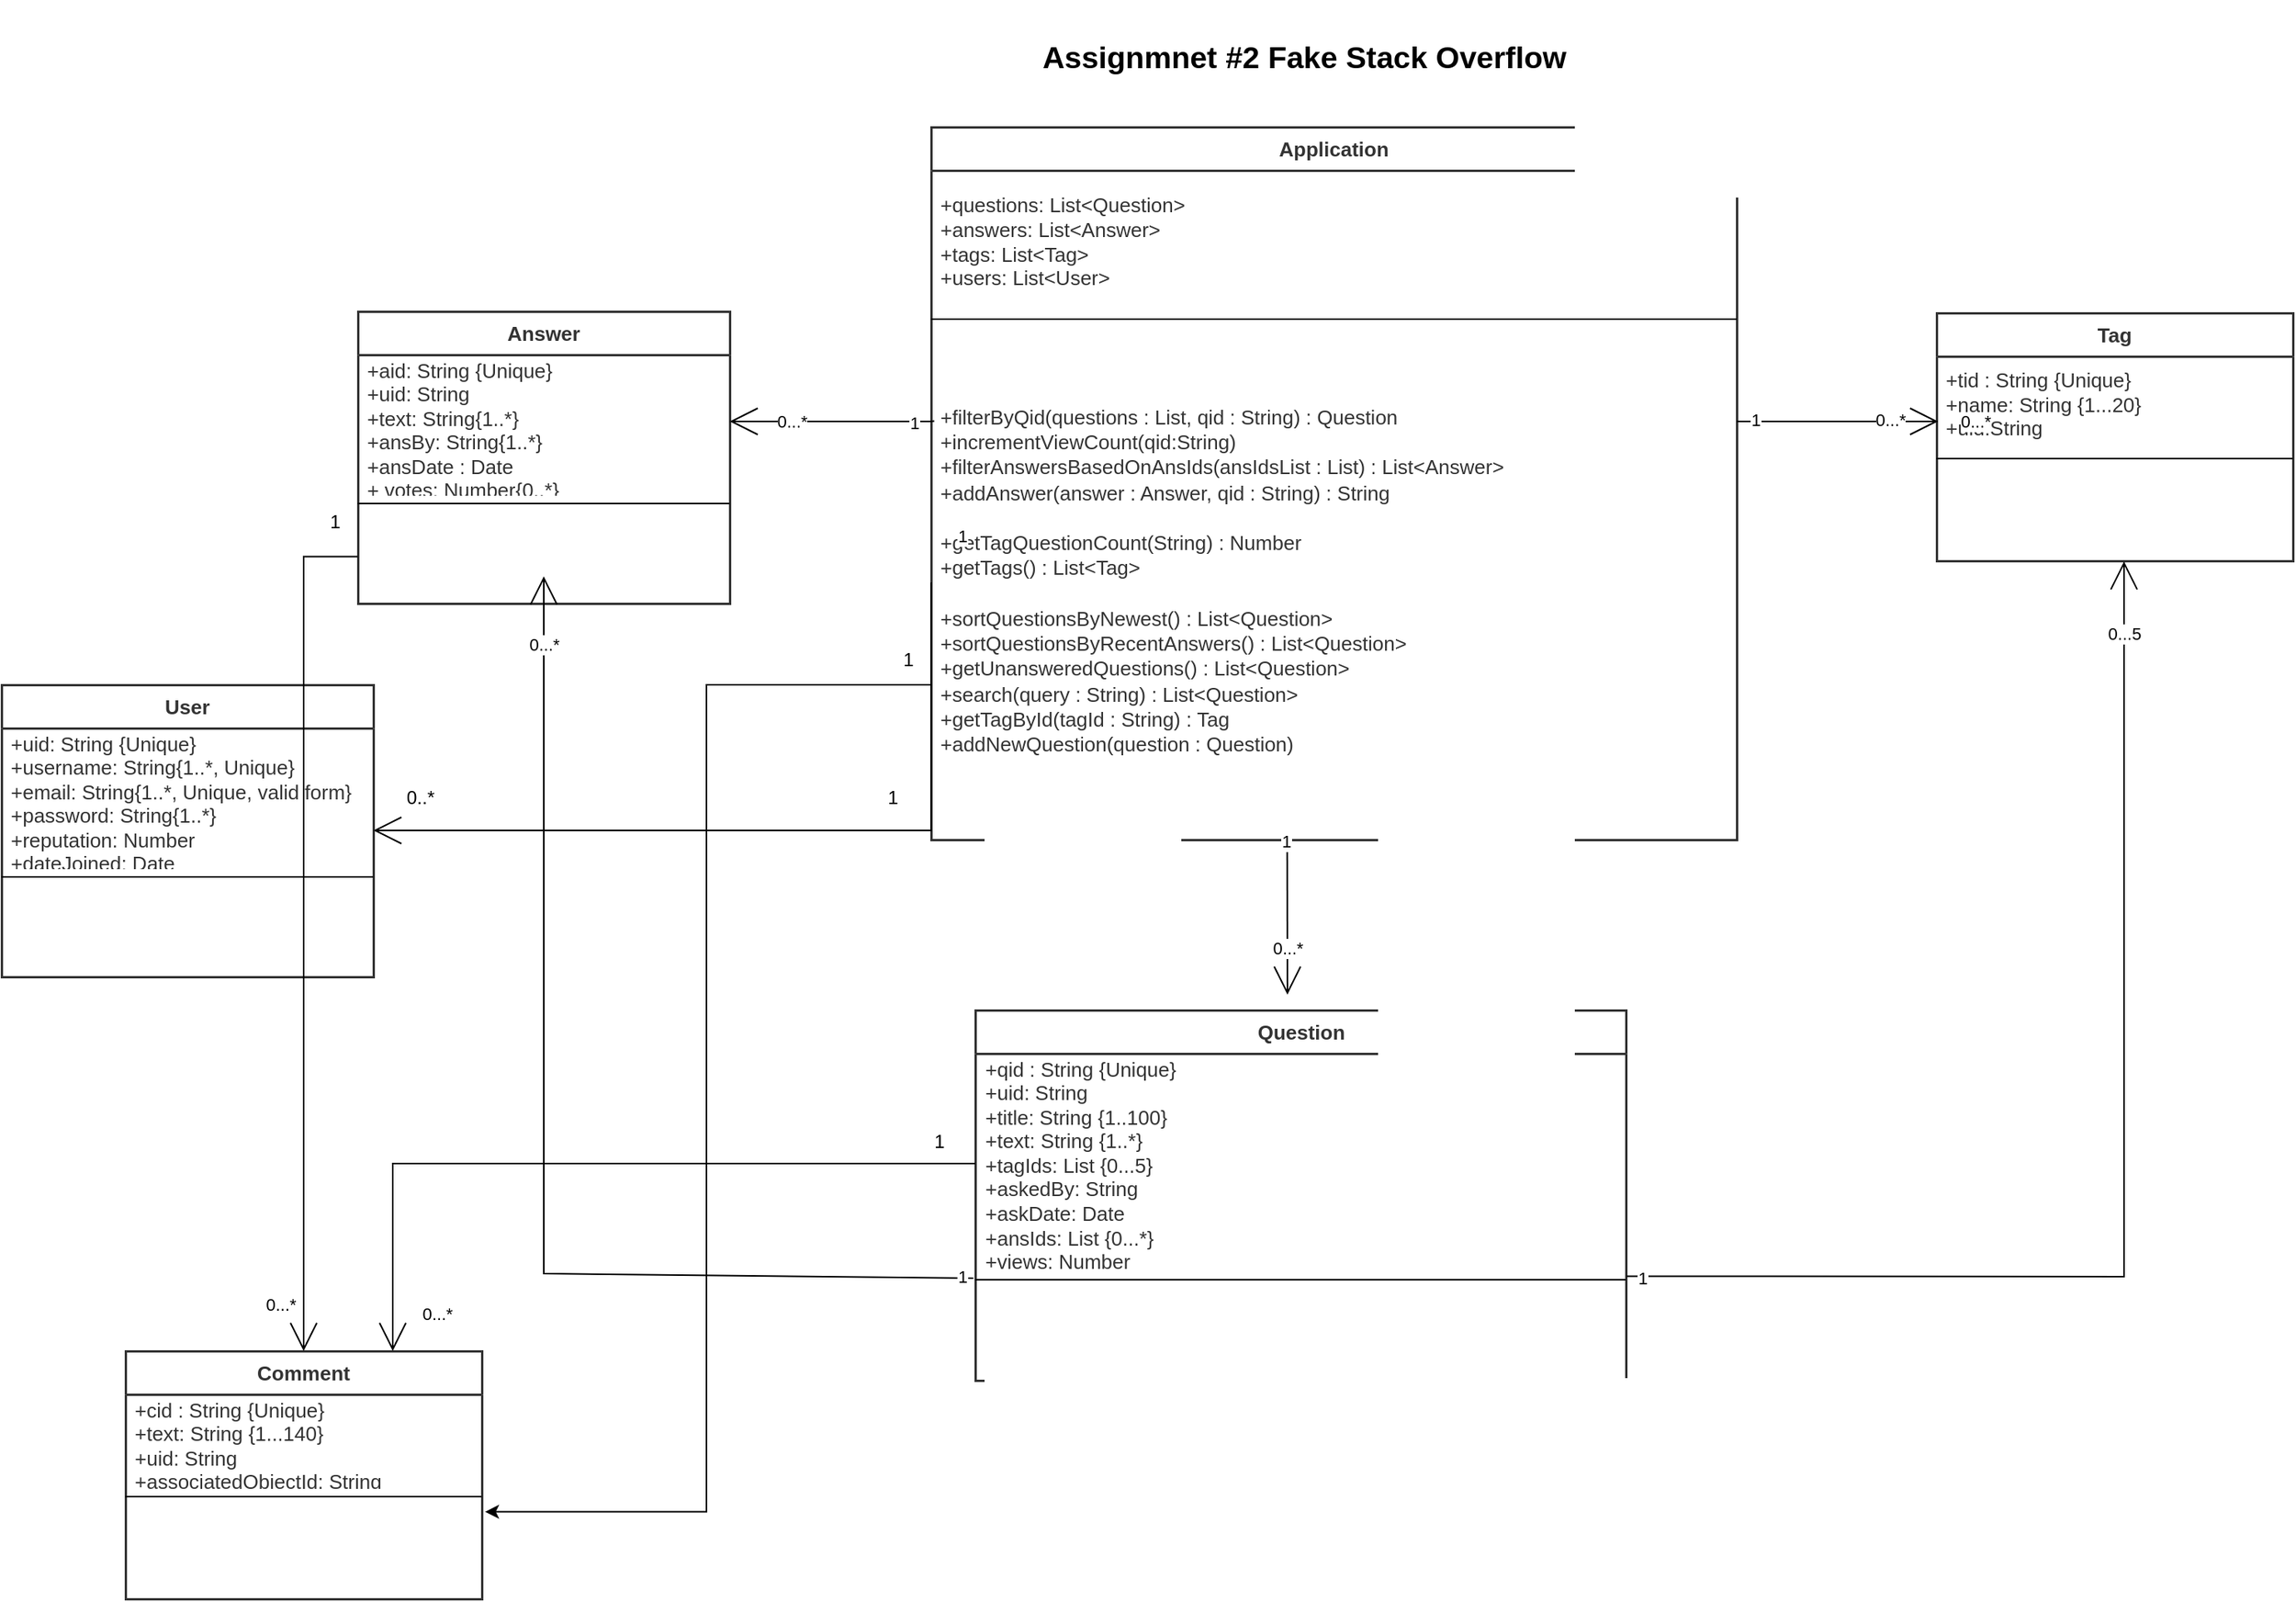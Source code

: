 <mxfile version="22.1.5" type="device" pages="11">
  <diagram id="UmnMiJ_yJkIWM0WzOShQ" name="UML">
    <mxGraphModel dx="5471" dy="3202" grid="1" gridSize="10" guides="1" tooltips="1" connect="1" arrows="1" fold="1" page="1" pageScale="1" pageWidth="850" pageHeight="1100" math="0" shadow="0">
      <root>
        <mxCell id="0" />
        <mxCell id="1" parent="0" />
        <mxCell id="WhNbMPQwlf8frvzRqBM9-1" value="" style="group;dropTarget=0;pointerEvents=0;" parent="1" vertex="1">
          <mxGeometry x="-945" y="-721" width="693" height="70" as="geometry" />
        </mxCell>
        <mxCell id="WhNbMPQwlf8frvzRqBM9-2" value="Assignmnet #2 Fake Stack Overflow" style="html=1;overflow=block;blockSpacing=1;whiteSpace=wrap;fontSize=19.7;fontStyle=1;align=center;spacingLeft=7;spacingRight=7;spacingTop=2;spacing=3;strokeOpacity=0;fillOpacity=0;rounded=1;absoluteArcSize=1;arcSize=12;fillColor=#ffffff;strokeWidth=1.5;lucidId=j1oDTRwBGkFx;" parent="WhNbMPQwlf8frvzRqBM9-1" vertex="1">
          <mxGeometry width="692" height="70" as="geometry" />
        </mxCell>
        <UserObject label="" placeholders="1" id="WhNbMPQwlf8frvzRqBM9-3">
          <mxCell style="html=1;overflow=block;blockSpacing=1;whiteSpace=wrap;fontSize=11.5;fontColor=#a9afb8;align=center;spacingLeft=7;spacingRight=7;spacingTop=2;spacing=3;strokeOpacity=0;fillOpacity=0;rounded=1;absoluteArcSize=1;arcSize=12;fillColor=#ffffff;strokeWidth=1.5;lucidId=j1oD4qGIMM9v;" parent="WhNbMPQwlf8frvzRqBM9-1" vertex="1">
            <mxGeometry y="46" width="693" height="17" as="geometry" />
          </mxCell>
        </UserObject>
        <mxCell id="WhNbMPQwlf8frvzRqBM9-4" value="Application" style="html=1;overflow=block;blockSpacing=1;swimlane;childLayout=stackLayout;horizontal=1;horizontalStack=0;resizeParent=1;resizeParentMax=0;resizeLast=0;collapsible=0;marginBottom=0;swimlaneFillColor=#ffffff;startSize=28;whiteSpace=wrap;fontSize=13;fontColor=#333333;fontStyle=1;align=center;spacing=0;strokeColor=#333333;strokeOpacity=100;strokeWidth=1.5;" parent="1" vertex="1">
          <mxGeometry x="-840" y="-640" width="520" height="460" as="geometry" />
        </mxCell>
        <mxCell id="WhNbMPQwlf8frvzRqBM9-5" value="+questions: List&amp;lt;Question&amp;gt;&lt;br&gt;+answers: List&amp;lt;Answer&amp;gt;&lt;br&gt;+tags: List&amp;lt;Tag&amp;gt;&lt;br&gt;+users: List&amp;lt;User&amp;gt;" style="part=1;html=1;resizeHeight=0;strokeColor=none;fillColor=none;align=left;verticalAlign=middle;spacingLeft=4;spacingRight=4;overflow=hidden;rotatable=0;points=[[0,0.5],[1,0.5]];portConstraint=eastwest;swimlaneFillColor=#ffffff;strokeOpacity=100;whiteSpace=wrap;fontSize=13;fontColor=#333333;" parent="WhNbMPQwlf8frvzRqBM9-4" vertex="1">
          <mxGeometry y="28" width="520" height="92" as="geometry" />
        </mxCell>
        <mxCell id="WhNbMPQwlf8frvzRqBM9-6" value="" style="line;strokeWidth=1;fillColor=none;align=left;verticalAlign=middle;spacingTop=-1;spacingLeft=3;spacingRight=3;rotatable=0;labelPosition=right;points=[];portConstraint=eastwest;" parent="WhNbMPQwlf8frvzRqBM9-4" vertex="1">
          <mxGeometry y="120" width="520" height="8" as="geometry" />
        </mxCell>
        <mxCell id="WhNbMPQwlf8frvzRqBM9-7" value="&lt;div style=&quot;display: flex; justify-content: center; align-items: baseline; font-size: 0px; line-height: 1.25; margin-top: -2px;&quot;&gt;&lt;span&gt;&lt;span style=&quot;font-size:13px;color:#333333;&quot;&gt;+filterByQid(questions : List, qid : String) : Question&lt;br&gt;+incrementViewCount(qid:String) &lt;br&gt;+filterAnswersBasedOnAnsIds(ansIdsList : List) : List&amp;lt;Answer&amp;gt; &lt;br&gt;+addAnswer(answer : Answer, qid : String) : String&lt;br&gt;&lt;br&gt;+getTagQuestionCount(String) : Number&lt;br&gt;+getTags() : List&amp;lt;Tag&amp;gt;&lt;br&gt;&lt;br&gt;+sortQuestionsByNewest() : List&amp;lt;Question&amp;gt;&lt;br&gt;+sortQuestionsByRecentAnswers() : List&amp;lt;Question&amp;gt;&lt;br&gt;+getUnansweredQuestions() : List&amp;lt;Question&amp;gt;&lt;br&gt;+search(query : String) : List&amp;lt;Question&amp;gt;&lt;br&gt;+getTagById(tagId : String) : Tag&lt;br&gt;+addNewQuestion(question : Question)&lt;/span&gt;&lt;span style=&quot;font-size:13px;color:#333333;&quot;&gt;&lt;br&gt;&lt;/span&gt;&lt;/span&gt;&lt;/div&gt;" style="part=1;html=1;resizeHeight=0;strokeColor=none;fillColor=none;align=left;verticalAlign=middle;spacingLeft=4;spacingRight=4;overflow=hidden;rotatable=0;points=[[0,0.5],[1,0.5]];portConstraint=eastwest;swimlaneFillColor=#ffffff;strokeOpacity=100;whiteSpace=wrap;fontSize=13;fontColor=#333333;" parent="WhNbMPQwlf8frvzRqBM9-4" vertex="1">
          <mxGeometry y="128" width="520" height="332" as="geometry" />
        </mxCell>
        <mxCell id="WhNbMPQwlf8frvzRqBM9-8" value="Answer" style="html=1;overflow=block;blockSpacing=1;swimlane;childLayout=stackLayout;horizontal=1;horizontalStack=0;resizeParent=1;resizeParentMax=0;resizeLast=0;collapsible=0;marginBottom=0;swimlaneFillColor=#ffffff;startSize=28;whiteSpace=wrap;fontSize=13;fontColor=#333333;fontStyle=1;align=center;spacing=0;strokeColor=#333333;strokeOpacity=100;strokeWidth=1.5;" parent="1" vertex="1">
          <mxGeometry x="-1210" y="-521" width="240" height="188.497" as="geometry" />
        </mxCell>
        <mxCell id="WhNbMPQwlf8frvzRqBM9-9" value="+aid: String {Unique}&lt;br&gt;+uid: String&lt;br&gt;+text: String{1..*}&lt;br&gt;+ansBy: String{1..*}&lt;br&gt;+ansDate : Date&lt;br&gt;+ votes: Number{0..*}" style="part=1;html=1;resizeHeight=0;strokeColor=none;fillColor=none;align=left;verticalAlign=middle;spacingLeft=4;spacingRight=4;overflow=hidden;rotatable=0;points=[[0,0.5],[1,0.5]];portConstraint=eastwest;swimlaneFillColor=#ffffff;strokeOpacity=100;whiteSpace=wrap;fontSize=13;fontColor=#333333;" parent="WhNbMPQwlf8frvzRqBM9-8" vertex="1">
          <mxGeometry y="28" width="240" height="92" as="geometry" />
        </mxCell>
        <mxCell id="WhNbMPQwlf8frvzRqBM9-10" value="" style="line;strokeWidth=1;fillColor=none;align=left;verticalAlign=middle;spacingTop=-1;spacingLeft=3;spacingRight=3;rotatable=0;labelPosition=right;points=[];portConstraint=eastwest;" parent="WhNbMPQwlf8frvzRqBM9-8" vertex="1">
          <mxGeometry y="120" width="240" height="8" as="geometry" />
        </mxCell>
        <mxCell id="WhNbMPQwlf8frvzRqBM9-11" value="" style="part=1;html=1;resizeHeight=0;strokeColor=none;fillColor=none;align=left;verticalAlign=middle;spacingLeft=4;spacingRight=4;overflow=hidden;rotatable=0;points=[[0,0.5],[1,0.5]];portConstraint=eastwest;swimlaneFillColor=#ffffff;strokeOpacity=100;whiteSpace=wrap;fontSize=13;" parent="WhNbMPQwlf8frvzRqBM9-8" vertex="1">
          <mxGeometry y="128" width="240" height="60.497" as="geometry" />
        </mxCell>
        <mxCell id="WhNbMPQwlf8frvzRqBM9-12" value="Question" style="html=1;overflow=block;blockSpacing=1;swimlane;childLayout=stackLayout;horizontal=1;horizontalStack=0;resizeParent=1;resizeParentMax=0;resizeLast=0;collapsible=0;marginBottom=0;swimlaneFillColor=#ffffff;startSize=28;whiteSpace=wrap;fontSize=13;fontColor=#333333;fontStyle=1;align=center;spacing=0;strokeColor=#333333;strokeOpacity=100;strokeWidth=1.5;" parent="1" vertex="1">
          <mxGeometry x="-811.5" y="-70" width="420" height="239" as="geometry" />
        </mxCell>
        <mxCell id="WhNbMPQwlf8frvzRqBM9-13" value="+qid : String {Unique}&lt;br&gt;+uid: String&lt;br&gt;+title: String {1..100}&lt;br&gt;+text: String {1..*}&lt;br&gt;+tagIds: List {0...5}&lt;br&gt;+askedBy: String &lt;br&gt;+askDate: Date&lt;br&gt;+ansIds: List {0...*}&lt;br&gt;+views: Number&lt;br&gt;+ votes: Number{0..*}" style="part=1;html=1;resizeHeight=0;strokeColor=none;fillColor=none;align=left;verticalAlign=middle;spacingLeft=4;spacingRight=4;overflow=hidden;rotatable=0;points=[[0,0.5],[1,0.5]];portConstraint=eastwest;swimlaneFillColor=#ffffff;strokeOpacity=100;whiteSpace=wrap;fontSize=13;fontColor=#333333;" parent="WhNbMPQwlf8frvzRqBM9-12" vertex="1">
          <mxGeometry y="28" width="420" height="142" as="geometry" />
        </mxCell>
        <mxCell id="WhNbMPQwlf8frvzRqBM9-14" value="" style="line;strokeWidth=1;fillColor=none;align=left;verticalAlign=middle;spacingTop=-1;spacingLeft=3;spacingRight=3;rotatable=0;labelPosition=right;points=[];portConstraint=eastwest;" parent="WhNbMPQwlf8frvzRqBM9-12" vertex="1">
          <mxGeometry y="170" width="420" height="8" as="geometry" />
        </mxCell>
        <mxCell id="WhNbMPQwlf8frvzRqBM9-15" value="" style="part=1;html=1;resizeHeight=0;strokeColor=none;fillColor=none;align=left;verticalAlign=middle;spacingLeft=4;spacingRight=4;overflow=hidden;rotatable=0;points=[[0,0.5],[1,0.5]];portConstraint=eastwest;swimlaneFillColor=#ffffff;strokeOpacity=100;whiteSpace=wrap;fontSize=13;" parent="WhNbMPQwlf8frvzRqBM9-12" vertex="1">
          <mxGeometry y="178" width="420" height="61" as="geometry" />
        </mxCell>
        <mxCell id="WhNbMPQwlf8frvzRqBM9-16" value="Tag" style="html=1;overflow=block;blockSpacing=1;swimlane;childLayout=stackLayout;horizontal=1;horizontalStack=0;resizeParent=1;resizeParentMax=0;resizeLast=0;collapsible=0;marginBottom=0;swimlaneFillColor=#ffffff;startSize=28;whiteSpace=wrap;fontSize=13;fontColor=#333333;fontStyle=1;align=center;spacing=0;strokeColor=#333333;strokeOpacity=100;strokeWidth=1.5;" parent="1" vertex="1">
          <mxGeometry x="-191" y="-520" width="230" height="160" as="geometry" />
        </mxCell>
        <mxCell id="WhNbMPQwlf8frvzRqBM9-17" value="+tid : String {Unique}&lt;br&gt;+name: String {1...20}&lt;br&gt;+uid:String" style="part=1;html=1;resizeHeight=0;strokeColor=none;fillColor=none;align=left;verticalAlign=middle;spacingLeft=4;spacingRight=4;overflow=hidden;rotatable=0;points=[[0,0.5],[1,0.5]];portConstraint=eastwest;swimlaneFillColor=#ffffff;strokeOpacity=100;whiteSpace=wrap;fontSize=13;fontColor=#333333;" parent="WhNbMPQwlf8frvzRqBM9-16" vertex="1">
          <mxGeometry y="28" width="230" height="62" as="geometry" />
        </mxCell>
        <mxCell id="WhNbMPQwlf8frvzRqBM9-18" value="" style="line;strokeWidth=1;fillColor=none;align=left;verticalAlign=middle;spacingTop=-1;spacingLeft=3;spacingRight=3;rotatable=0;labelPosition=right;points=[];portConstraint=eastwest;" parent="WhNbMPQwlf8frvzRqBM9-16" vertex="1">
          <mxGeometry y="90" width="230" height="8" as="geometry" />
        </mxCell>
        <mxCell id="WhNbMPQwlf8frvzRqBM9-19" value="" style="part=1;html=1;resizeHeight=0;strokeColor=none;fillColor=none;align=left;verticalAlign=middle;spacingLeft=4;spacingRight=4;overflow=hidden;rotatable=0;points=[[0,0.5],[1,0.5]];portConstraint=eastwest;swimlaneFillColor=#ffffff;strokeOpacity=100;whiteSpace=wrap;fontSize=13;" parent="WhNbMPQwlf8frvzRqBM9-16" vertex="1">
          <mxGeometry y="98" width="230" height="62" as="geometry" />
        </mxCell>
        <mxCell id="lyaEJab8Om_d0PHXmau_-16" style="edgeStyle=none;rounded=0;orthogonalLoop=1;jettySize=auto;html=1;exitX=1;exitY=0;exitDx=0;exitDy=0;" parent="1" source="WhNbMPQwlf8frvzRqBM9-4" target="WhNbMPQwlf8frvzRqBM9-4" edge="1">
          <mxGeometry relative="1" as="geometry" />
        </mxCell>
        <mxCell id="OsG2GXlhhCDi3h-stVIm-9" value="" style="endArrow=open;endSize=16;endFill=0;html=1;rounded=0;entryX=0.549;entryY=1.014;entryDx=0;entryDy=0;entryPerimeter=0;exitX=1.001;exitY=1.012;exitDx=0;exitDy=0;exitPerimeter=0;" parent="1" source="WhNbMPQwlf8frvzRqBM9-13" edge="1">
          <mxGeometry x="-0.863" y="-210" width="160" relative="1" as="geometry">
            <mxPoint x="198.0" y="93.042" as="sourcePoint" />
            <mxPoint x="-70" y="-359.656" as="targetPoint" />
            <Array as="points">
              <mxPoint x="-70" y="102" />
            </Array>
            <mxPoint as="offset" />
          </mxGeometry>
        </mxCell>
        <mxCell id="OsG2GXlhhCDi3h-stVIm-10" value="0...5" style="edgeLabel;html=1;align=center;verticalAlign=middle;resizable=0;points=[];" parent="OsG2GXlhhCDi3h-stVIm-9" vertex="1" connectable="0">
          <mxGeometry x="0.88" relative="1" as="geometry">
            <mxPoint as="offset" />
          </mxGeometry>
        </mxCell>
        <mxCell id="OsG2GXlhhCDi3h-stVIm-11" value="1" style="edgeLabel;html=1;align=center;verticalAlign=middle;resizable=0;points=[];" parent="OsG2GXlhhCDi3h-stVIm-9" vertex="1" connectable="0">
          <mxGeometry x="-0.974" y="-1" relative="1" as="geometry">
            <mxPoint as="offset" />
          </mxGeometry>
        </mxCell>
        <mxCell id="OsG2GXlhhCDi3h-stVIm-12" value="" style="endArrow=open;endSize=16;endFill=0;html=1;rounded=0;entryX=0.549;entryY=1.014;entryDx=0;entryDy=0;entryPerimeter=0;exitX=-0.003;exitY=0.375;exitDx=0;exitDy=0;exitPerimeter=0;" parent="1" source="WhNbMPQwlf8frvzRqBM9-14" edge="1">
          <mxGeometry x="-0.863" y="-210" width="160" relative="1" as="geometry">
            <mxPoint x="-822" y="103" as="sourcePoint" />
            <mxPoint x="-1090" y="-350" as="targetPoint" />
            <Array as="points">
              <mxPoint x="-1090" y="100" />
            </Array>
            <mxPoint as="offset" />
          </mxGeometry>
        </mxCell>
        <mxCell id="OsG2GXlhhCDi3h-stVIm-13" value="0...*" style="edgeLabel;html=1;align=center;verticalAlign=middle;resizable=0;points=[];" parent="OsG2GXlhhCDi3h-stVIm-12" vertex="1" connectable="0">
          <mxGeometry x="0.88" relative="1" as="geometry">
            <mxPoint as="offset" />
          </mxGeometry>
        </mxCell>
        <mxCell id="OsG2GXlhhCDi3h-stVIm-14" value="1" style="edgeLabel;html=1;align=center;verticalAlign=middle;resizable=0;points=[];" parent="OsG2GXlhhCDi3h-stVIm-12" vertex="1" connectable="0">
          <mxGeometry x="-0.974" y="-1" relative="1" as="geometry">
            <mxPoint x="2" as="offset" />
          </mxGeometry>
        </mxCell>
        <mxCell id="OsG2GXlhhCDi3h-stVIm-18" value="" style="endArrow=open;endSize=16;endFill=0;html=1;rounded=0;entryX=1.014;entryY=0.852;entryDx=0;entryDy=0;entryPerimeter=0;exitX=0.004;exitY=0.186;exitDx=0;exitDy=0;exitPerimeter=0;" parent="1" source="WhNbMPQwlf8frvzRqBM9-7" edge="1">
          <mxGeometry x="-0.863" y="-210" width="160" relative="1" as="geometry">
            <mxPoint x="-923.36" y="-355.18" as="sourcePoint" />
            <mxPoint x="-970.0" y="-450.004" as="targetPoint" />
            <Array as="points">
              <mxPoint x="-840" y="-450" />
            </Array>
            <mxPoint as="offset" />
          </mxGeometry>
        </mxCell>
        <mxCell id="OsG2GXlhhCDi3h-stVIm-19" value="0...*" style="edgeLabel;html=1;align=center;verticalAlign=middle;resizable=0;points=[];" parent="OsG2GXlhhCDi3h-stVIm-18" vertex="1" connectable="0">
          <mxGeometry x="0.88" relative="1" as="geometry">
            <mxPoint x="32" as="offset" />
          </mxGeometry>
        </mxCell>
        <mxCell id="OsG2GXlhhCDi3h-stVIm-20" value="1" style="edgeLabel;html=1;align=center;verticalAlign=middle;resizable=0;points=[];" parent="OsG2GXlhhCDi3h-stVIm-18" vertex="1" connectable="0">
          <mxGeometry x="-0.974" y="-1" relative="1" as="geometry">
            <mxPoint x="19" y="75" as="offset" />
          </mxGeometry>
        </mxCell>
        <mxCell id="OsG2GXlhhCDi3h-stVIm-21" value="1" style="edgeLabel;html=1;align=center;verticalAlign=middle;resizable=0;points=[];" parent="OsG2GXlhhCDi3h-stVIm-18" vertex="1" connectable="0">
          <mxGeometry x="-0.797" y="1" relative="1" as="geometry">
            <mxPoint as="offset" />
          </mxGeometry>
        </mxCell>
        <mxCell id="OsG2GXlhhCDi3h-stVIm-22" value="" style="endArrow=open;endSize=16;endFill=0;html=1;rounded=0;exitX=0.004;exitY=0.186;exitDx=0;exitDy=0;exitPerimeter=0;" parent="1" edge="1">
          <mxGeometry x="-0.863" y="-210" width="160" relative="1" as="geometry">
            <mxPoint x="-318" y="-450" as="sourcePoint" />
            <mxPoint x="-190" y="-450" as="targetPoint" />
            <Array as="points">
              <mxPoint x="-320" y="-450" />
            </Array>
            <mxPoint as="offset" />
          </mxGeometry>
        </mxCell>
        <mxCell id="OsG2GXlhhCDi3h-stVIm-23" value="0...*" style="edgeLabel;html=1;align=center;verticalAlign=middle;resizable=0;points=[];" parent="OsG2GXlhhCDi3h-stVIm-22" vertex="1" connectable="0">
          <mxGeometry x="0.88" relative="1" as="geometry">
            <mxPoint x="32" as="offset" />
          </mxGeometry>
        </mxCell>
        <mxCell id="OsG2GXlhhCDi3h-stVIm-25" value="1" style="edgeLabel;html=1;align=center;verticalAlign=middle;resizable=0;points=[];" parent="OsG2GXlhhCDi3h-stVIm-22" vertex="1" connectable="0">
          <mxGeometry x="-0.797" y="1" relative="1" as="geometry">
            <mxPoint as="offset" />
          </mxGeometry>
        </mxCell>
        <mxCell id="OsG2GXlhhCDi3h-stVIm-26" value="0...*" style="edgeLabel;html=1;align=center;verticalAlign=middle;resizable=0;points=[];" parent="OsG2GXlhhCDi3h-stVIm-22" vertex="1" connectable="0">
          <mxGeometry x="0.525" y="1" relative="1" as="geometry">
            <mxPoint as="offset" />
          </mxGeometry>
        </mxCell>
        <mxCell id="-MbE8KToFitgyKuIm1u5-1" value="" style="endArrow=open;endSize=16;endFill=0;html=1;rounded=0;exitX=0.442;exitY=1.003;exitDx=0;exitDy=0;exitPerimeter=0;" parent="1" source="WhNbMPQwlf8frvzRqBM9-7" edge="1">
          <mxGeometry x="-0.863" y="-210" width="160" relative="1" as="geometry">
            <mxPoint x="-381" y="112" as="sourcePoint" />
            <mxPoint x="-610" y="-80" as="targetPoint" />
            <Array as="points">
              <mxPoint x="-610" y="-180" />
            </Array>
            <mxPoint as="offset" />
          </mxGeometry>
        </mxCell>
        <mxCell id="-MbE8KToFitgyKuIm1u5-2" value="0...*" style="edgeLabel;html=1;align=center;verticalAlign=middle;resizable=0;points=[];" parent="-MbE8KToFitgyKuIm1u5-1" vertex="1" connectable="0">
          <mxGeometry x="0.88" relative="1" as="geometry">
            <mxPoint y="-24" as="offset" />
          </mxGeometry>
        </mxCell>
        <mxCell id="-MbE8KToFitgyKuIm1u5-3" value="1" style="edgeLabel;html=1;align=center;verticalAlign=middle;resizable=0;points=[];" parent="-MbE8KToFitgyKuIm1u5-1" vertex="1" connectable="0">
          <mxGeometry x="-0.974" y="-1" relative="1" as="geometry">
            <mxPoint as="offset" />
          </mxGeometry>
        </mxCell>
        <mxCell id="wKX9WXu6G_d3rl4SKOAX-1" value="User" style="html=1;overflow=block;blockSpacing=1;swimlane;childLayout=stackLayout;horizontal=1;horizontalStack=0;resizeParent=1;resizeParentMax=0;resizeLast=0;collapsible=0;marginBottom=0;swimlaneFillColor=#ffffff;startSize=28;whiteSpace=wrap;fontSize=13;fontColor=#333333;fontStyle=1;align=center;spacing=0;strokeColor=#333333;strokeOpacity=100;strokeWidth=1.5;" vertex="1" parent="1">
          <mxGeometry x="-1440" y="-280" width="240" height="188.497" as="geometry" />
        </mxCell>
        <mxCell id="wKX9WXu6G_d3rl4SKOAX-2" value="+uid: String {Unique}&lt;br&gt;+username: String{1..*, Unique}&lt;br&gt;+email: String{1..*, Unique, valid form}&lt;br&gt;+password: String{1..*}&lt;br&gt;+reputation: Number&lt;br&gt;+dateJoined: Date" style="part=1;html=1;resizeHeight=0;strokeColor=none;fillColor=none;align=left;verticalAlign=middle;spacingLeft=4;spacingRight=4;overflow=hidden;rotatable=0;points=[[0,0.5],[1,0.5]];portConstraint=eastwest;swimlaneFillColor=#ffffff;strokeOpacity=100;whiteSpace=wrap;fontSize=13;fontColor=#333333;" vertex="1" parent="wKX9WXu6G_d3rl4SKOAX-1">
          <mxGeometry y="28" width="240" height="92" as="geometry" />
        </mxCell>
        <mxCell id="wKX9WXu6G_d3rl4SKOAX-3" value="" style="line;strokeWidth=1;fillColor=none;align=left;verticalAlign=middle;spacingTop=-1;spacingLeft=3;spacingRight=3;rotatable=0;labelPosition=right;points=[];portConstraint=eastwest;" vertex="1" parent="wKX9WXu6G_d3rl4SKOAX-1">
          <mxGeometry y="120" width="240" height="8" as="geometry" />
        </mxCell>
        <mxCell id="wKX9WXu6G_d3rl4SKOAX-4" value="" style="part=1;html=1;resizeHeight=0;strokeColor=none;fillColor=none;align=left;verticalAlign=middle;spacingLeft=4;spacingRight=4;overflow=hidden;rotatable=0;points=[[0,0.5],[1,0.5]];portConstraint=eastwest;swimlaneFillColor=#ffffff;strokeOpacity=100;whiteSpace=wrap;fontSize=13;" vertex="1" parent="wKX9WXu6G_d3rl4SKOAX-1">
          <mxGeometry y="128" width="240" height="60.497" as="geometry" />
        </mxCell>
        <mxCell id="wKX9WXu6G_d3rl4SKOAX-5" style="edgeStyle=orthogonalEdgeStyle;rounded=0;orthogonalLoop=1;jettySize=auto;html=1;exitX=0;exitY=0.5;exitDx=0;exitDy=0;endArrow=open;endFill=0;endSize=16;" edge="1" parent="1" source="WhNbMPQwlf8frvzRqBM9-7" target="wKX9WXu6G_d3rl4SKOAX-1">
          <mxGeometry relative="1" as="geometry">
            <Array as="points">
              <mxPoint x="-840" y="-186" />
            </Array>
          </mxGeometry>
        </mxCell>
        <mxCell id="wKX9WXu6G_d3rl4SKOAX-6" value="0..*" style="text;html=1;align=center;verticalAlign=middle;resizable=0;points=[];autosize=1;strokeColor=none;fillColor=none;" vertex="1" parent="1">
          <mxGeometry x="-1190" y="-222" width="40" height="30" as="geometry" />
        </mxCell>
        <mxCell id="wKX9WXu6G_d3rl4SKOAX-7" value="1" style="text;html=1;align=center;verticalAlign=middle;resizable=0;points=[];autosize=1;strokeColor=none;fillColor=none;" vertex="1" parent="1">
          <mxGeometry x="-880" y="-222" width="30" height="30" as="geometry" />
        </mxCell>
        <mxCell id="xb6d4HFEzsKl7QYCr2CF-1" value="Comment" style="html=1;overflow=block;blockSpacing=1;swimlane;childLayout=stackLayout;horizontal=1;horizontalStack=0;resizeParent=1;resizeParentMax=0;resizeLast=0;collapsible=0;marginBottom=0;swimlaneFillColor=#ffffff;startSize=28;whiteSpace=wrap;fontSize=13;fontColor=#333333;fontStyle=1;align=center;spacing=0;strokeColor=#333333;strokeOpacity=100;strokeWidth=1.5;" vertex="1" parent="1">
          <mxGeometry x="-1360" y="150" width="230" height="160" as="geometry" />
        </mxCell>
        <mxCell id="xb6d4HFEzsKl7QYCr2CF-2" value="+cid : String {Unique}&lt;br&gt;+text: String {1...140}&lt;br&gt;+uid: String&lt;br&gt;+associatedObjectId: String" style="part=1;html=1;resizeHeight=0;strokeColor=none;fillColor=none;align=left;verticalAlign=middle;spacingLeft=4;spacingRight=4;overflow=hidden;rotatable=0;points=[[0,0.5],[1,0.5]];portConstraint=eastwest;swimlaneFillColor=#ffffff;strokeOpacity=100;whiteSpace=wrap;fontSize=13;fontColor=#333333;" vertex="1" parent="xb6d4HFEzsKl7QYCr2CF-1">
          <mxGeometry y="28" width="230" height="62" as="geometry" />
        </mxCell>
        <mxCell id="xb6d4HFEzsKl7QYCr2CF-3" value="" style="line;strokeWidth=1;fillColor=none;align=left;verticalAlign=middle;spacingTop=-1;spacingLeft=3;spacingRight=3;rotatable=0;labelPosition=right;points=[];portConstraint=eastwest;" vertex="1" parent="xb6d4HFEzsKl7QYCr2CF-1">
          <mxGeometry y="90" width="230" height="8" as="geometry" />
        </mxCell>
        <mxCell id="xb6d4HFEzsKl7QYCr2CF-4" value="" style="part=1;html=1;resizeHeight=0;strokeColor=none;fillColor=none;align=left;verticalAlign=middle;spacingLeft=4;spacingRight=4;overflow=hidden;rotatable=0;points=[[0,0.5],[1,0.5]];portConstraint=eastwest;swimlaneFillColor=#ffffff;strokeOpacity=100;whiteSpace=wrap;fontSize=13;" vertex="1" parent="xb6d4HFEzsKl7QYCr2CF-1">
          <mxGeometry y="98" width="230" height="62" as="geometry" />
        </mxCell>
        <mxCell id="xb6d4HFEzsKl7QYCr2CF-5" style="edgeStyle=orthogonalEdgeStyle;rounded=0;orthogonalLoop=1;jettySize=auto;html=1;exitX=0;exitY=0.5;exitDx=0;exitDy=0;entryX=0.5;entryY=0;entryDx=0;entryDy=0;endArrow=open;endFill=0;endSize=16;" edge="1" parent="1" source="WhNbMPQwlf8frvzRqBM9-11" target="xb6d4HFEzsKl7QYCr2CF-1">
          <mxGeometry relative="1" as="geometry" />
        </mxCell>
        <mxCell id="xb6d4HFEzsKl7QYCr2CF-6" style="edgeStyle=orthogonalEdgeStyle;rounded=0;orthogonalLoop=1;jettySize=auto;html=1;exitX=0;exitY=0.5;exitDx=0;exitDy=0;entryX=0.75;entryY=0;entryDx=0;entryDy=0;endArrow=open;endFill=0;endSize=16;" edge="1" parent="1" source="WhNbMPQwlf8frvzRqBM9-13" target="xb6d4HFEzsKl7QYCr2CF-1">
          <mxGeometry relative="1" as="geometry" />
        </mxCell>
        <mxCell id="xb6d4HFEzsKl7QYCr2CF-7" value="0...*" style="edgeLabel;html=1;align=center;verticalAlign=middle;resizable=0;points=[];" vertex="1" connectable="0" parent="1">
          <mxGeometry x="-1080" y="-296.38" as="geometry">
            <mxPoint x="-79" y="422" as="offset" />
          </mxGeometry>
        </mxCell>
        <mxCell id="xb6d4HFEzsKl7QYCr2CF-8" value="0...*" style="edgeLabel;html=1;align=center;verticalAlign=middle;resizable=0;points=[];" vertex="1" connectable="0" parent="1">
          <mxGeometry x="-1260" y="120.0" as="geometry" />
        </mxCell>
        <mxCell id="xb6d4HFEzsKl7QYCr2CF-9" style="edgeStyle=orthogonalEdgeStyle;rounded=0;orthogonalLoop=1;jettySize=auto;html=1;exitX=0;exitY=0.5;exitDx=0;exitDy=0;entryX=1.009;entryY=0.093;entryDx=0;entryDy=0;entryPerimeter=0;" edge="1" parent="1" source="WhNbMPQwlf8frvzRqBM9-7" target="xb6d4HFEzsKl7QYCr2CF-4">
          <mxGeometry relative="1" as="geometry">
            <Array as="points">
              <mxPoint x="-840" y="-280" />
              <mxPoint x="-985" y="-280" />
              <mxPoint x="-985" y="254" />
            </Array>
          </mxGeometry>
        </mxCell>
        <mxCell id="xb6d4HFEzsKl7QYCr2CF-10" value="1" style="text;html=1;align=center;verticalAlign=middle;resizable=0;points=[];autosize=1;strokeColor=none;fillColor=none;" vertex="1" parent="1">
          <mxGeometry x="-870" y="-311.38" width="30" height="30" as="geometry" />
        </mxCell>
        <mxCell id="xb6d4HFEzsKl7QYCr2CF-11" value="1" style="text;html=1;align=center;verticalAlign=middle;resizable=0;points=[];autosize=1;strokeColor=none;fillColor=none;" vertex="1" parent="1">
          <mxGeometry x="-850" width="30" height="30" as="geometry" />
        </mxCell>
        <mxCell id="xb6d4HFEzsKl7QYCr2CF-12" value="1" style="text;html=1;align=center;verticalAlign=middle;resizable=0;points=[];autosize=1;strokeColor=none;fillColor=none;" vertex="1" parent="1">
          <mxGeometry x="-1240" y="-400" width="30" height="30" as="geometry" />
        </mxCell>
      </root>
    </mxGraphModel>
  </diagram>
  <diagram name="Landing Page" id="2YBvvXClWsGukQMizWep">
    <mxGraphModel dx="2924" dy="1156" grid="1" gridSize="10" guides="1" tooltips="1" connect="1" arrows="1" fold="1" page="1" pageScale="1" pageWidth="850" pageHeight="1100" math="0" shadow="0">
      <root>
        <mxCell id="0" />
        <mxCell id="1" parent="0" />
        <mxCell id="aM9ryv3xv72pqoxQDRHE-1" value="Application" style="shape=umlLifeline;perimeter=lifelinePerimeter;whiteSpace=wrap;html=1;container=0;dropTarget=0;collapsible=0;recursiveResize=0;outlineConnect=0;portConstraint=eastwest;newEdgeStyle={&quot;edgeStyle&quot;:&quot;elbowEdgeStyle&quot;,&quot;elbow&quot;:&quot;vertical&quot;,&quot;curved&quot;:0,&quot;rounded&quot;:0};" parent="1" vertex="1">
          <mxGeometry x="70" y="40" width="180" height="500" as="geometry" />
        </mxCell>
        <mxCell id="aM9ryv3xv72pqoxQDRHE-2" value="" style="html=1;points=[];perimeter=orthogonalPerimeter;outlineConnect=0;targetShapes=umlLifeline;portConstraint=eastwest;newEdgeStyle={&quot;edgeStyle&quot;:&quot;elbowEdgeStyle&quot;,&quot;elbow&quot;:&quot;vertical&quot;,&quot;curved&quot;:0,&quot;rounded&quot;:0};" parent="aM9ryv3xv72pqoxQDRHE-1" vertex="1">
          <mxGeometry x="85" y="70" width="10" height="410" as="geometry" />
        </mxCell>
        <mxCell id="aM9ryv3xv72pqoxQDRHE-7" value="question.qid" style="html=1;verticalAlign=bottom;endArrow=block;edgeStyle=elbowEdgeStyle;elbow=vertical;curved=0;rounded=0;" parent="aM9ryv3xv72pqoxQDRHE-1" edge="1">
          <mxGeometry x="0.03" relative="1" as="geometry">
            <mxPoint x="110" y="110" as="sourcePoint" />
            <Array as="points">
              <mxPoint x="185" y="110" />
            </Array>
            <mxPoint x="265" y="110" as="targetPoint" />
            <mxPoint as="offset" />
          </mxGeometry>
        </mxCell>
        <mxCell id="aM9ryv3xv72pqoxQDRHE-9" value="" style="html=1;verticalAlign=bottom;endArrow=open;edgeStyle=elbowEdgeStyle;elbow=vertical;curved=0;rounded=0;dashed=1;endFill=0;" parent="aM9ryv3xv72pqoxQDRHE-1" edge="1">
          <mxGeometry y="10" relative="1" as="geometry">
            <mxPoint x="265" y="120" as="sourcePoint" />
            <Array as="points">
              <mxPoint x="165" y="120" />
              <mxPoint x="145" y="110" />
              <mxPoint x="195" y="120" />
            </Array>
            <mxPoint x="105" y="120" as="targetPoint" />
            <mxPoint as="offset" />
          </mxGeometry>
        </mxCell>
        <mxCell id="2axipECGHjwUjuTXKvnm-2" value="String" style="edgeLabel;html=1;align=center;verticalAlign=middle;resizable=0;points=[];" parent="aM9ryv3xv72pqoxQDRHE-9" vertex="1" connectable="0">
          <mxGeometry x="-0.119" y="-1" relative="1" as="geometry">
            <mxPoint as="offset" />
          </mxGeometry>
        </mxCell>
        <mxCell id="dQku8ppqHRp4_G_mmQtl-4" value="question.ansIds.length" style="html=1;verticalAlign=bottom;endArrow=block;edgeStyle=elbowEdgeStyle;elbow=vertical;curved=0;rounded=0;" parent="aM9ryv3xv72pqoxQDRHE-1" edge="1">
          <mxGeometry relative="1" as="geometry">
            <mxPoint x="105" y="190" as="sourcePoint" />
            <Array as="points">
              <mxPoint x="190" y="190" />
            </Array>
            <mxPoint x="265" y="190" as="targetPoint" />
            <mxPoint as="offset" />
          </mxGeometry>
        </mxCell>
        <mxCell id="dQku8ppqHRp4_G_mmQtl-6" value="" style="html=1;verticalAlign=bottom;endArrow=open;edgeStyle=elbowEdgeStyle;elbow=vertical;curved=0;rounded=0;endFill=0;dashed=1;" parent="aM9ryv3xv72pqoxQDRHE-1" edge="1">
          <mxGeometry y="10" relative="1" as="geometry">
            <mxPoint x="255" y="200.25" as="sourcePoint" />
            <Array as="points">
              <mxPoint x="265" y="200.25" />
            </Array>
            <mxPoint x="105" y="200.25" as="targetPoint" />
            <mxPoint as="offset" />
          </mxGeometry>
        </mxCell>
        <mxCell id="2axipECGHjwUjuTXKvnm-4" value="Number" style="edgeLabel;html=1;align=center;verticalAlign=middle;resizable=0;points=[];" parent="dQku8ppqHRp4_G_mmQtl-6" vertex="1" connectable="0">
          <mxGeometry x="0.018" y="-1" relative="1" as="geometry">
            <mxPoint as="offset" />
          </mxGeometry>
        </mxCell>
        <mxCell id="dQku8ppqHRp4_G_mmQtl-8" value="question.views" style="html=1;verticalAlign=bottom;endArrow=block;edgeStyle=elbowEdgeStyle;elbow=vertical;curved=0;rounded=0;" parent="aM9ryv3xv72pqoxQDRHE-1" edge="1">
          <mxGeometry x="0.03" relative="1" as="geometry">
            <mxPoint x="105" y="229.75" as="sourcePoint" />
            <Array as="points">
              <mxPoint x="190" y="229.75" />
            </Array>
            <mxPoint x="270" y="229.75" as="targetPoint" />
            <mxPoint as="offset" />
          </mxGeometry>
        </mxCell>
        <mxCell id="dQku8ppqHRp4_G_mmQtl-9" value="" style="html=1;verticalAlign=bottom;endArrow=open;edgeStyle=elbowEdgeStyle;elbow=vertical;curved=0;rounded=0;endFill=0;dashed=1;" parent="aM9ryv3xv72pqoxQDRHE-1" edge="1">
          <mxGeometry y="10" relative="1" as="geometry">
            <mxPoint x="255" y="239.75" as="sourcePoint" />
            <Array as="points">
              <mxPoint x="265" y="239.75" />
            </Array>
            <mxPoint x="105" y="239.75" as="targetPoint" />
            <mxPoint as="offset" />
          </mxGeometry>
        </mxCell>
        <mxCell id="2axipECGHjwUjuTXKvnm-5" value="Number" style="edgeLabel;html=1;align=center;verticalAlign=middle;resizable=0;points=[];" parent="dQku8ppqHRp4_G_mmQtl-9" vertex="1" connectable="0">
          <mxGeometry x="-0.065" y="-2" relative="1" as="geometry">
            <mxPoint as="offset" />
          </mxGeometry>
        </mxCell>
        <mxCell id="6U15WddR48-IzqQCe3cN-1" value="question.title" style="html=1;verticalAlign=bottom;endArrow=block;edgeStyle=elbowEdgeStyle;elbow=vertical;curved=0;rounded=0;" parent="aM9ryv3xv72pqoxQDRHE-1" edge="1">
          <mxGeometry relative="1" as="geometry">
            <mxPoint x="105" y="150" as="sourcePoint" />
            <Array as="points">
              <mxPoint x="190" y="150" />
            </Array>
            <mxPoint x="265" y="150" as="targetPoint" />
            <mxPoint as="offset" />
          </mxGeometry>
        </mxCell>
        <mxCell id="6U15WddR48-IzqQCe3cN-2" value="" style="html=1;verticalAlign=bottom;endArrow=open;edgeStyle=elbowEdgeStyle;elbow=vertical;curved=0;rounded=0;endFill=0;dashed=1;" parent="aM9ryv3xv72pqoxQDRHE-1" edge="1">
          <mxGeometry y="10" relative="1" as="geometry">
            <mxPoint x="265" y="159.75" as="sourcePoint" />
            <Array as="points">
              <mxPoint x="165" y="159.75" />
              <mxPoint x="145" y="149.75" />
              <mxPoint x="195" y="159.75" />
            </Array>
            <mxPoint x="105" y="159.75" as="targetPoint" />
            <mxPoint as="offset" />
          </mxGeometry>
        </mxCell>
        <mxCell id="2axipECGHjwUjuTXKvnm-3" value="String" style="edgeLabel;html=1;align=center;verticalAlign=middle;resizable=0;points=[];" parent="6U15WddR48-IzqQCe3cN-2" vertex="1" connectable="0">
          <mxGeometry x="-0.025" y="2" relative="1" as="geometry">
            <mxPoint as="offset" />
          </mxGeometry>
        </mxCell>
        <mxCell id="UZU80kxpf99uj256GW5W-5" value="" style="html=1;points=[[0,0,0,0,5],[0,1,0,0,-5],[1,0,0,0,5],[1,1,0,0,-5]];perimeter=orthogonalPerimeter;outlineConnect=0;targetShapes=umlLifeline;portConstraint=eastwest;newEdgeStyle={&quot;curved&quot;:0,&quot;rounded&quot;:0};" parent="aM9ryv3xv72pqoxQDRHE-1" vertex="1">
          <mxGeometry x="95" y="420" width="10" height="40" as="geometry" />
        </mxCell>
        <mxCell id="UZU80kxpf99uj256GW5W-6" value="sort(question.askDate)" style="html=1;align=left;spacingLeft=2;endArrow=block;rounded=0;edgeStyle=orthogonalEdgeStyle;curved=0;rounded=0;" parent="aM9ryv3xv72pqoxQDRHE-1" source="aM9ryv3xv72pqoxQDRHE-2" target="UZU80kxpf99uj256GW5W-5" edge="1">
          <mxGeometry relative="1" as="geometry">
            <mxPoint x="100" y="400" as="sourcePoint" />
            <Array as="points">
              <mxPoint x="130" y="400" />
              <mxPoint x="130" y="440" />
            </Array>
          </mxGeometry>
        </mxCell>
        <mxCell id="aM9ryv3xv72pqoxQDRHE-5" value="Tag" style="shape=umlLifeline;perimeter=lifelinePerimeter;whiteSpace=wrap;html=1;container=0;dropTarget=0;collapsible=0;recursiveResize=0;outlineConnect=0;portConstraint=eastwest;newEdgeStyle={&quot;edgeStyle&quot;:&quot;elbowEdgeStyle&quot;,&quot;elbow&quot;:&quot;vertical&quot;,&quot;curved&quot;:0,&quot;rounded&quot;:0};" parent="1" vertex="1">
          <mxGeometry x="450" y="40" width="130" height="500" as="geometry" />
        </mxCell>
        <mxCell id="aM9ryv3xv72pqoxQDRHE-6" value="" style="html=1;points=[];perimeter=orthogonalPerimeter;outlineConnect=0;targetShapes=umlLifeline;portConstraint=eastwest;newEdgeStyle={&quot;edgeStyle&quot;:&quot;elbowEdgeStyle&quot;,&quot;elbow&quot;:&quot;vertical&quot;,&quot;curved&quot;:0,&quot;rounded&quot;:0};" parent="aM9ryv3xv72pqoxQDRHE-5" vertex="1">
          <mxGeometry x="60" y="360" width="10" height="30" as="geometry" />
        </mxCell>
        <mxCell id="dQku8ppqHRp4_G_mmQtl-1" value="Landing Page (Default/Sort By Newest)" style="text;html=1;align=center;verticalAlign=middle;resizable=0;points=[];autosize=1;strokeColor=none;fillColor=none;" parent="1" vertex="1">
          <mxGeometry x="-165" width="230" height="30" as="geometry" />
        </mxCell>
        <mxCell id="2TmPFBFU7TnUZzzV_y4Y-3" value="Question" style="shape=umlLifeline;perimeter=lifelinePerimeter;whiteSpace=wrap;html=1;container=0;dropTarget=0;collapsible=0;recursiveResize=0;outlineConnect=0;portConstraint=eastwest;newEdgeStyle={&quot;edgeStyle&quot;:&quot;elbowEdgeStyle&quot;,&quot;elbow&quot;:&quot;vertical&quot;,&quot;curved&quot;:0,&quot;rounded&quot;:0};" parent="1" vertex="1">
          <mxGeometry x="280" y="40" width="130" height="500" as="geometry" />
        </mxCell>
        <mxCell id="2TmPFBFU7TnUZzzV_y4Y-4" value="" style="html=1;points=[];perimeter=orthogonalPerimeter;outlineConnect=0;targetShapes=umlLifeline;portConstraint=eastwest;newEdgeStyle={&quot;edgeStyle&quot;:&quot;elbowEdgeStyle&quot;,&quot;elbow&quot;:&quot;vertical&quot;,&quot;curved&quot;:0,&quot;rounded&quot;:0};" parent="2TmPFBFU7TnUZzzV_y4Y-3" vertex="1">
          <mxGeometry x="60" y="100" width="10" height="290" as="geometry" />
        </mxCell>
        <mxCell id="2TmPFBFU7TnUZzzV_y4Y-6" value="getTagById(tagId)" style="html=1;verticalAlign=bottom;endArrow=block;edgeStyle=elbowEdgeStyle;elbow=vertical;curved=0;rounded=0;" parent="1" edge="1">
          <mxGeometry x="0.03" relative="1" as="geometry">
            <mxPoint x="360" y="410" as="sourcePoint" />
            <Array as="points">
              <mxPoint x="435" y="410" />
            </Array>
            <mxPoint x="510" y="410" as="targetPoint" />
            <mxPoint as="offset" />
          </mxGeometry>
        </mxCell>
        <mxCell id="2TmPFBFU7TnUZzzV_y4Y-7" value="" style="html=1;verticalAlign=bottom;endArrow=open;edgeStyle=elbowEdgeStyle;elbow=vertical;curved=0;rounded=0;endFill=0;dashed=1;" parent="1" edge="1">
          <mxGeometry x="0.03" relative="1" as="geometry">
            <mxPoint x="500" y="420" as="sourcePoint" />
            <Array as="points">
              <mxPoint x="510" y="420" />
            </Array>
            <mxPoint x="360" y="420" as="targetPoint" />
            <mxPoint as="offset" />
          </mxGeometry>
        </mxCell>
        <mxCell id="2axipECGHjwUjuTXKvnm-9" value="Tag" style="edgeLabel;html=1;align=center;verticalAlign=middle;resizable=0;points=[];" parent="2TmPFBFU7TnUZzzV_y4Y-7" vertex="1" connectable="0">
          <mxGeometry x="0.056" y="1" relative="1" as="geometry">
            <mxPoint as="offset" />
          </mxGeometry>
        </mxCell>
        <mxCell id="2TmPFBFU7TnUZzzV_y4Y-10" value="Controller" style="shape=umlLifeline;perimeter=lifelinePerimeter;whiteSpace=wrap;html=1;container=0;dropTarget=0;collapsible=0;recursiveResize=0;outlineConnect=0;portConstraint=eastwest;newEdgeStyle={&quot;edgeStyle&quot;:&quot;elbowEdgeStyle&quot;,&quot;elbow&quot;:&quot;vertical&quot;,&quot;curved&quot;:0,&quot;rounded&quot;:0};" parent="1" vertex="1">
          <mxGeometry x="-110" y="40" width="130" height="500" as="geometry" />
        </mxCell>
        <mxCell id="2TmPFBFU7TnUZzzV_y4Y-11" value="" style="html=1;points=[];perimeter=orthogonalPerimeter;outlineConnect=0;targetShapes=umlLifeline;portConstraint=eastwest;newEdgeStyle={&quot;edgeStyle&quot;:&quot;elbowEdgeStyle&quot;,&quot;elbow&quot;:&quot;vertical&quot;,&quot;curved&quot;:0,&quot;rounded&quot;:0};" parent="2TmPFBFU7TnUZzzV_y4Y-10" vertex="1">
          <mxGeometry x="60" y="60" width="10" height="430" as="geometry" />
        </mxCell>
        <mxCell id="2TmPFBFU7TnUZzzV_y4Y-13" value="" style="edgeStyle=elbowEdgeStyle;rounded=0;orthogonalLoop=1;jettySize=auto;html=1;elbow=vertical;curved=0;" parent="1" edge="1">
          <mxGeometry relative="1" as="geometry">
            <mxPoint x="-40" y="110.0" as="sourcePoint" />
            <mxPoint x="159.5" y="110.0" as="targetPoint" />
          </mxGeometry>
        </mxCell>
        <mxCell id="XJBCMpaYhq_VkxoBAf7U-1" value="" style="edgeStyle=elbowEdgeStyle;rounded=0;orthogonalLoop=1;jettySize=auto;html=1;elbow=vertical;curved=0;dashed=1;endArrow=open;endFill=0;" parent="1" edge="1">
          <mxGeometry relative="1" as="geometry">
            <mxPoint x="155" y="510" as="sourcePoint" />
            <mxPoint x="-35" y="510" as="targetPoint" />
          </mxGeometry>
        </mxCell>
        <mxCell id="dQku8ppqHRp4_G_mmQtl-10" value="question.tagIds" style="html=1;verticalAlign=bottom;endArrow=block;edgeStyle=elbowEdgeStyle;elbow=vertical;curved=0;rounded=0;" parent="1" edge="1">
          <mxGeometry x="0.03" relative="1" as="geometry">
            <mxPoint x="170" y="410" as="sourcePoint" />
            <Array as="points">
              <mxPoint x="255" y="410" />
            </Array>
            <mxPoint x="335" y="410" as="targetPoint" />
            <mxPoint as="offset" />
          </mxGeometry>
        </mxCell>
        <mxCell id="dQku8ppqHRp4_G_mmQtl-11" value="" style="html=1;verticalAlign=bottom;endArrow=open;edgeStyle=elbowEdgeStyle;elbow=vertical;curved=0;rounded=0;endFill=0;dashed=1;" parent="1" edge="1">
          <mxGeometry y="10" relative="1" as="geometry">
            <mxPoint x="320" y="420" as="sourcePoint" />
            <Array as="points">
              <mxPoint x="330" y="420" />
            </Array>
            <mxPoint x="170" y="420" as="targetPoint" />
            <mxPoint as="offset" />
          </mxGeometry>
        </mxCell>
        <mxCell id="2axipECGHjwUjuTXKvnm-10" value="String" style="edgeLabel;html=1;align=center;verticalAlign=middle;resizable=0;points=[];" parent="dQku8ppqHRp4_G_mmQtl-11" vertex="1" connectable="0">
          <mxGeometry x="0.088" relative="1" as="geometry">
            <mxPoint as="offset" />
          </mxGeometry>
        </mxCell>
        <mxCell id="6U15WddR48-IzqQCe3cN-8" value="" style="html=1;verticalAlign=bottom;endArrow=open;edgeStyle=elbowEdgeStyle;elbow=vertical;curved=0;rounded=0;endFill=0;dashed=1;" parent="1" edge="1">
          <mxGeometry y="10" relative="1" as="geometry">
            <mxPoint x="320" y="370" as="sourcePoint" />
            <Array as="points">
              <mxPoint x="330" y="370" />
            </Array>
            <mxPoint x="170" y="370" as="targetPoint" />
            <mxPoint as="offset" />
          </mxGeometry>
        </mxCell>
        <mxCell id="2axipECGHjwUjuTXKvnm-11" value="String" style="edgeLabel;html=1;align=center;verticalAlign=middle;resizable=0;points=[];" parent="6U15WddR48-IzqQCe3cN-8" vertex="1" connectable="0">
          <mxGeometry x="0.047" y="1" relative="1" as="geometry">
            <mxPoint as="offset" />
          </mxGeometry>
        </mxCell>
        <mxCell id="6U15WddR48-IzqQCe3cN-7" value="question.askedBy" style="html=1;verticalAlign=bottom;endArrow=block;edgeStyle=elbowEdgeStyle;elbow=vertical;curved=0;rounded=0;" parent="1" edge="1">
          <mxGeometry x="0.03" relative="1" as="geometry">
            <mxPoint x="170" y="360" as="sourcePoint" />
            <Array as="points">
              <mxPoint x="255" y="360" />
            </Array>
            <mxPoint x="335" y="360" as="targetPoint" />
            <mxPoint as="offset" />
          </mxGeometry>
        </mxCell>
        <mxCell id="6U15WddR48-IzqQCe3cN-3" value="question.askDate" style="html=1;verticalAlign=bottom;endArrow=block;edgeStyle=elbowEdgeStyle;elbow=vertical;curved=0;rounded=0;" parent="1" edge="1">
          <mxGeometry x="0.03" relative="1" as="geometry">
            <mxPoint x="170" y="320" as="sourcePoint" />
            <Array as="points">
              <mxPoint x="255" y="320" />
            </Array>
            <mxPoint x="335" y="320" as="targetPoint" />
            <mxPoint as="offset" />
          </mxGeometry>
        </mxCell>
        <mxCell id="6U15WddR48-IzqQCe3cN-4" value="" style="html=1;verticalAlign=bottom;endArrow=open;edgeStyle=elbowEdgeStyle;elbow=vertical;curved=0;rounded=0;endFill=0;dashed=1;" parent="1" edge="1">
          <mxGeometry y="10" relative="1" as="geometry">
            <mxPoint x="320" y="330" as="sourcePoint" />
            <Array as="points">
              <mxPoint x="330" y="330" />
            </Array>
            <mxPoint x="170" y="330" as="targetPoint" />
            <mxPoint as="offset" />
          </mxGeometry>
        </mxCell>
        <mxCell id="2axipECGHjwUjuTXKvnm-6" value="Date" style="edgeLabel;html=1;align=center;verticalAlign=middle;resizable=0;points=[];" parent="6U15WddR48-IzqQCe3cN-4" vertex="1" connectable="0">
          <mxGeometry x="-0.065" y="1" relative="1" as="geometry">
            <mxPoint as="offset" />
          </mxGeometry>
        </mxCell>
        <mxCell id="UZU80kxpf99uj256GW5W-1" value="sortQuestionsByNewest" style="text;html=1;strokeColor=none;fillColor=none;align=center;verticalAlign=middle;whiteSpace=wrap;rounded=0;" parent="1" vertex="1">
          <mxGeometry x="30" y="80" width="60" height="30" as="geometry" />
        </mxCell>
        <mxCell id="UZU80kxpf99uj256GW5W-4" value="on load" style="html=1;verticalAlign=bottom;startArrow=oval;startFill=1;endArrow=block;startSize=8;curved=0;rounded=0;" parent="1" edge="1">
          <mxGeometry width="60" relative="1" as="geometry">
            <mxPoint x="-110" y="110" as="sourcePoint" />
            <mxPoint x="-50" y="110" as="targetPoint" />
            <mxPoint as="offset" />
          </mxGeometry>
        </mxCell>
        <mxCell id="AZwMhghiEaBDOIjHGpi6-1" value="Application" style="shape=umlLifeline;perimeter=lifelinePerimeter;whiteSpace=wrap;html=1;container=0;dropTarget=0;collapsible=0;recursiveResize=0;outlineConnect=0;portConstraint=eastwest;newEdgeStyle={&quot;edgeStyle&quot;:&quot;elbowEdgeStyle&quot;,&quot;elbow&quot;:&quot;vertical&quot;,&quot;curved&quot;:0,&quot;rounded&quot;:0};" parent="1" vertex="1">
          <mxGeometry x="30" y="790" width="180" height="570" as="geometry" />
        </mxCell>
        <mxCell id="AZwMhghiEaBDOIjHGpi6-2" value="" style="html=1;points=[];perimeter=orthogonalPerimeter;outlineConnect=0;targetShapes=umlLifeline;portConstraint=eastwest;newEdgeStyle={&quot;edgeStyle&quot;:&quot;elbowEdgeStyle&quot;,&quot;elbow&quot;:&quot;vertical&quot;,&quot;curved&quot;:0,&quot;rounded&quot;:0};" parent="AZwMhghiEaBDOIjHGpi6-1" vertex="1">
          <mxGeometry x="85" y="70" width="10" height="470" as="geometry" />
        </mxCell>
        <mxCell id="AZwMhghiEaBDOIjHGpi6-3" value="question.qid" style="html=1;verticalAlign=bottom;endArrow=block;edgeStyle=elbowEdgeStyle;elbow=vertical;curved=0;rounded=0;" parent="AZwMhghiEaBDOIjHGpi6-1" edge="1">
          <mxGeometry x="0.03" relative="1" as="geometry">
            <mxPoint x="110" y="110" as="sourcePoint" />
            <Array as="points">
              <mxPoint x="185" y="110" />
            </Array>
            <mxPoint x="265" y="110" as="targetPoint" />
            <mxPoint as="offset" />
          </mxGeometry>
        </mxCell>
        <mxCell id="AZwMhghiEaBDOIjHGpi6-4" value="" style="html=1;verticalAlign=bottom;endArrow=open;edgeStyle=elbowEdgeStyle;elbow=vertical;curved=0;rounded=0;dashed=1;endFill=0;" parent="AZwMhghiEaBDOIjHGpi6-1" edge="1">
          <mxGeometry y="10" relative="1" as="geometry">
            <mxPoint x="265" y="120" as="sourcePoint" />
            <Array as="points">
              <mxPoint x="165" y="120" />
              <mxPoint x="145" y="110" />
              <mxPoint x="195" y="120" />
            </Array>
            <mxPoint x="105" y="120" as="targetPoint" />
            <mxPoint as="offset" />
          </mxGeometry>
        </mxCell>
        <mxCell id="AZwMhghiEaBDOIjHGpi6-5" value="String" style="edgeLabel;html=1;align=center;verticalAlign=middle;resizable=0;points=[];" parent="AZwMhghiEaBDOIjHGpi6-4" vertex="1" connectable="0">
          <mxGeometry x="-0.119" y="-1" relative="1" as="geometry">
            <mxPoint as="offset" />
          </mxGeometry>
        </mxCell>
        <mxCell id="AZwMhghiEaBDOIjHGpi6-6" value="question.ansIds.length" style="html=1;verticalAlign=bottom;endArrow=block;edgeStyle=elbowEdgeStyle;elbow=vertical;curved=0;rounded=0;" parent="AZwMhghiEaBDOIjHGpi6-1" edge="1">
          <mxGeometry relative="1" as="geometry">
            <mxPoint x="105" y="190" as="sourcePoint" />
            <Array as="points">
              <mxPoint x="190" y="190" />
            </Array>
            <mxPoint x="265" y="190" as="targetPoint" />
            <mxPoint as="offset" />
          </mxGeometry>
        </mxCell>
        <mxCell id="AZwMhghiEaBDOIjHGpi6-7" value="" style="html=1;verticalAlign=bottom;endArrow=open;edgeStyle=elbowEdgeStyle;elbow=vertical;curved=0;rounded=0;dashed=1;endFill=0;" parent="AZwMhghiEaBDOIjHGpi6-1" edge="1">
          <mxGeometry y="10" relative="1" as="geometry">
            <mxPoint x="255" y="200.25" as="sourcePoint" />
            <Array as="points">
              <mxPoint x="265" y="200.25" />
            </Array>
            <mxPoint x="105" y="200.25" as="targetPoint" />
            <mxPoint as="offset" />
          </mxGeometry>
        </mxCell>
        <mxCell id="AZwMhghiEaBDOIjHGpi6-8" value="Number" style="edgeLabel;html=1;align=center;verticalAlign=middle;resizable=0;points=[];" parent="AZwMhghiEaBDOIjHGpi6-7" vertex="1" connectable="0">
          <mxGeometry x="0.018" y="-1" relative="1" as="geometry">
            <mxPoint as="offset" />
          </mxGeometry>
        </mxCell>
        <mxCell id="AZwMhghiEaBDOIjHGpi6-9" value="question.views" style="html=1;verticalAlign=bottom;endArrow=block;edgeStyle=elbowEdgeStyle;elbow=vertical;curved=0;rounded=0;" parent="AZwMhghiEaBDOIjHGpi6-1" edge="1">
          <mxGeometry x="0.03" relative="1" as="geometry">
            <mxPoint x="105" y="229.75" as="sourcePoint" />
            <Array as="points">
              <mxPoint x="190" y="229.75" />
            </Array>
            <mxPoint x="270" y="229.75" as="targetPoint" />
            <mxPoint as="offset" />
          </mxGeometry>
        </mxCell>
        <mxCell id="AZwMhghiEaBDOIjHGpi6-10" value="" style="html=1;verticalAlign=bottom;endArrow=open;edgeStyle=elbowEdgeStyle;elbow=vertical;curved=0;rounded=0;dashed=1;endFill=0;" parent="AZwMhghiEaBDOIjHGpi6-1" edge="1">
          <mxGeometry y="10" relative="1" as="geometry">
            <mxPoint x="255" y="239.75" as="sourcePoint" />
            <Array as="points">
              <mxPoint x="265" y="239.75" />
            </Array>
            <mxPoint x="105" y="239.75" as="targetPoint" />
            <mxPoint as="offset" />
          </mxGeometry>
        </mxCell>
        <mxCell id="AZwMhghiEaBDOIjHGpi6-11" value="Number" style="edgeLabel;html=1;align=center;verticalAlign=middle;resizable=0;points=[];" parent="AZwMhghiEaBDOIjHGpi6-10" vertex="1" connectable="0">
          <mxGeometry x="-0.065" y="-2" relative="1" as="geometry">
            <mxPoint as="offset" />
          </mxGeometry>
        </mxCell>
        <mxCell id="AZwMhghiEaBDOIjHGpi6-12" value="question.title" style="html=1;verticalAlign=bottom;endArrow=block;edgeStyle=elbowEdgeStyle;elbow=vertical;curved=0;rounded=0;" parent="AZwMhghiEaBDOIjHGpi6-1" edge="1">
          <mxGeometry relative="1" as="geometry">
            <mxPoint x="105" y="150" as="sourcePoint" />
            <Array as="points">
              <mxPoint x="190" y="150" />
            </Array>
            <mxPoint x="265" y="150" as="targetPoint" />
            <mxPoint as="offset" />
          </mxGeometry>
        </mxCell>
        <mxCell id="AZwMhghiEaBDOIjHGpi6-13" value="" style="html=1;verticalAlign=bottom;endArrow=open;edgeStyle=elbowEdgeStyle;elbow=vertical;curved=0;rounded=0;dashed=1;endFill=0;" parent="AZwMhghiEaBDOIjHGpi6-1" edge="1">
          <mxGeometry y="10" relative="1" as="geometry">
            <mxPoint x="265" y="159.75" as="sourcePoint" />
            <Array as="points">
              <mxPoint x="165" y="159.75" />
              <mxPoint x="145" y="149.75" />
              <mxPoint x="195" y="159.75" />
            </Array>
            <mxPoint x="105" y="159.75" as="targetPoint" />
            <mxPoint as="offset" />
          </mxGeometry>
        </mxCell>
        <mxCell id="AZwMhghiEaBDOIjHGpi6-14" value="String" style="edgeLabel;html=1;align=center;verticalAlign=middle;resizable=0;points=[];" parent="AZwMhghiEaBDOIjHGpi6-13" vertex="1" connectable="0">
          <mxGeometry x="-0.025" y="2" relative="1" as="geometry">
            <mxPoint as="offset" />
          </mxGeometry>
        </mxCell>
        <mxCell id="AZwMhghiEaBDOIjHGpi6-15" value="" style="html=1;points=[[0,0,0,0,5],[0,1,0,0,-5],[1,0,0,0,5],[1,1,0,0,-5]];perimeter=orthogonalPerimeter;outlineConnect=0;targetShapes=umlLifeline;portConstraint=eastwest;newEdgeStyle={&quot;curved&quot;:0,&quot;rounded&quot;:0};" parent="AZwMhghiEaBDOIjHGpi6-1" vertex="1">
          <mxGeometry x="105" y="435" width="10" height="50" as="geometry" />
        </mxCell>
        <mxCell id="qU1JYiutwHUplFThSKPU-5" value="" style="html=1;points=[[0,0,0,0,5],[0,1,0,0,-5],[1,0,0,0,5],[1,1,0,0,-5]];perimeter=orthogonalPerimeter;outlineConnect=0;targetShapes=umlLifeline;portConstraint=eastwest;newEdgeStyle={&quot;curved&quot;:0,&quot;rounded&quot;:0};" parent="AZwMhghiEaBDOIjHGpi6-1" vertex="1">
          <mxGeometry x="95" y="410" width="10" height="90" as="geometry" />
        </mxCell>
        <mxCell id="qU1JYiutwHUplFThSKPU-25" value="sort(mostRecentDate)" style="html=1;align=left;spacingLeft=2;endArrow=block;rounded=0;edgeStyle=orthogonalEdgeStyle;curved=0;rounded=0;" parent="AZwMhghiEaBDOIjHGpi6-1" source="AZwMhghiEaBDOIjHGpi6-2" target="qU1JYiutwHUplFThSKPU-5" edge="1">
          <mxGeometry relative="1" as="geometry">
            <mxPoint x="140" y="430" as="sourcePoint" />
            <Array as="points">
              <mxPoint x="175" y="400" />
              <mxPoint x="175" y="420" />
            </Array>
            <mxPoint x="100" y="430" as="targetPoint" />
          </mxGeometry>
        </mxCell>
        <mxCell id="AZwMhghiEaBDOIjHGpi6-17" value="Tag" style="shape=umlLifeline;perimeter=lifelinePerimeter;whiteSpace=wrap;html=1;container=0;dropTarget=0;collapsible=0;recursiveResize=0;outlineConnect=0;portConstraint=eastwest;newEdgeStyle={&quot;edgeStyle&quot;:&quot;elbowEdgeStyle&quot;,&quot;elbow&quot;:&quot;vertical&quot;,&quot;curved&quot;:0,&quot;rounded&quot;:0};" parent="1" vertex="1">
          <mxGeometry x="410" y="790" width="130" height="500" as="geometry" />
        </mxCell>
        <mxCell id="AZwMhghiEaBDOIjHGpi6-18" value="" style="html=1;points=[];perimeter=orthogonalPerimeter;outlineConnect=0;targetShapes=umlLifeline;portConstraint=eastwest;newEdgeStyle={&quot;edgeStyle&quot;:&quot;elbowEdgeStyle&quot;,&quot;elbow&quot;:&quot;vertical&quot;,&quot;curved&quot;:0,&quot;rounded&quot;:0};" parent="AZwMhghiEaBDOIjHGpi6-17" vertex="1">
          <mxGeometry x="60" y="360" width="10" height="30" as="geometry" />
        </mxCell>
        <mxCell id="AZwMhghiEaBDOIjHGpi6-19" value="Question" style="shape=umlLifeline;perimeter=lifelinePerimeter;whiteSpace=wrap;html=1;container=0;dropTarget=0;collapsible=0;recursiveResize=0;outlineConnect=0;portConstraint=eastwest;newEdgeStyle={&quot;edgeStyle&quot;:&quot;elbowEdgeStyle&quot;,&quot;elbow&quot;:&quot;vertical&quot;,&quot;curved&quot;:0,&quot;rounded&quot;:0};" parent="1" vertex="1">
          <mxGeometry x="240" y="790" width="130" height="500" as="geometry" />
        </mxCell>
        <mxCell id="AZwMhghiEaBDOIjHGpi6-20" value="" style="html=1;points=[];perimeter=orthogonalPerimeter;outlineConnect=0;targetShapes=umlLifeline;portConstraint=eastwest;newEdgeStyle={&quot;edgeStyle&quot;:&quot;elbowEdgeStyle&quot;,&quot;elbow&quot;:&quot;vertical&quot;,&quot;curved&quot;:0,&quot;rounded&quot;:0};" parent="AZwMhghiEaBDOIjHGpi6-19" vertex="1">
          <mxGeometry x="60" y="100" width="10" height="290" as="geometry" />
        </mxCell>
        <mxCell id="AZwMhghiEaBDOIjHGpi6-21" value="getTagById(tagId)" style="html=1;verticalAlign=bottom;endArrow=block;edgeStyle=elbowEdgeStyle;elbow=vertical;curved=0;rounded=0;" parent="1" edge="1">
          <mxGeometry x="0.03" relative="1" as="geometry">
            <mxPoint x="320" y="1160" as="sourcePoint" />
            <Array as="points">
              <mxPoint x="395" y="1160" />
            </Array>
            <mxPoint x="470" y="1160" as="targetPoint" />
            <mxPoint as="offset" />
          </mxGeometry>
        </mxCell>
        <mxCell id="AZwMhghiEaBDOIjHGpi6-22" value="" style="html=1;verticalAlign=bottom;endArrow=open;edgeStyle=elbowEdgeStyle;elbow=vertical;curved=0;rounded=0;dashed=1;endFill=0;" parent="1" edge="1">
          <mxGeometry x="0.03" relative="1" as="geometry">
            <mxPoint x="460" y="1170" as="sourcePoint" />
            <Array as="points">
              <mxPoint x="470" y="1170" />
            </Array>
            <mxPoint x="320" y="1170" as="targetPoint" />
            <mxPoint as="offset" />
          </mxGeometry>
        </mxCell>
        <mxCell id="AZwMhghiEaBDOIjHGpi6-23" value="Tag" style="edgeLabel;html=1;align=center;verticalAlign=middle;resizable=0;points=[];" parent="AZwMhghiEaBDOIjHGpi6-22" vertex="1" connectable="0">
          <mxGeometry x="0.056" y="1" relative="1" as="geometry">
            <mxPoint as="offset" />
          </mxGeometry>
        </mxCell>
        <mxCell id="AZwMhghiEaBDOIjHGpi6-24" value="Controller" style="shape=umlLifeline;perimeter=lifelinePerimeter;whiteSpace=wrap;html=1;container=0;dropTarget=0;collapsible=0;recursiveResize=0;outlineConnect=0;portConstraint=eastwest;newEdgeStyle={&quot;edgeStyle&quot;:&quot;elbowEdgeStyle&quot;,&quot;elbow&quot;:&quot;vertical&quot;,&quot;curved&quot;:0,&quot;rounded&quot;:0};" parent="1" vertex="1">
          <mxGeometry x="-150" y="790" width="130" height="570" as="geometry" />
        </mxCell>
        <mxCell id="AZwMhghiEaBDOIjHGpi6-25" value="" style="html=1;points=[];perimeter=orthogonalPerimeter;outlineConnect=0;targetShapes=umlLifeline;portConstraint=eastwest;newEdgeStyle={&quot;edgeStyle&quot;:&quot;elbowEdgeStyle&quot;,&quot;elbow&quot;:&quot;vertical&quot;,&quot;curved&quot;:0,&quot;rounded&quot;:0};" parent="AZwMhghiEaBDOIjHGpi6-24" vertex="1">
          <mxGeometry x="60" y="60" width="10" height="470" as="geometry" />
        </mxCell>
        <mxCell id="AZwMhghiEaBDOIjHGpi6-26" value="" style="edgeStyle=elbowEdgeStyle;rounded=0;orthogonalLoop=1;jettySize=auto;html=1;elbow=vertical;curved=0;" parent="1" edge="1">
          <mxGeometry relative="1" as="geometry">
            <mxPoint x="-80" y="860" as="sourcePoint" />
            <mxPoint x="119.5" y="860" as="targetPoint" />
          </mxGeometry>
        </mxCell>
        <mxCell id="AZwMhghiEaBDOIjHGpi6-27" value="" style="edgeStyle=elbowEdgeStyle;rounded=0;orthogonalLoop=1;jettySize=auto;html=1;elbow=vertical;curved=0;dashed=1;endArrow=open;endFill=0;" parent="1" target="AZwMhghiEaBDOIjHGpi6-25" edge="1">
          <mxGeometry relative="1" as="geometry">
            <mxPoint x="115" y="1260" as="sourcePoint" />
            <mxPoint x="-75" y="1260" as="targetPoint" />
            <Array as="points">
              <mxPoint x="30" y="1310" />
            </Array>
          </mxGeometry>
        </mxCell>
        <mxCell id="AZwMhghiEaBDOIjHGpi6-28" value="question.tagIds" style="html=1;verticalAlign=bottom;endArrow=block;edgeStyle=elbowEdgeStyle;elbow=vertical;curved=0;rounded=0;" parent="1" edge="1">
          <mxGeometry x="0.03" relative="1" as="geometry">
            <mxPoint x="130" y="1160" as="sourcePoint" />
            <Array as="points">
              <mxPoint x="215" y="1160" />
            </Array>
            <mxPoint x="295" y="1160" as="targetPoint" />
            <mxPoint as="offset" />
          </mxGeometry>
        </mxCell>
        <mxCell id="AZwMhghiEaBDOIjHGpi6-29" value="" style="html=1;verticalAlign=bottom;endArrow=open;edgeStyle=elbowEdgeStyle;elbow=vertical;curved=0;rounded=0;dashed=1;endFill=0;" parent="1" edge="1">
          <mxGeometry y="10" relative="1" as="geometry">
            <mxPoint x="280" y="1170" as="sourcePoint" />
            <Array as="points">
              <mxPoint x="290" y="1170" />
            </Array>
            <mxPoint x="130" y="1170" as="targetPoint" />
            <mxPoint as="offset" />
          </mxGeometry>
        </mxCell>
        <mxCell id="AZwMhghiEaBDOIjHGpi6-30" value="String" style="edgeLabel;html=1;align=center;verticalAlign=middle;resizable=0;points=[];" parent="AZwMhghiEaBDOIjHGpi6-29" vertex="1" connectable="0">
          <mxGeometry x="0.088" relative="1" as="geometry">
            <mxPoint as="offset" />
          </mxGeometry>
        </mxCell>
        <mxCell id="AZwMhghiEaBDOIjHGpi6-31" value="" style="html=1;verticalAlign=bottom;endArrow=open;edgeStyle=elbowEdgeStyle;elbow=vertical;curved=0;rounded=0;dashed=1;endFill=0;" parent="1" edge="1">
          <mxGeometry y="10" relative="1" as="geometry">
            <mxPoint x="280" y="1120" as="sourcePoint" />
            <Array as="points">
              <mxPoint x="290" y="1120" />
            </Array>
            <mxPoint x="130" y="1120" as="targetPoint" />
            <mxPoint as="offset" />
          </mxGeometry>
        </mxCell>
        <mxCell id="AZwMhghiEaBDOIjHGpi6-32" value="String" style="edgeLabel;html=1;align=center;verticalAlign=middle;resizable=0;points=[];" parent="AZwMhghiEaBDOIjHGpi6-31" vertex="1" connectable="0">
          <mxGeometry x="0.047" y="1" relative="1" as="geometry">
            <mxPoint as="offset" />
          </mxGeometry>
        </mxCell>
        <mxCell id="AZwMhghiEaBDOIjHGpi6-33" value="question.askedBy" style="html=1;verticalAlign=bottom;endArrow=block;edgeStyle=elbowEdgeStyle;elbow=vertical;curved=0;rounded=0;" parent="1" edge="1">
          <mxGeometry x="0.03" relative="1" as="geometry">
            <mxPoint x="130" y="1110" as="sourcePoint" />
            <Array as="points">
              <mxPoint x="215" y="1110" />
            </Array>
            <mxPoint x="295" y="1110" as="targetPoint" />
            <mxPoint as="offset" />
          </mxGeometry>
        </mxCell>
        <mxCell id="AZwMhghiEaBDOIjHGpi6-34" value="question.askDate" style="html=1;verticalAlign=bottom;endArrow=block;edgeStyle=elbowEdgeStyle;elbow=vertical;curved=0;rounded=0;" parent="1" edge="1">
          <mxGeometry x="0.03" relative="1" as="geometry">
            <mxPoint x="130" y="1070" as="sourcePoint" />
            <Array as="points">
              <mxPoint x="215" y="1070" />
            </Array>
            <mxPoint x="295" y="1070" as="targetPoint" />
            <mxPoint as="offset" />
          </mxGeometry>
        </mxCell>
        <mxCell id="AZwMhghiEaBDOIjHGpi6-35" value="" style="html=1;verticalAlign=bottom;endArrow=open;edgeStyle=elbowEdgeStyle;elbow=vertical;curved=0;rounded=0;dashed=1;endFill=0;" parent="1" edge="1">
          <mxGeometry y="10" relative="1" as="geometry">
            <mxPoint x="280" y="1080" as="sourcePoint" />
            <Array as="points">
              <mxPoint x="290" y="1080" />
            </Array>
            <mxPoint x="130" y="1080" as="targetPoint" />
            <mxPoint as="offset" />
          </mxGeometry>
        </mxCell>
        <mxCell id="AZwMhghiEaBDOIjHGpi6-36" value="Date" style="edgeLabel;html=1;align=center;verticalAlign=middle;resizable=0;points=[];" parent="AZwMhghiEaBDOIjHGpi6-35" vertex="1" connectable="0">
          <mxGeometry x="-0.065" y="1" relative="1" as="geometry">
            <mxPoint as="offset" />
          </mxGeometry>
        </mxCell>
        <mxCell id="AZwMhghiEaBDOIjHGpi6-37" value="sortQuestionsByRecentAnswers()" style="text;html=1;strokeColor=none;fillColor=none;align=center;verticalAlign=middle;whiteSpace=wrap;rounded=0;" parent="1" vertex="1">
          <mxGeometry x="-10" y="830" width="60" height="30" as="geometry" />
        </mxCell>
        <mxCell id="AZwMhghiEaBDOIjHGpi6-38" value="sortByActive" style="html=1;verticalAlign=bottom;startArrow=oval;startFill=1;endArrow=block;startSize=8;curved=0;rounded=0;" parent="1" edge="1">
          <mxGeometry width="60" relative="1" as="geometry">
            <mxPoint x="-150" y="860" as="sourcePoint" />
            <mxPoint x="-90" y="860" as="targetPoint" />
            <mxPoint as="offset" />
          </mxGeometry>
        </mxCell>
        <mxCell id="AZwMhghiEaBDOIjHGpi6-39" value="Landing Page (Sort By Active)" style="text;html=1;align=center;verticalAlign=middle;resizable=0;points=[];autosize=1;strokeColor=none;fillColor=none;" parent="1" vertex="1">
          <mxGeometry x="-135" y="740" width="180" height="30" as="geometry" />
        </mxCell>
        <mxCell id="AZwMhghiEaBDOIjHGpi6-40" value="Answer" style="shape=umlLifeline;perimeter=lifelinePerimeter;whiteSpace=wrap;html=1;container=0;dropTarget=0;collapsible=0;recursiveResize=0;outlineConnect=0;portConstraint=eastwest;newEdgeStyle={&quot;edgeStyle&quot;:&quot;elbowEdgeStyle&quot;,&quot;elbow&quot;:&quot;vertical&quot;,&quot;curved&quot;:0,&quot;rounded&quot;:0};" parent="1" vertex="1">
          <mxGeometry x="580" y="790" width="130" height="500" as="geometry" />
        </mxCell>
        <mxCell id="AZwMhghiEaBDOIjHGpi6-41" value="" style="html=1;points=[];perimeter=orthogonalPerimeter;outlineConnect=0;targetShapes=umlLifeline;portConstraint=eastwest;newEdgeStyle={&quot;edgeStyle&quot;:&quot;elbowEdgeStyle&quot;,&quot;elbow&quot;:&quot;vertical&quot;,&quot;curved&quot;:0,&quot;rounded&quot;:0};" parent="AZwMhghiEaBDOIjHGpi6-40" vertex="1">
          <mxGeometry x="60" y="440" width="10" height="40" as="geometry" />
        </mxCell>
        <mxCell id="qU1JYiutwHUplFThSKPU-1" value="answer.ansDate" style="html=1;verticalAlign=bottom;endArrow=block;curved=0;rounded=0;exitX=0.5;exitY=0.8;exitDx=0;exitDy=0;exitPerimeter=0;" parent="AZwMhghiEaBDOIjHGpi6-40" source="AZwMhghiEaBDOIjHGpi6-41" target="AZwMhghiEaBDOIjHGpi6-40" edge="1">
          <mxGeometry x="1" y="-256" width="80" relative="1" as="geometry">
            <mxPoint x="-440" y="460" as="sourcePoint" />
            <mxPoint x="-360" y="460" as="targetPoint" />
            <mxPoint x="-255" y="232" as="offset" />
          </mxGeometry>
        </mxCell>
        <mxCell id="qU1JYiutwHUplFThSKPU-2" value="" style="html=1;verticalAlign=bottom;endArrow=block;curved=0;rounded=0;" parent="1" source="AZwMhghiEaBDOIjHGpi6-15" target="AZwMhghiEaBDOIjHGpi6-41" edge="1">
          <mxGeometry width="80" relative="1" as="geometry">
            <mxPoint x="130" y="1250" as="sourcePoint" />
            <mxPoint x="645" y="1250" as="targetPoint" />
            <Array as="points">
              <mxPoint x="390" y="1240" />
            </Array>
          </mxGeometry>
        </mxCell>
        <mxCell id="qU1JYiutwHUplFThSKPU-4" value="mostRecentDate" style="html=1;verticalAlign=bottom;endArrow=open;dashed=1;endSize=8;curved=0;rounded=0;" parent="1" source="AZwMhghiEaBDOIjHGpi6-41" target="AZwMhghiEaBDOIjHGpi6-15" edge="1">
          <mxGeometry x="-0.01" y="20" relative="1" as="geometry">
            <mxPoint x="430" y="960" as="sourcePoint" />
            <mxPoint x="140" y="1260" as="targetPoint" />
            <mxPoint x="1" as="offset" />
          </mxGeometry>
        </mxCell>
        <mxCell id="qU1JYiutwHUplFThSKPU-26" value="Application" style="shape=umlLifeline;perimeter=lifelinePerimeter;whiteSpace=wrap;html=1;container=0;dropTarget=0;collapsible=0;recursiveResize=0;outlineConnect=0;portConstraint=eastwest;newEdgeStyle={&quot;edgeStyle&quot;:&quot;elbowEdgeStyle&quot;,&quot;elbow&quot;:&quot;vertical&quot;,&quot;curved&quot;:0,&quot;rounded&quot;:0};" parent="1" vertex="1">
          <mxGeometry x="85" y="1550" width="180" height="500" as="geometry" />
        </mxCell>
        <mxCell id="qU1JYiutwHUplFThSKPU-27" value="" style="html=1;points=[];perimeter=orthogonalPerimeter;outlineConnect=0;targetShapes=umlLifeline;portConstraint=eastwest;newEdgeStyle={&quot;edgeStyle&quot;:&quot;elbowEdgeStyle&quot;,&quot;elbow&quot;:&quot;vertical&quot;,&quot;curved&quot;:0,&quot;rounded&quot;:0};" parent="qU1JYiutwHUplFThSKPU-26" vertex="1">
          <mxGeometry x="85" y="70" width="10" height="410" as="geometry" />
        </mxCell>
        <mxCell id="qU1JYiutwHUplFThSKPU-28" value="question.qid" style="html=1;verticalAlign=bottom;endArrow=block;edgeStyle=elbowEdgeStyle;elbow=vertical;curved=0;rounded=0;" parent="qU1JYiutwHUplFThSKPU-26" edge="1">
          <mxGeometry x="0.03" relative="1" as="geometry">
            <mxPoint x="110" y="110" as="sourcePoint" />
            <Array as="points">
              <mxPoint x="185" y="110" />
            </Array>
            <mxPoint x="265" y="110" as="targetPoint" />
            <mxPoint as="offset" />
          </mxGeometry>
        </mxCell>
        <mxCell id="qU1JYiutwHUplFThSKPU-29" value="" style="html=1;verticalAlign=bottom;endArrow=block;edgeStyle=elbowEdgeStyle;elbow=vertical;curved=0;rounded=0;" parent="qU1JYiutwHUplFThSKPU-26" edge="1">
          <mxGeometry y="10" relative="1" as="geometry">
            <mxPoint x="265" y="120" as="sourcePoint" />
            <Array as="points">
              <mxPoint x="165" y="120" />
              <mxPoint x="145" y="110" />
              <mxPoint x="195" y="120" />
            </Array>
            <mxPoint x="105" y="120" as="targetPoint" />
            <mxPoint as="offset" />
          </mxGeometry>
        </mxCell>
        <mxCell id="qU1JYiutwHUplFThSKPU-30" value="String" style="edgeLabel;html=1;align=center;verticalAlign=middle;resizable=0;points=[];" parent="qU1JYiutwHUplFThSKPU-29" vertex="1" connectable="0">
          <mxGeometry x="-0.119" y="-1" relative="1" as="geometry">
            <mxPoint as="offset" />
          </mxGeometry>
        </mxCell>
        <mxCell id="qU1JYiutwHUplFThSKPU-31" value="question.ansIds.length" style="html=1;verticalAlign=bottom;endArrow=block;edgeStyle=elbowEdgeStyle;elbow=vertical;curved=0;rounded=0;" parent="qU1JYiutwHUplFThSKPU-26" edge="1">
          <mxGeometry relative="1" as="geometry">
            <mxPoint x="105" y="190" as="sourcePoint" />
            <Array as="points">
              <mxPoint x="190" y="190" />
            </Array>
            <mxPoint x="265" y="190" as="targetPoint" />
            <mxPoint as="offset" />
          </mxGeometry>
        </mxCell>
        <mxCell id="qU1JYiutwHUplFThSKPU-32" value="" style="html=1;verticalAlign=bottom;endArrow=block;edgeStyle=elbowEdgeStyle;elbow=vertical;curved=0;rounded=0;" parent="qU1JYiutwHUplFThSKPU-26" edge="1">
          <mxGeometry y="10" relative="1" as="geometry">
            <mxPoint x="255" y="200.25" as="sourcePoint" />
            <Array as="points">
              <mxPoint x="265" y="200.25" />
            </Array>
            <mxPoint x="105" y="200.25" as="targetPoint" />
            <mxPoint as="offset" />
          </mxGeometry>
        </mxCell>
        <mxCell id="qU1JYiutwHUplFThSKPU-33" value="Number" style="edgeLabel;html=1;align=center;verticalAlign=middle;resizable=0;points=[];" parent="qU1JYiutwHUplFThSKPU-32" vertex="1" connectable="0">
          <mxGeometry x="0.018" y="-1" relative="1" as="geometry">
            <mxPoint as="offset" />
          </mxGeometry>
        </mxCell>
        <mxCell id="qU1JYiutwHUplFThSKPU-34" value="question.views" style="html=1;verticalAlign=bottom;endArrow=block;edgeStyle=elbowEdgeStyle;elbow=vertical;curved=0;rounded=0;" parent="qU1JYiutwHUplFThSKPU-26" edge="1">
          <mxGeometry x="0.03" relative="1" as="geometry">
            <mxPoint x="105" y="229.75" as="sourcePoint" />
            <Array as="points">
              <mxPoint x="190" y="229.75" />
            </Array>
            <mxPoint x="270" y="229.75" as="targetPoint" />
            <mxPoint as="offset" />
          </mxGeometry>
        </mxCell>
        <mxCell id="qU1JYiutwHUplFThSKPU-35" value="" style="html=1;verticalAlign=bottom;endArrow=block;edgeStyle=elbowEdgeStyle;elbow=vertical;curved=0;rounded=0;" parent="qU1JYiutwHUplFThSKPU-26" edge="1">
          <mxGeometry y="10" relative="1" as="geometry">
            <mxPoint x="255" y="239.75" as="sourcePoint" />
            <Array as="points">
              <mxPoint x="265" y="239.75" />
            </Array>
            <mxPoint x="105" y="239.75" as="targetPoint" />
            <mxPoint as="offset" />
          </mxGeometry>
        </mxCell>
        <mxCell id="qU1JYiutwHUplFThSKPU-36" value="Number" style="edgeLabel;html=1;align=center;verticalAlign=middle;resizable=0;points=[];" parent="qU1JYiutwHUplFThSKPU-35" vertex="1" connectable="0">
          <mxGeometry x="-0.065" y="-2" relative="1" as="geometry">
            <mxPoint as="offset" />
          </mxGeometry>
        </mxCell>
        <mxCell id="qU1JYiutwHUplFThSKPU-37" value="question.title" style="html=1;verticalAlign=bottom;endArrow=block;edgeStyle=elbowEdgeStyle;elbow=vertical;curved=0;rounded=0;" parent="qU1JYiutwHUplFThSKPU-26" edge="1">
          <mxGeometry relative="1" as="geometry">
            <mxPoint x="105" y="150" as="sourcePoint" />
            <Array as="points">
              <mxPoint x="190" y="150" />
            </Array>
            <mxPoint x="265" y="150" as="targetPoint" />
            <mxPoint as="offset" />
          </mxGeometry>
        </mxCell>
        <mxCell id="qU1JYiutwHUplFThSKPU-38" value="" style="html=1;verticalAlign=bottom;endArrow=block;edgeStyle=elbowEdgeStyle;elbow=vertical;curved=0;rounded=0;" parent="qU1JYiutwHUplFThSKPU-26" edge="1">
          <mxGeometry y="10" relative="1" as="geometry">
            <mxPoint x="265" y="159.75" as="sourcePoint" />
            <Array as="points">
              <mxPoint x="165" y="159.75" />
              <mxPoint x="145" y="149.75" />
              <mxPoint x="195" y="159.75" />
            </Array>
            <mxPoint x="105" y="159.75" as="targetPoint" />
            <mxPoint as="offset" />
          </mxGeometry>
        </mxCell>
        <mxCell id="qU1JYiutwHUplFThSKPU-39" value="String" style="edgeLabel;html=1;align=center;verticalAlign=middle;resizable=0;points=[];" parent="qU1JYiutwHUplFThSKPU-38" vertex="1" connectable="0">
          <mxGeometry x="-0.025" y="2" relative="1" as="geometry">
            <mxPoint as="offset" />
          </mxGeometry>
        </mxCell>
        <mxCell id="qU1JYiutwHUplFThSKPU-40" value="" style="html=1;points=[[0,0,0,0,5],[0,1,0,0,-5],[1,0,0,0,5],[1,1,0,0,-5]];perimeter=orthogonalPerimeter;outlineConnect=0;targetShapes=umlLifeline;portConstraint=eastwest;newEdgeStyle={&quot;curved&quot;:0,&quot;rounded&quot;:0};" parent="qU1JYiutwHUplFThSKPU-26" vertex="1">
          <mxGeometry x="95" y="420" width="10" height="40" as="geometry" />
        </mxCell>
        <mxCell id="qU1JYiutwHUplFThSKPU-41" value="filter(question.ansIds.length)" style="html=1;align=left;spacingLeft=2;endArrow=block;rounded=0;edgeStyle=orthogonalEdgeStyle;curved=0;rounded=0;" parent="qU1JYiutwHUplFThSKPU-26" source="qU1JYiutwHUplFThSKPU-27" target="qU1JYiutwHUplFThSKPU-40" edge="1">
          <mxGeometry relative="1" as="geometry">
            <mxPoint x="100" y="400" as="sourcePoint" />
            <Array as="points">
              <mxPoint x="130" y="400" />
              <mxPoint x="130" y="440" />
            </Array>
          </mxGeometry>
        </mxCell>
        <mxCell id="qU1JYiutwHUplFThSKPU-42" value="Tag" style="shape=umlLifeline;perimeter=lifelinePerimeter;whiteSpace=wrap;html=1;container=0;dropTarget=0;collapsible=0;recursiveResize=0;outlineConnect=0;portConstraint=eastwest;newEdgeStyle={&quot;edgeStyle&quot;:&quot;elbowEdgeStyle&quot;,&quot;elbow&quot;:&quot;vertical&quot;,&quot;curved&quot;:0,&quot;rounded&quot;:0};" parent="1" vertex="1">
          <mxGeometry x="465" y="1550" width="130" height="500" as="geometry" />
        </mxCell>
        <mxCell id="qU1JYiutwHUplFThSKPU-43" value="" style="html=1;points=[];perimeter=orthogonalPerimeter;outlineConnect=0;targetShapes=umlLifeline;portConstraint=eastwest;newEdgeStyle={&quot;edgeStyle&quot;:&quot;elbowEdgeStyle&quot;,&quot;elbow&quot;:&quot;vertical&quot;,&quot;curved&quot;:0,&quot;rounded&quot;:0};" parent="qU1JYiutwHUplFThSKPU-42" vertex="1">
          <mxGeometry x="60" y="360" width="10" height="30" as="geometry" />
        </mxCell>
        <mxCell id="qU1JYiutwHUplFThSKPU-44" value="Landing Page (Filter Unanswered)" style="text;html=1;align=center;verticalAlign=middle;resizable=0;points=[];autosize=1;strokeColor=none;fillColor=none;" parent="1" vertex="1">
          <mxGeometry x="-140" y="1510" width="210" height="30" as="geometry" />
        </mxCell>
        <mxCell id="qU1JYiutwHUplFThSKPU-45" value="Question" style="shape=umlLifeline;perimeter=lifelinePerimeter;whiteSpace=wrap;html=1;container=0;dropTarget=0;collapsible=0;recursiveResize=0;outlineConnect=0;portConstraint=eastwest;newEdgeStyle={&quot;edgeStyle&quot;:&quot;elbowEdgeStyle&quot;,&quot;elbow&quot;:&quot;vertical&quot;,&quot;curved&quot;:0,&quot;rounded&quot;:0};" parent="1" vertex="1">
          <mxGeometry x="295" y="1550" width="130" height="500" as="geometry" />
        </mxCell>
        <mxCell id="qU1JYiutwHUplFThSKPU-46" value="" style="html=1;points=[];perimeter=orthogonalPerimeter;outlineConnect=0;targetShapes=umlLifeline;portConstraint=eastwest;newEdgeStyle={&quot;edgeStyle&quot;:&quot;elbowEdgeStyle&quot;,&quot;elbow&quot;:&quot;vertical&quot;,&quot;curved&quot;:0,&quot;rounded&quot;:0};" parent="qU1JYiutwHUplFThSKPU-45" vertex="1">
          <mxGeometry x="60" y="100" width="10" height="290" as="geometry" />
        </mxCell>
        <mxCell id="qU1JYiutwHUplFThSKPU-47" value="getTagById(tagId)" style="html=1;verticalAlign=bottom;endArrow=block;edgeStyle=elbowEdgeStyle;elbow=vertical;curved=0;rounded=0;" parent="1" edge="1">
          <mxGeometry x="0.03" relative="1" as="geometry">
            <mxPoint x="375" y="1920" as="sourcePoint" />
            <Array as="points">
              <mxPoint x="450" y="1920" />
            </Array>
            <mxPoint x="525" y="1920" as="targetPoint" />
            <mxPoint as="offset" />
          </mxGeometry>
        </mxCell>
        <mxCell id="qU1JYiutwHUplFThSKPU-48" value="" style="html=1;verticalAlign=bottom;endArrow=block;edgeStyle=elbowEdgeStyle;elbow=vertical;curved=0;rounded=0;" parent="1" edge="1">
          <mxGeometry x="0.03" relative="1" as="geometry">
            <mxPoint x="515" y="1930" as="sourcePoint" />
            <Array as="points">
              <mxPoint x="525" y="1930" />
            </Array>
            <mxPoint x="375" y="1930" as="targetPoint" />
            <mxPoint as="offset" />
          </mxGeometry>
        </mxCell>
        <mxCell id="qU1JYiutwHUplFThSKPU-49" value="Tag" style="edgeLabel;html=1;align=center;verticalAlign=middle;resizable=0;points=[];" parent="qU1JYiutwHUplFThSKPU-48" vertex="1" connectable="0">
          <mxGeometry x="0.056" y="1" relative="1" as="geometry">
            <mxPoint as="offset" />
          </mxGeometry>
        </mxCell>
        <mxCell id="qU1JYiutwHUplFThSKPU-50" value="Controller" style="shape=umlLifeline;perimeter=lifelinePerimeter;whiteSpace=wrap;html=1;container=0;dropTarget=0;collapsible=0;recursiveResize=0;outlineConnect=0;portConstraint=eastwest;newEdgeStyle={&quot;edgeStyle&quot;:&quot;elbowEdgeStyle&quot;,&quot;elbow&quot;:&quot;vertical&quot;,&quot;curved&quot;:0,&quot;rounded&quot;:0};" parent="1" vertex="1">
          <mxGeometry x="-95" y="1550" width="130" height="500" as="geometry" />
        </mxCell>
        <mxCell id="qU1JYiutwHUplFThSKPU-51" value="" style="html=1;points=[];perimeter=orthogonalPerimeter;outlineConnect=0;targetShapes=umlLifeline;portConstraint=eastwest;newEdgeStyle={&quot;edgeStyle&quot;:&quot;elbowEdgeStyle&quot;,&quot;elbow&quot;:&quot;vertical&quot;,&quot;curved&quot;:0,&quot;rounded&quot;:0};" parent="qU1JYiutwHUplFThSKPU-50" vertex="1">
          <mxGeometry x="60" y="60" width="10" height="430" as="geometry" />
        </mxCell>
        <mxCell id="qU1JYiutwHUplFThSKPU-52" value="" style="edgeStyle=elbowEdgeStyle;rounded=0;orthogonalLoop=1;jettySize=auto;html=1;elbow=vertical;curved=0;" parent="1" edge="1">
          <mxGeometry relative="1" as="geometry">
            <mxPoint x="-25" y="1620" as="sourcePoint" />
            <mxPoint x="174.5" y="1620" as="targetPoint" />
          </mxGeometry>
        </mxCell>
        <mxCell id="qU1JYiutwHUplFThSKPU-53" value="" style="edgeStyle=elbowEdgeStyle;rounded=0;orthogonalLoop=1;jettySize=auto;html=1;elbow=vertical;curved=0;" parent="1" edge="1">
          <mxGeometry relative="1" as="geometry">
            <mxPoint x="170" y="2020" as="sourcePoint" />
            <mxPoint x="-20" y="2020" as="targetPoint" />
          </mxGeometry>
        </mxCell>
        <mxCell id="qU1JYiutwHUplFThSKPU-54" value="question.tagIds" style="html=1;verticalAlign=bottom;endArrow=block;edgeStyle=elbowEdgeStyle;elbow=vertical;curved=0;rounded=0;" parent="1" edge="1">
          <mxGeometry x="0.03" relative="1" as="geometry">
            <mxPoint x="185" y="1920" as="sourcePoint" />
            <Array as="points">
              <mxPoint x="270" y="1920" />
            </Array>
            <mxPoint x="350" y="1920" as="targetPoint" />
            <mxPoint as="offset" />
          </mxGeometry>
        </mxCell>
        <mxCell id="qU1JYiutwHUplFThSKPU-55" value="" style="html=1;verticalAlign=bottom;endArrow=block;edgeStyle=elbowEdgeStyle;elbow=vertical;curved=0;rounded=0;" parent="1" edge="1">
          <mxGeometry y="10" relative="1" as="geometry">
            <mxPoint x="335" y="1930" as="sourcePoint" />
            <Array as="points">
              <mxPoint x="345" y="1930" />
            </Array>
            <mxPoint x="185" y="1930" as="targetPoint" />
            <mxPoint as="offset" />
          </mxGeometry>
        </mxCell>
        <mxCell id="qU1JYiutwHUplFThSKPU-56" value="String" style="edgeLabel;html=1;align=center;verticalAlign=middle;resizable=0;points=[];" parent="qU1JYiutwHUplFThSKPU-55" vertex="1" connectable="0">
          <mxGeometry x="0.088" relative="1" as="geometry">
            <mxPoint as="offset" />
          </mxGeometry>
        </mxCell>
        <mxCell id="qU1JYiutwHUplFThSKPU-57" value="" style="html=1;verticalAlign=bottom;endArrow=block;edgeStyle=elbowEdgeStyle;elbow=vertical;curved=0;rounded=0;" parent="1" edge="1">
          <mxGeometry y="10" relative="1" as="geometry">
            <mxPoint x="335" y="1880" as="sourcePoint" />
            <Array as="points">
              <mxPoint x="345" y="1880" />
            </Array>
            <mxPoint x="185" y="1880" as="targetPoint" />
            <mxPoint as="offset" />
          </mxGeometry>
        </mxCell>
        <mxCell id="qU1JYiutwHUplFThSKPU-58" value="String" style="edgeLabel;html=1;align=center;verticalAlign=middle;resizable=0;points=[];" parent="qU1JYiutwHUplFThSKPU-57" vertex="1" connectable="0">
          <mxGeometry x="0.047" y="1" relative="1" as="geometry">
            <mxPoint as="offset" />
          </mxGeometry>
        </mxCell>
        <mxCell id="qU1JYiutwHUplFThSKPU-59" value="question.askedBy" style="html=1;verticalAlign=bottom;endArrow=block;edgeStyle=elbowEdgeStyle;elbow=vertical;curved=0;rounded=0;" parent="1" edge="1">
          <mxGeometry x="0.03" relative="1" as="geometry">
            <mxPoint x="185" y="1870" as="sourcePoint" />
            <Array as="points">
              <mxPoint x="270" y="1870" />
            </Array>
            <mxPoint x="350" y="1870" as="targetPoint" />
            <mxPoint as="offset" />
          </mxGeometry>
        </mxCell>
        <mxCell id="qU1JYiutwHUplFThSKPU-60" value="question.askDate" style="html=1;verticalAlign=bottom;endArrow=block;edgeStyle=elbowEdgeStyle;elbow=vertical;curved=0;rounded=0;" parent="1" edge="1">
          <mxGeometry x="0.03" relative="1" as="geometry">
            <mxPoint x="185" y="1830" as="sourcePoint" />
            <Array as="points">
              <mxPoint x="270" y="1830" />
            </Array>
            <mxPoint x="350" y="1830" as="targetPoint" />
            <mxPoint as="offset" />
          </mxGeometry>
        </mxCell>
        <mxCell id="qU1JYiutwHUplFThSKPU-61" value="" style="html=1;verticalAlign=bottom;endArrow=block;edgeStyle=elbowEdgeStyle;elbow=vertical;curved=0;rounded=0;" parent="1" edge="1">
          <mxGeometry y="10" relative="1" as="geometry">
            <mxPoint x="335" y="1840" as="sourcePoint" />
            <Array as="points">
              <mxPoint x="345" y="1840" />
            </Array>
            <mxPoint x="185" y="1840" as="targetPoint" />
            <mxPoint as="offset" />
          </mxGeometry>
        </mxCell>
        <mxCell id="qU1JYiutwHUplFThSKPU-62" value="Date" style="edgeLabel;html=1;align=center;verticalAlign=middle;resizable=0;points=[];" parent="qU1JYiutwHUplFThSKPU-61" vertex="1" connectable="0">
          <mxGeometry x="-0.065" y="1" relative="1" as="geometry">
            <mxPoint as="offset" />
          </mxGeometry>
        </mxCell>
        <mxCell id="qU1JYiutwHUplFThSKPU-63" value="getUnansweredQuestions" style="text;html=1;strokeColor=none;fillColor=none;align=center;verticalAlign=middle;whiteSpace=wrap;rounded=0;" parent="1" vertex="1">
          <mxGeometry x="45" y="1590" width="60" height="30" as="geometry" />
        </mxCell>
        <mxCell id="qU1JYiutwHUplFThSKPU-64" value="get unanswered" style="html=1;verticalAlign=bottom;startArrow=oval;startFill=1;endArrow=block;startSize=8;curved=0;rounded=0;" parent="1" edge="1">
          <mxGeometry width="60" relative="1" as="geometry">
            <mxPoint x="-95" y="1620" as="sourcePoint" />
            <mxPoint x="-35" y="1620" as="targetPoint" />
            <mxPoint as="offset" />
          </mxGeometry>
        </mxCell>
        <mxCell id="qU1JYiutwHUplFThSKPU-65" value="List&amp;lt;Question&amp;gt;" style="text;html=1;align=center;verticalAlign=middle;resizable=0;points=[];autosize=1;strokeColor=none;fillColor=none;" parent="1" vertex="1">
          <mxGeometry x="10" y="510" width="100" height="30" as="geometry" />
        </mxCell>
        <mxCell id="qU1JYiutwHUplFThSKPU-66" value="List&amp;lt;Question&amp;gt;" style="text;html=1;align=center;verticalAlign=middle;resizable=0;points=[];autosize=1;strokeColor=none;fillColor=none;" parent="1" vertex="1">
          <mxGeometry x="-40" y="1310" width="100" height="30" as="geometry" />
        </mxCell>
        <mxCell id="qU1JYiutwHUplFThSKPU-67" value="List&amp;lt;Question&amp;gt;" style="text;html=1;align=center;verticalAlign=middle;resizable=0;points=[];autosize=1;strokeColor=none;fillColor=none;" parent="1" vertex="1">
          <mxGeometry x="20" y="2020" width="100" height="30" as="geometry" />
        </mxCell>
      </root>
    </mxGraphModel>
  </diagram>
  <diagram name="addQuestion" id="QPXiKDXYBBnVDki1Za1S">
    <mxGraphModel dx="2924" dy="1156" grid="1" gridSize="10" guides="1" tooltips="1" connect="1" arrows="1" fold="1" page="1" pageScale="1" pageWidth="850" pageHeight="1100" math="0" shadow="0">
      <root>
        <mxCell id="FYGBZaAh1KjeygJa964v-0" />
        <mxCell id="FYGBZaAh1KjeygJa964v-1" parent="FYGBZaAh1KjeygJa964v-0" />
        <mxCell id="FYGBZaAh1KjeygJa964v-2" value="Application" style="shape=umlLifeline;perimeter=lifelinePerimeter;whiteSpace=wrap;html=1;container=0;dropTarget=0;collapsible=0;recursiveResize=0;outlineConnect=0;portConstraint=eastwest;newEdgeStyle={&quot;edgeStyle&quot;:&quot;elbowEdgeStyle&quot;,&quot;elbow&quot;:&quot;vertical&quot;,&quot;curved&quot;:0,&quot;rounded&quot;:0};" parent="FYGBZaAh1KjeygJa964v-1" vertex="1">
          <mxGeometry x="290" y="40" width="100" height="420" as="geometry" />
        </mxCell>
        <mxCell id="FYGBZaAh1KjeygJa964v-3" value="" style="html=1;points=[];perimeter=orthogonalPerimeter;outlineConnect=0;targetShapes=umlLifeline;portConstraint=eastwest;newEdgeStyle={&quot;edgeStyle&quot;:&quot;elbowEdgeStyle&quot;,&quot;elbow&quot;:&quot;vertical&quot;,&quot;curved&quot;:0,&quot;rounded&quot;:0};" parent="FYGBZaAh1KjeygJa964v-2" vertex="1">
          <mxGeometry x="45" y="100" width="10" height="300" as="geometry" />
        </mxCell>
        <mxCell id="FYGBZaAh1KjeygJa964v-4" value="Tag" style="shape=umlLifeline;perimeter=lifelinePerimeter;whiteSpace=wrap;html=1;container=0;dropTarget=0;collapsible=0;recursiveResize=0;outlineConnect=0;portConstraint=eastwest;newEdgeStyle={&quot;edgeStyle&quot;:&quot;elbowEdgeStyle&quot;,&quot;elbow&quot;:&quot;vertical&quot;,&quot;curved&quot;:0,&quot;rounded&quot;:0};" parent="FYGBZaAh1KjeygJa964v-1" vertex="1">
          <mxGeometry x="680" y="40" width="100" height="400" as="geometry" />
        </mxCell>
        <mxCell id="FYGBZaAh1KjeygJa964v-5" value="" style="html=1;points=[];perimeter=orthogonalPerimeter;outlineConnect=0;targetShapes=umlLifeline;portConstraint=eastwest;newEdgeStyle={&quot;edgeStyle&quot;:&quot;elbowEdgeStyle&quot;,&quot;elbow&quot;:&quot;vertical&quot;,&quot;curved&quot;:0,&quot;rounded&quot;:0};" parent="FYGBZaAh1KjeygJa964v-4" vertex="1">
          <mxGeometry x="45" y="110" width="10" height="30" as="geometry" />
        </mxCell>
        <mxCell id="k2UicZYk3Zk8Cdfj8qnn-2" value="" style="html=1;points=[];perimeter=orthogonalPerimeter;outlineConnect=0;targetShapes=umlLifeline;portConstraint=eastwest;newEdgeStyle={&quot;edgeStyle&quot;:&quot;elbowEdgeStyle&quot;,&quot;elbow&quot;:&quot;vertical&quot;,&quot;curved&quot;:0,&quot;rounded&quot;:0};" parent="FYGBZaAh1KjeygJa964v-4" vertex="1">
          <mxGeometry x="45" y="150" width="10" height="30" as="geometry" />
        </mxCell>
        <mxCell id="FYGBZaAh1KjeygJa964v-6" value="&lt;font style=&quot;font-size: 10px;&quot;&gt;question.title&lt;/font&gt;" style="html=1;verticalAlign=bottom;endArrow=block;edgeStyle=elbowEdgeStyle;elbow=vertical;curved=0;rounded=0;" parent="FYGBZaAh1KjeygJa964v-1" edge="1">
          <mxGeometry x="0.03" relative="1" as="geometry">
            <mxPoint x="360" y="260" as="sourcePoint" />
            <Array as="points">
              <mxPoint x="445" y="260" />
            </Array>
            <mxPoint x="510" y="260" as="targetPoint" />
            <mxPoint as="offset" />
          </mxGeometry>
        </mxCell>
        <mxCell id="FYGBZaAh1KjeygJa964v-8" value="addQuestion" style="text;html=1;align=center;verticalAlign=middle;resizable=0;points=[];autosize=1;strokeColor=none;fillColor=none;" parent="FYGBZaAh1KjeygJa964v-1" vertex="1">
          <mxGeometry x="10" width="90" height="30" as="geometry" />
        </mxCell>
        <mxCell id="FYGBZaAh1KjeygJa964v-13" value="&lt;font style=&quot;font-size: 10px;&quot;&gt;question.tagIds&lt;/font&gt;" style="html=1;verticalAlign=bottom;endArrow=block;edgeStyle=elbowEdgeStyle;elbow=vertical;curved=0;rounded=0;" parent="FYGBZaAh1KjeygJa964v-1" edge="1">
          <mxGeometry x="0.026" relative="1" as="geometry">
            <mxPoint x="360" y="220" as="sourcePoint" />
            <Array as="points">
              <mxPoint x="435" y="220" />
            </Array>
            <mxPoint x="510" y="220" as="targetPoint" />
            <mxPoint as="offset" />
          </mxGeometry>
        </mxCell>
        <mxCell id="qp12wI4Dmow_X_tWQYh_-0" value="Controller" style="shape=umlLifeline;perimeter=lifelinePerimeter;whiteSpace=wrap;html=1;container=0;dropTarget=0;collapsible=0;recursiveResize=0;outlineConnect=0;portConstraint=eastwest;newEdgeStyle={&quot;edgeStyle&quot;:&quot;elbowEdgeStyle&quot;,&quot;elbow&quot;:&quot;vertical&quot;,&quot;curved&quot;:0,&quot;rounded&quot;:0};" parent="FYGBZaAh1KjeygJa964v-1" vertex="1">
          <mxGeometry y="40" width="130" height="420" as="geometry" />
        </mxCell>
        <mxCell id="qp12wI4Dmow_X_tWQYh_-1" value="" style="html=1;points=[];perimeter=orthogonalPerimeter;outlineConnect=0;targetShapes=umlLifeline;portConstraint=eastwest;newEdgeStyle={&quot;edgeStyle&quot;:&quot;elbowEdgeStyle&quot;,&quot;elbow&quot;:&quot;vertical&quot;,&quot;curved&quot;:0,&quot;rounded&quot;:0};" parent="qp12wI4Dmow_X_tWQYh_-0" vertex="1">
          <mxGeometry x="60" y="60" width="10" height="340" as="geometry" />
        </mxCell>
        <mxCell id="qp12wI4Dmow_X_tWQYh_-2" value="" style="edgeStyle=elbowEdgeStyle;rounded=0;orthogonalLoop=1;jettySize=auto;html=1;elbow=vertical;curved=0;" parent="FYGBZaAh1KjeygJa964v-1" source="qp12wI4Dmow_X_tWQYh_-1" edge="1">
          <mxGeometry relative="1" as="geometry">
            <mxPoint x="330" y="140" as="targetPoint" />
            <mxPoint x="230" y="140" as="sourcePoint" />
            <Array as="points">
              <mxPoint x="260" y="140" />
            </Array>
          </mxGeometry>
        </mxCell>
        <mxCell id="qp12wI4Dmow_X_tWQYh_-3" value="addNewQuestion (Question)" style="edgeLabel;html=1;align=center;verticalAlign=middle;resizable=0;points=[];" parent="qp12wI4Dmow_X_tWQYh_-2" vertex="1" connectable="0">
          <mxGeometry x="0.025" y="4" relative="1" as="geometry">
            <mxPoint as="offset" />
          </mxGeometry>
        </mxCell>
        <mxCell id="GwG5kR6RD_VVpTIZROjL-1" value="Question" style="shape=umlLifeline;perimeter=lifelinePerimeter;whiteSpace=wrap;html=1;container=0;dropTarget=0;collapsible=0;recursiveResize=0;outlineConnect=0;portConstraint=eastwest;newEdgeStyle={&quot;edgeStyle&quot;:&quot;elbowEdgeStyle&quot;,&quot;elbow&quot;:&quot;vertical&quot;,&quot;curved&quot;:0,&quot;rounded&quot;:0};" parent="FYGBZaAh1KjeygJa964v-1" vertex="1">
          <mxGeometry x="480" y="40" width="100" height="400" as="geometry" />
        </mxCell>
        <mxCell id="GwG5kR6RD_VVpTIZROjL-2" value="" style="html=1;points=[];perimeter=orthogonalPerimeter;outlineConnect=0;targetShapes=umlLifeline;portConstraint=eastwest;newEdgeStyle={&quot;edgeStyle&quot;:&quot;elbowEdgeStyle&quot;,&quot;elbow&quot;:&quot;vertical&quot;,&quot;curved&quot;:0,&quot;rounded&quot;:0};" parent="GwG5kR6RD_VVpTIZROjL-1" vertex="1">
          <mxGeometry x="42.5" y="110" width="15" height="170" as="geometry" />
        </mxCell>
        <mxCell id="ohMSatQI7cRMcKebA6yX-0" value="&lt;font style=&quot;font-size: 10px;&quot;&gt;getTagByName(tagName)&lt;/font&gt;" style="html=1;verticalAlign=bottom;endArrow=block;edgeStyle=elbowEdgeStyle;elbow=vertical;curved=0;rounded=0;" parent="FYGBZaAh1KjeygJa964v-1" source="FYGBZaAh1KjeygJa964v-3" target="FYGBZaAh1KjeygJa964v-5" edge="1">
          <mxGeometry x="0.03" relative="1" as="geometry">
            <mxPoint x="550" y="160" as="sourcePoint" />
            <Array as="points">
              <mxPoint x="640" y="150" />
              <mxPoint x="625" y="160" />
            </Array>
            <mxPoint x="710" y="160" as="targetPoint" />
            <mxPoint as="offset" />
          </mxGeometry>
        </mxCell>
        <mxCell id="ohMSatQI7cRMcKebA6yX-1" value="" style="html=1;verticalAlign=bottom;endArrow=open;edgeStyle=elbowEdgeStyle;elbow=vertical;curved=0;rounded=0;dashed=1;endFill=0;" parent="FYGBZaAh1KjeygJa964v-1" source="FYGBZaAh1KjeygJa964v-5" target="FYGBZaAh1KjeygJa964v-3" edge="1">
          <mxGeometry x="0.03" relative="1" as="geometry">
            <mxPoint x="690" y="170" as="sourcePoint" />
            <Array as="points">
              <mxPoint x="580" y="160" />
              <mxPoint x="710" y="170" />
            </Array>
            <mxPoint x="550" y="170" as="targetPoint" />
            <mxPoint as="offset" />
          </mxGeometry>
        </mxCell>
        <mxCell id="ohMSatQI7cRMcKebA6yX-2" value="&lt;font style=&quot;font-size: 10px;&quot;&gt;String&lt;/font&gt;" style="edgeLabel;html=1;align=center;verticalAlign=middle;resizable=0;points=[];" parent="ohMSatQI7cRMcKebA6yX-1" connectable="0" vertex="1">
          <mxGeometry x="0.056" y="1" relative="1" as="geometry">
            <mxPoint as="offset" />
          </mxGeometry>
        </mxCell>
        <mxCell id="cxn1nueDAHsz8DCx90KM-2" value="&lt;font style=&quot;font-size: 10px;&quot;&gt;question.askDate&lt;/font&gt;" style="html=1;verticalAlign=bottom;endArrow=block;edgeStyle=elbowEdgeStyle;elbow=vertical;curved=0;rounded=0;" parent="FYGBZaAh1KjeygJa964v-1" edge="1">
          <mxGeometry x="0.03" relative="1" as="geometry">
            <mxPoint x="360" y="320" as="sourcePoint" />
            <Array as="points">
              <mxPoint x="445" y="320" />
            </Array>
            <mxPoint x="510" y="320" as="targetPoint" />
            <mxPoint as="offset" />
          </mxGeometry>
        </mxCell>
        <mxCell id="k2UicZYk3Zk8Cdfj8qnn-0" value="on new question form submit" style="html=1;verticalAlign=bottom;startArrow=circle;startFill=1;endArrow=open;startSize=6;endSize=8;curved=0;rounded=0;" parent="FYGBZaAh1KjeygJa964v-1" edge="1">
          <mxGeometry x="-1" y="10" width="80" relative="1" as="geometry">
            <mxPoint x="-20" y="120" as="sourcePoint" />
            <mxPoint x="60" y="120" as="targetPoint" />
            <mxPoint as="offset" />
          </mxGeometry>
        </mxCell>
        <mxCell id="k2UicZYk3Zk8Cdfj8qnn-1" value="add new tags" style="html=1;verticalAlign=bottom;endArrow=block;curved=0;rounded=0;" parent="FYGBZaAh1KjeygJa964v-1" edge="1">
          <mxGeometry x="-0.459" width="80" relative="1" as="geometry">
            <mxPoint x="350" y="190" as="sourcePoint" />
            <mxPoint x="730" y="190" as="targetPoint" />
            <Array as="points">
              <mxPoint x="545" y="190" />
            </Array>
            <mxPoint as="offset" />
          </mxGeometry>
        </mxCell>
        <mxCell id="k2UicZYk3Zk8Cdfj8qnn-3" value="&lt;font style=&quot;font-size: 10px;&quot;&gt;question.qid&lt;/font&gt;" style="html=1;verticalAlign=bottom;endArrow=block;edgeStyle=elbowEdgeStyle;elbow=vertical;curved=0;rounded=0;" parent="FYGBZaAh1KjeygJa964v-1" edge="1">
          <mxGeometry x="0.03" relative="1" as="geometry">
            <mxPoint x="360" y="240" as="sourcePoint" />
            <Array as="points">
              <mxPoint x="445" y="240" />
            </Array>
            <mxPoint x="510" y="240" as="targetPoint" />
            <mxPoint as="offset" />
          </mxGeometry>
        </mxCell>
        <mxCell id="k2UicZYk3Zk8Cdfj8qnn-4" value="&lt;font style=&quot;font-size: 10px;&quot;&gt;question.askedBy&lt;/font&gt;" style="html=1;verticalAlign=bottom;endArrow=block;edgeStyle=elbowEdgeStyle;elbow=vertical;curved=0;rounded=0;" parent="FYGBZaAh1KjeygJa964v-1" edge="1">
          <mxGeometry x="0.03" relative="1" as="geometry">
            <mxPoint x="360" y="300" as="sourcePoint" />
            <Array as="points">
              <mxPoint x="445" y="300" />
            </Array>
            <mxPoint x="510" y="300" as="targetPoint" />
            <mxPoint as="offset" />
          </mxGeometry>
        </mxCell>
        <mxCell id="k2UicZYk3Zk8Cdfj8qnn-6" value="&lt;font style=&quot;font-size: 10px;&quot;&gt;question.text&lt;/font&gt;" style="html=1;verticalAlign=bottom;endArrow=block;edgeStyle=elbowEdgeStyle;elbow=vertical;curved=0;rounded=0;" parent="FYGBZaAh1KjeygJa964v-1" edge="1">
          <mxGeometry x="0.03" relative="1" as="geometry">
            <mxPoint x="360" y="280" as="sourcePoint" />
            <Array as="points">
              <mxPoint x="445" y="280" />
            </Array>
            <mxPoint x="510" y="280" as="targetPoint" />
            <mxPoint as="offset" />
          </mxGeometry>
        </mxCell>
      </root>
    </mxGraphModel>
  </diagram>
  <diagram id="H4_UpEx8Vhe6L0plsk5X" name="searchQuestion">
    <mxGraphModel dx="1643" dy="1141" grid="1" gridSize="10" guides="1" tooltips="1" connect="1" arrows="1" fold="1" page="1" pageScale="1" pageWidth="850" pageHeight="1100" math="0" shadow="0">
      <root>
        <mxCell id="0" />
        <mxCell id="1" parent="0" />
        <mxCell id="X9wdTJsYUwQclvHIUvjj-1" value="Application" style="shape=umlLifeline;perimeter=lifelinePerimeter;whiteSpace=wrap;html=1;container=0;dropTarget=0;collapsible=0;recursiveResize=0;outlineConnect=0;portConstraint=eastwest;newEdgeStyle={&quot;edgeStyle&quot;:&quot;elbowEdgeStyle&quot;,&quot;elbow&quot;:&quot;vertical&quot;,&quot;curved&quot;:0,&quot;rounded&quot;:0};" parent="1" vertex="1">
          <mxGeometry x="290" y="40" width="100" height="420" as="geometry" />
        </mxCell>
        <mxCell id="X9wdTJsYUwQclvHIUvjj-2" value="" style="html=1;points=[];perimeter=orthogonalPerimeter;outlineConnect=0;targetShapes=umlLifeline;portConstraint=eastwest;newEdgeStyle={&quot;edgeStyle&quot;:&quot;elbowEdgeStyle&quot;,&quot;elbow&quot;:&quot;vertical&quot;,&quot;curved&quot;:0,&quot;rounded&quot;:0};" parent="X9wdTJsYUwQclvHIUvjj-1" vertex="1">
          <mxGeometry x="45" y="100" width="10" height="310" as="geometry" />
        </mxCell>
        <mxCell id="AO3ja6maUbQjw0sU90bm-1" value="" style="html=1;points=[[0,0,0,0,5],[0,1,0,0,-5],[1,0,0,0,5],[1,1,0,0,-5]];perimeter=orthogonalPerimeter;outlineConnect=0;targetShapes=umlLifeline;portConstraint=eastwest;newEdgeStyle={&quot;curved&quot;:0,&quot;rounded&quot;:0};" vertex="1" parent="X9wdTJsYUwQclvHIUvjj-1">
          <mxGeometry x="50" y="340" width="10" height="40" as="geometry" />
        </mxCell>
        <mxCell id="AO3ja6maUbQjw0sU90bm-2" value="sort(question.askDate)" style="html=1;align=left;spacingLeft=2;endArrow=block;rounded=0;edgeStyle=orthogonalEdgeStyle;curved=0;rounded=0;" edge="1" target="AO3ja6maUbQjw0sU90bm-1" parent="X9wdTJsYUwQclvHIUvjj-1">
          <mxGeometry relative="1" as="geometry">
            <mxPoint x="55" y="320" as="sourcePoint" />
            <Array as="points">
              <mxPoint x="85" y="350" />
            </Array>
          </mxGeometry>
        </mxCell>
        <mxCell id="X9wdTJsYUwQclvHIUvjj-3" value="Tag" style="shape=umlLifeline;perimeter=lifelinePerimeter;whiteSpace=wrap;html=1;container=0;dropTarget=0;collapsible=0;recursiveResize=0;outlineConnect=0;portConstraint=eastwest;newEdgeStyle={&quot;edgeStyle&quot;:&quot;elbowEdgeStyle&quot;,&quot;elbow&quot;:&quot;vertical&quot;,&quot;curved&quot;:0,&quot;rounded&quot;:0};" parent="1" vertex="1">
          <mxGeometry x="640" y="40" width="100" height="400" as="geometry" />
        </mxCell>
        <mxCell id="X9wdTJsYUwQclvHIUvjj-4" value="" style="html=1;points=[];perimeter=orthogonalPerimeter;outlineConnect=0;targetShapes=umlLifeline;portConstraint=eastwest;newEdgeStyle={&quot;edgeStyle&quot;:&quot;elbowEdgeStyle&quot;,&quot;elbow&quot;:&quot;vertical&quot;,&quot;curved&quot;:0,&quot;rounded&quot;:0};" parent="X9wdTJsYUwQclvHIUvjj-3" vertex="1">
          <mxGeometry x="45" y="80" width="10" height="220" as="geometry" />
        </mxCell>
        <mxCell id="X9wdTJsYUwQclvHIUvjj-9" value="Controller" style="shape=umlLifeline;perimeter=lifelinePerimeter;whiteSpace=wrap;html=1;container=0;dropTarget=0;collapsible=0;recursiveResize=0;outlineConnect=0;portConstraint=eastwest;newEdgeStyle={&quot;edgeStyle&quot;:&quot;elbowEdgeStyle&quot;,&quot;elbow&quot;:&quot;vertical&quot;,&quot;curved&quot;:0,&quot;rounded&quot;:0};" parent="1" vertex="1">
          <mxGeometry y="40" width="130" height="420" as="geometry" />
        </mxCell>
        <mxCell id="X9wdTJsYUwQclvHIUvjj-10" value="" style="html=1;points=[];perimeter=orthogonalPerimeter;outlineConnect=0;targetShapes=umlLifeline;portConstraint=eastwest;newEdgeStyle={&quot;edgeStyle&quot;:&quot;elbowEdgeStyle&quot;,&quot;elbow&quot;:&quot;vertical&quot;,&quot;curved&quot;:0,&quot;rounded&quot;:0};" parent="X9wdTJsYUwQclvHIUvjj-9" vertex="1">
          <mxGeometry x="60" y="60" width="10" height="350" as="geometry" />
        </mxCell>
        <mxCell id="X9wdTJsYUwQclvHIUvjj-11" value="" style="edgeStyle=elbowEdgeStyle;rounded=0;orthogonalLoop=1;jettySize=auto;html=1;elbow=vertical;curved=0;" parent="1" source="X9wdTJsYUwQclvHIUvjj-10" edge="1">
          <mxGeometry relative="1" as="geometry">
            <mxPoint x="330" y="140" as="targetPoint" />
            <mxPoint x="230" y="140" as="sourcePoint" />
            <Array as="points">
              <mxPoint x="260" y="140" />
            </Array>
          </mxGeometry>
        </mxCell>
        <mxCell id="X9wdTJsYUwQclvHIUvjj-12" value="search(query)" style="edgeLabel;html=1;align=center;verticalAlign=middle;resizable=0;points=[];" parent="X9wdTJsYUwQclvHIUvjj-11" connectable="0" vertex="1">
          <mxGeometry x="0.025" y="4" relative="1" as="geometry">
            <mxPoint as="offset" />
          </mxGeometry>
        </mxCell>
        <mxCell id="X9wdTJsYUwQclvHIUvjj-13" value="" style="endArrow=open;html=1;rounded=0;dashed=1;endFill=0;" parent="1" source="X9wdTJsYUwQclvHIUvjj-2" edge="1">
          <mxGeometry width="50" height="50" relative="1" as="geometry">
            <mxPoint x="249.5" y="439.33" as="sourcePoint" />
            <mxPoint x="70" y="439.33" as="targetPoint" />
          </mxGeometry>
        </mxCell>
        <mxCell id="Zh5pu7UTqaL_SYn-pFvI-1" value="List&amp;lt;Question&amp;gt;" style="edgeLabel;html=1;align=center;verticalAlign=middle;resizable=0;points=[];" parent="X9wdTJsYUwQclvHIUvjj-13" connectable="0" vertex="1">
          <mxGeometry x="0.018" y="-3" relative="1" as="geometry">
            <mxPoint as="offset" />
          </mxGeometry>
        </mxCell>
        <mxCell id="X9wdTJsYUwQclvHIUvjj-14" value="Question" style="shape=umlLifeline;perimeter=lifelinePerimeter;whiteSpace=wrap;html=1;container=0;dropTarget=0;collapsible=0;recursiveResize=0;outlineConnect=0;portConstraint=eastwest;newEdgeStyle={&quot;edgeStyle&quot;:&quot;elbowEdgeStyle&quot;,&quot;elbow&quot;:&quot;vertical&quot;,&quot;curved&quot;:0,&quot;rounded&quot;:0};" parent="1" vertex="1">
          <mxGeometry x="470" y="40" width="100" height="400" as="geometry" />
        </mxCell>
        <mxCell id="X9wdTJsYUwQclvHIUvjj-15" value="" style="html=1;points=[];perimeter=orthogonalPerimeter;outlineConnect=0;targetShapes=umlLifeline;portConstraint=eastwest;newEdgeStyle={&quot;edgeStyle&quot;:&quot;elbowEdgeStyle&quot;,&quot;elbow&quot;:&quot;vertical&quot;,&quot;curved&quot;:0,&quot;rounded&quot;:0};" parent="X9wdTJsYUwQclvHIUvjj-14" vertex="1">
          <mxGeometry x="42.5" y="120" width="15" height="180" as="geometry" />
        </mxCell>
        <mxCell id="X9wdTJsYUwQclvHIUvjj-21" value="Search Question" style="text;html=1;align=center;verticalAlign=middle;resizable=0;points=[];autosize=1;strokeColor=none;fillColor=none;" parent="1" vertex="1">
          <mxGeometry width="110" height="30" as="geometry" />
        </mxCell>
        <mxCell id="h-tNlCSZCbcYWEQ-_l3t-3" value="" style="swimlane;startSize=0;" parent="1" vertex="1">
          <mxGeometry x="260" y="160" width="490" height="180" as="geometry" />
        </mxCell>
        <mxCell id="h-tNlCSZCbcYWEQ-_l3t-4" value="[text search]" style="text;html=1;align=center;verticalAlign=middle;resizable=0;points=[];autosize=1;strokeColor=none;fillColor=none;" parent="h-tNlCSZCbcYWEQ-_l3t-3" vertex="1">
          <mxGeometry x="-10" width="90" height="30" as="geometry" />
        </mxCell>
        <mxCell id="h-tNlCSZCbcYWEQ-_l3t-5" value="[tag search]" style="text;html=1;align=center;verticalAlign=middle;resizable=0;points=[];autosize=1;strokeColor=none;fillColor=none;" parent="h-tNlCSZCbcYWEQ-_l3t-3" vertex="1">
          <mxGeometry x="-10" y="90" width="90" height="30" as="geometry" />
        </mxCell>
        <mxCell id="X9wdTJsYUwQclvHIUvjj-7" value="&lt;font style=&quot;font-size: 10px;&quot;&gt;question.title.includes(term)&lt;br&gt;&lt;/font&gt;" style="html=1;verticalAlign=bottom;endArrow=block;edgeStyle=elbowEdgeStyle;elbow=vertical;curved=0;rounded=0;" parent="h-tNlCSZCbcYWEQ-_l3t-3" edge="1">
          <mxGeometry x="0.026" relative="1" as="geometry">
            <mxPoint x="90" y="14.67" as="sourcePoint" />
            <Array as="points">
              <mxPoint x="165" y="14.67" />
            </Array>
            <mxPoint x="240" y="14.67" as="targetPoint" />
            <mxPoint as="offset" />
          </mxGeometry>
        </mxCell>
        <mxCell id="X9wdTJsYUwQclvHIUvjj-8" value="&lt;font style=&quot;font-size: 10px;&quot;&gt;Question&lt;/font&gt;" style="html=1;verticalAlign=bottom;endArrow=open;edgeStyle=elbowEdgeStyle;elbow=vertical;curved=0;rounded=0;dashed=1;endFill=0;" parent="h-tNlCSZCbcYWEQ-_l3t-3" edge="1">
          <mxGeometry x="0.066" y="10" relative="1" as="geometry">
            <mxPoint x="240" y="20.33" as="sourcePoint" />
            <Array as="points" />
            <mxPoint x="90" y="20.33" as="targetPoint" />
            <mxPoint as="offset" />
          </mxGeometry>
        </mxCell>
        <mxCell id="TbSQ1EvxSKx1nyYiyoi7-11" value="&lt;font style=&quot;font-size: 10px;&quot;&gt;question.text.includes(term)&lt;br&gt;&lt;/font&gt;" style="html=1;verticalAlign=bottom;endArrow=block;edgeStyle=elbowEdgeStyle;elbow=vertical;curved=0;rounded=0;" parent="h-tNlCSZCbcYWEQ-_l3t-3" edge="1">
          <mxGeometry x="0.026" relative="1" as="geometry">
            <mxPoint x="90" y="60" as="sourcePoint" />
            <Array as="points">
              <mxPoint x="165" y="60" />
            </Array>
            <mxPoint x="240" y="60" as="targetPoint" />
            <mxPoint as="offset" />
          </mxGeometry>
        </mxCell>
        <mxCell id="TbSQ1EvxSKx1nyYiyoi7-12" value="&lt;font style=&quot;font-size: 10px;&quot;&gt;Question&lt;/font&gt;" style="html=1;verticalAlign=bottom;endArrow=open;edgeStyle=elbowEdgeStyle;elbow=vertical;curved=0;rounded=0;endFill=0;dashed=1;" parent="h-tNlCSZCbcYWEQ-_l3t-3" edge="1">
          <mxGeometry y="10" relative="1" as="geometry">
            <mxPoint x="240" y="65.66" as="sourcePoint" />
            <Array as="points" />
            <mxPoint x="90" y="65.66" as="targetPoint" />
            <mxPoint as="offset" />
          </mxGeometry>
        </mxCell>
        <mxCell id="X9wdTJsYUwQclvHIUvjj-16" value="&lt;font style=&quot;font-size: 10px;&quot;&gt;getTagByName(tagName)&lt;/font&gt;" style="html=1;verticalAlign=bottom;endArrow=block;edgeStyle=elbowEdgeStyle;elbow=vertical;curved=0;rounded=0;" parent="h-tNlCSZCbcYWEQ-_l3t-3" edge="1">
          <mxGeometry x="0.03" relative="1" as="geometry">
            <mxPoint x="280" y="130" as="sourcePoint" />
            <Array as="points">
              <mxPoint x="345" y="130" />
            </Array>
            <mxPoint x="410" y="130" as="targetPoint" />
            <mxPoint as="offset" />
          </mxGeometry>
        </mxCell>
        <mxCell id="X9wdTJsYUwQclvHIUvjj-17" value="" style="html=1;verticalAlign=bottom;endArrow=open;edgeStyle=elbowEdgeStyle;elbow=vertical;curved=0;rounded=0;dashed=1;endFill=0;" parent="h-tNlCSZCbcYWEQ-_l3t-3" edge="1">
          <mxGeometry x="0.03" relative="1" as="geometry">
            <mxPoint x="410" y="140" as="sourcePoint" />
            <Array as="points" />
            <mxPoint x="280" y="140" as="targetPoint" />
            <mxPoint as="offset" />
          </mxGeometry>
        </mxCell>
        <mxCell id="X9wdTJsYUwQclvHIUvjj-18" value="&lt;font style=&quot;font-size: 10px;&quot;&gt;String&lt;/font&gt;" style="edgeLabel;html=1;align=center;verticalAlign=middle;resizable=0;points=[];" parent="X9wdTJsYUwQclvHIUvjj-17" connectable="0" vertex="1">
          <mxGeometry x="0.056" y="1" relative="1" as="geometry">
            <mxPoint as="offset" />
          </mxGeometry>
        </mxCell>
        <mxCell id="X9wdTJsYUwQclvHIUvjj-19" value="&lt;font style=&quot;font-size: 10px;&quot;&gt;question.tagIds&lt;/font&gt;" style="html=1;verticalAlign=bottom;endArrow=block;edgeStyle=elbowEdgeStyle;elbow=vertical;curved=0;rounded=0;" parent="h-tNlCSZCbcYWEQ-_l3t-3" edge="1">
          <mxGeometry x="0.03" relative="1" as="geometry">
            <mxPoint x="90" y="120" as="sourcePoint" />
            <Array as="points">
              <mxPoint x="175" y="120" />
            </Array>
            <mxPoint x="240" y="120" as="targetPoint" />
            <mxPoint as="offset" />
          </mxGeometry>
        </mxCell>
        <mxCell id="X9wdTJsYUwQclvHIUvjj-20" value="&lt;span style=&quot;font-size: 10px;&quot;&gt;Question&lt;/span&gt;" style="html=1;verticalAlign=bottom;endArrow=open;edgeStyle=elbowEdgeStyle;elbow=horizontal;curved=0;rounded=0;dashed=1;endFill=0;" parent="h-tNlCSZCbcYWEQ-_l3t-3" edge="1">
          <mxGeometry x="0.027" relative="1" as="geometry">
            <mxPoint x="240" y="150" as="sourcePoint" />
            <Array as="points" />
            <mxPoint x="90" y="150" as="targetPoint" />
            <mxPoint as="offset" />
          </mxGeometry>
        </mxCell>
        <mxCell id="h-tNlCSZCbcYWEQ-_l3t-6" value="" style="endArrow=none;html=1;rounded=0;exitX=0;exitY=0.5;exitDx=0;exitDy=0;entryX=1;entryY=0.5;entryDx=0;entryDy=0;" parent="1" source="h-tNlCSZCbcYWEQ-_l3t-3" target="h-tNlCSZCbcYWEQ-_l3t-3" edge="1">
          <mxGeometry width="50" height="50" relative="1" as="geometry">
            <mxPoint x="400" y="200" as="sourcePoint" />
            <mxPoint x="450" y="150" as="targetPoint" />
            <Array as="points" />
          </mxGeometry>
        </mxCell>
        <mxCell id="4hUY7OhBS-pIAkpa7fql-1" value="User enters search query" style="html=1;verticalAlign=bottom;startArrow=oval;startFill=1;endArrow=block;startSize=8;curved=0;rounded=0;" edge="1" parent="1">
          <mxGeometry x="-1" y="22" width="60" relative="1" as="geometry">
            <mxPoint y="120" as="sourcePoint" />
            <mxPoint x="60" y="120" as="targetPoint" />
            <mxPoint x="-20" y="12" as="offset" />
          </mxGeometry>
        </mxCell>
      </root>
    </mxGraphModel>
  </diagram>
  <diagram id="En6jUfguqVfJG2MsScaV" name="viewQuestion">
    <mxGraphModel dx="2924" dy="1156" grid="1" gridSize="10" guides="1" tooltips="1" connect="1" arrows="1" fold="1" page="1" pageScale="1" pageWidth="850" pageHeight="1100" math="0" shadow="0">
      <root>
        <mxCell id="0" />
        <mxCell id="1" parent="0" />
        <mxCell id="lhUhf2FExoxL9F4zHTnr-1" value="Application" style="shape=umlLifeline;perimeter=lifelinePerimeter;whiteSpace=wrap;html=1;container=0;dropTarget=0;collapsible=0;recursiveResize=0;outlineConnect=0;portConstraint=eastwest;newEdgeStyle={&quot;edgeStyle&quot;:&quot;elbowEdgeStyle&quot;,&quot;elbow&quot;:&quot;vertical&quot;,&quot;curved&quot;:0,&quot;rounded&quot;:0};" parent="1" vertex="1">
          <mxGeometry x="290" y="40" width="100" height="340" as="geometry" />
        </mxCell>
        <mxCell id="lhUhf2FExoxL9F4zHTnr-2" value="" style="html=1;points=[];perimeter=orthogonalPerimeter;outlineConnect=0;targetShapes=umlLifeline;portConstraint=eastwest;newEdgeStyle={&quot;edgeStyle&quot;:&quot;elbowEdgeStyle&quot;,&quot;elbow&quot;:&quot;vertical&quot;,&quot;curved&quot;:0,&quot;rounded&quot;:0};" parent="lhUhf2FExoxL9F4zHTnr-1" vertex="1">
          <mxGeometry x="45" y="90" width="10" height="50" as="geometry" />
        </mxCell>
        <mxCell id="2x0NrVn7JlVJflsOjmJM-1" value="" style="html=1;points=[[0,0,0,0,5],[0,1,0,0,-5],[1,0,0,0,5],[1,1,0,0,-5]];perimeter=orthogonalPerimeter;outlineConnect=0;targetShapes=umlLifeline;portConstraint=eastwest;newEdgeStyle={&quot;curved&quot;:0,&quot;rounded&quot;:0};" parent="lhUhf2FExoxL9F4zHTnr-1" vertex="1">
          <mxGeometry x="55" y="220" width="10" height="40" as="geometry" />
        </mxCell>
        <mxCell id="a9oRMqX4Cw96TJ13aZc_-1" value="" style="html=1;points=[[0,0,0,0,5],[0,1,0,0,-5],[1,0,0,0,5],[1,1,0,0,-5]];perimeter=orthogonalPerimeter;outlineConnect=0;targetShapes=umlLifeline;portConstraint=eastwest;newEdgeStyle={&quot;curved&quot;:0,&quot;rounded&quot;:0};" parent="lhUhf2FExoxL9F4zHTnr-1" vertex="1">
          <mxGeometry x="45" y="160" width="10" height="20" as="geometry" />
        </mxCell>
        <mxCell id="a9oRMqX4Cw96TJ13aZc_-2" value="" style="html=1;points=[[0,0,0,0,5],[0,1,0,0,-5],[1,0,0,0,5],[1,1,0,0,-5]];perimeter=orthogonalPerimeter;outlineConnect=0;targetShapes=umlLifeline;portConstraint=eastwest;newEdgeStyle={&quot;curved&quot;:0,&quot;rounded&quot;:0};" parent="lhUhf2FExoxL9F4zHTnr-1" vertex="1">
          <mxGeometry x="45" y="190" width="10" height="80" as="geometry" />
        </mxCell>
        <mxCell id="JWoauY_f2TR5EEaotWsY-2" value="filter(question.ansIds)" style="html=1;verticalAlign=bottom;endArrow=block;rounded=0;edgeStyle=orthogonalEdgeStyle;" parent="lhUhf2FExoxL9F4zHTnr-1" source="a9oRMqX4Cw96TJ13aZc_-2" target="2x0NrVn7JlVJflsOjmJM-1" edge="1">
          <mxGeometry x="0.132" y="32" width="80" relative="1" as="geometry">
            <mxPoint x="70" y="199.5" as="sourcePoint" />
            <mxPoint x="120" y="210" as="targetPoint" />
            <Array as="points">
              <mxPoint x="88" y="200" />
              <mxPoint x="88" y="220" />
            </Array>
            <mxPoint as="offset" />
          </mxGeometry>
        </mxCell>
        <mxCell id="lhUhf2FExoxL9F4zHTnr-3" value="Answer" style="shape=umlLifeline;perimeter=lifelinePerimeter;whiteSpace=wrap;html=1;container=0;dropTarget=0;collapsible=0;recursiveResize=0;outlineConnect=0;portConstraint=eastwest;newEdgeStyle={&quot;edgeStyle&quot;:&quot;elbowEdgeStyle&quot;,&quot;elbow&quot;:&quot;vertical&quot;,&quot;curved&quot;:0,&quot;rounded&quot;:0};" parent="1" vertex="1">
          <mxGeometry x="560" y="40" width="100" height="340" as="geometry" />
        </mxCell>
        <mxCell id="EH32MnIY5N5uA8qKKgg_-35" value="" style="html=1;points=[];perimeter=orthogonalPerimeter;outlineConnect=0;targetShapes=umlLifeline;portConstraint=eastwest;newEdgeStyle={&quot;edgeStyle&quot;:&quot;elbowEdgeStyle&quot;,&quot;elbow&quot;:&quot;vertical&quot;,&quot;curved&quot;:0,&quot;rounded&quot;:0};" parent="lhUhf2FExoxL9F4zHTnr-3" vertex="1">
          <mxGeometry x="45" y="220" width="10" height="40" as="geometry" />
        </mxCell>
        <mxCell id="lhUhf2FExoxL9F4zHTnr-5" value="Controller" style="shape=umlLifeline;perimeter=lifelinePerimeter;whiteSpace=wrap;html=1;container=0;dropTarget=0;collapsible=0;recursiveResize=0;outlineConnect=0;portConstraint=eastwest;newEdgeStyle={&quot;edgeStyle&quot;:&quot;elbowEdgeStyle&quot;,&quot;elbow&quot;:&quot;vertical&quot;,&quot;curved&quot;:0,&quot;rounded&quot;:0};" parent="1" vertex="1">
          <mxGeometry y="40" width="130" height="340" as="geometry" />
        </mxCell>
        <mxCell id="lhUhf2FExoxL9F4zHTnr-6" value="" style="html=1;points=[];perimeter=orthogonalPerimeter;outlineConnect=0;targetShapes=umlLifeline;portConstraint=eastwest;newEdgeStyle={&quot;edgeStyle&quot;:&quot;elbowEdgeStyle&quot;,&quot;elbow&quot;:&quot;vertical&quot;,&quot;curved&quot;:0,&quot;rounded&quot;:0};" parent="lhUhf2FExoxL9F4zHTnr-5" vertex="1">
          <mxGeometry x="60" y="60" width="10" height="250" as="geometry" />
        </mxCell>
        <mxCell id="lhUhf2FExoxL9F4zHTnr-7" value="" style="edgeStyle=elbowEdgeStyle;rounded=0;orthogonalLoop=1;jettySize=auto;html=1;elbow=vertical;curved=0;" parent="1" edge="1">
          <mxGeometry relative="1" as="geometry">
            <mxPoint x="330" y="239.5" as="targetPoint" />
            <mxPoint x="70" y="239.5" as="sourcePoint" />
            <Array as="points">
              <mxPoint x="260" y="239.5" />
            </Array>
          </mxGeometry>
        </mxCell>
        <mxCell id="lhUhf2FExoxL9F4zHTnr-8" value="filterAnswersBasedOnAnsIds(question.ansIds)" style="edgeLabel;html=1;align=center;verticalAlign=middle;resizable=0;points=[];" parent="lhUhf2FExoxL9F4zHTnr-7" connectable="0" vertex="1">
          <mxGeometry x="0.025" y="4" relative="1" as="geometry">
            <mxPoint as="offset" />
          </mxGeometry>
        </mxCell>
        <mxCell id="lhUhf2FExoxL9F4zHTnr-11" value="Question" style="shape=umlLifeline;perimeter=lifelinePerimeter;whiteSpace=wrap;html=1;container=0;dropTarget=0;collapsible=0;recursiveResize=0;outlineConnect=0;portConstraint=eastwest;newEdgeStyle={&quot;edgeStyle&quot;:&quot;elbowEdgeStyle&quot;,&quot;elbow&quot;:&quot;vertical&quot;,&quot;curved&quot;:0,&quot;rounded&quot;:0};" parent="1" vertex="1">
          <mxGeometry x="440" y="40" width="100" height="340" as="geometry" />
        </mxCell>
        <mxCell id="EH32MnIY5N5uA8qKKgg_-34" value="" style="html=1;points=[];perimeter=orthogonalPerimeter;outlineConnect=0;targetShapes=umlLifeline;portConstraint=eastwest;newEdgeStyle={&quot;edgeStyle&quot;:&quot;elbowEdgeStyle&quot;,&quot;elbow&quot;:&quot;vertical&quot;,&quot;curved&quot;:0,&quot;rounded&quot;:0};" parent="lhUhf2FExoxL9F4zHTnr-11" vertex="1">
          <mxGeometry x="45" y="110" width="10" height="30" as="geometry" />
        </mxCell>
        <mxCell id="JWoauY_f2TR5EEaotWsY-6" value="" style="html=1;points=[];perimeter=orthogonalPerimeter;outlineConnect=0;targetShapes=umlLifeline;portConstraint=eastwest;newEdgeStyle={&quot;edgeStyle&quot;:&quot;elbowEdgeStyle&quot;,&quot;elbow&quot;:&quot;vertical&quot;,&quot;curved&quot;:0,&quot;rounded&quot;:0};" parent="lhUhf2FExoxL9F4zHTnr-11" vertex="1">
          <mxGeometry x="45" y="155" width="10" height="30" as="geometry" />
        </mxCell>
        <mxCell id="lhUhf2FExoxL9F4zHTnr-13" value="View Question / Answers Page" style="text;html=1;align=center;verticalAlign=middle;resizable=0;points=[];autosize=1;strokeColor=none;fillColor=none;" parent="1" vertex="1">
          <mxGeometry x="-45" width="190" height="30" as="geometry" />
        </mxCell>
        <mxCell id="EH32MnIY5N5uA8qKKgg_-1" value="" style="edgeStyle=elbowEdgeStyle;rounded=0;orthogonalLoop=1;jettySize=auto;html=1;elbow=vertical;curved=0;" parent="1" edge="1">
          <mxGeometry relative="1" as="geometry">
            <mxPoint x="330" y="140" as="targetPoint" />
            <mxPoint x="70" y="140" as="sourcePoint" />
            <Array as="points">
              <mxPoint x="260" y="140" />
            </Array>
          </mxGeometry>
        </mxCell>
        <mxCell id="EH32MnIY5N5uA8qKKgg_-2" value="filterByQid(qid)" style="edgeLabel;html=1;align=center;verticalAlign=middle;resizable=0;points=[];" parent="EH32MnIY5N5uA8qKKgg_-1" connectable="0" vertex="1">
          <mxGeometry x="0.025" y="4" relative="1" as="geometry">
            <mxPoint as="offset" />
          </mxGeometry>
        </mxCell>
        <mxCell id="EH32MnIY5N5uA8qKKgg_-3" value="" style="edgeStyle=elbowEdgeStyle;rounded=0;orthogonalLoop=1;jettySize=auto;html=1;elbow=vertical;curved=0;" parent="1" edge="1">
          <mxGeometry relative="1" as="geometry">
            <mxPoint x="330" y="210" as="targetPoint" />
            <mxPoint x="70" y="210" as="sourcePoint" />
            <Array as="points">
              <mxPoint x="260" y="210" />
            </Array>
          </mxGeometry>
        </mxCell>
        <mxCell id="EH32MnIY5N5uA8qKKgg_-4" value="incrementViewCount(qid)" style="edgeLabel;html=1;align=center;verticalAlign=middle;resizable=0;points=[];" parent="EH32MnIY5N5uA8qKKgg_-3" connectable="0" vertex="1">
          <mxGeometry x="0.025" y="4" relative="1" as="geometry">
            <mxPoint as="offset" />
          </mxGeometry>
        </mxCell>
        <mxCell id="EH32MnIY5N5uA8qKKgg_-8" value="" style="endArrow=classic;html=1;rounded=0;" parent="1" target="EH32MnIY5N5uA8qKKgg_-34" edge="1">
          <mxGeometry width="50" height="50" relative="1" as="geometry">
            <mxPoint x="350" y="160" as="sourcePoint" />
            <mxPoint x="400" y="110" as="targetPoint" />
          </mxGeometry>
        </mxCell>
        <mxCell id="EH32MnIY5N5uA8qKKgg_-9" value="&amp;nbsp;question.qid" style="edgeLabel;html=1;align=center;verticalAlign=middle;resizable=0;points=[];" parent="EH32MnIY5N5uA8qKKgg_-8" connectable="0" vertex="1">
          <mxGeometry x="-0.063" y="-1" relative="1" as="geometry">
            <mxPoint as="offset" />
          </mxGeometry>
        </mxCell>
        <mxCell id="EH32MnIY5N5uA8qKKgg_-11" value="" style="endArrow=open;html=1;rounded=0;dashed=1;endFill=0;" parent="1" source="EH32MnIY5N5uA8qKKgg_-34" edge="1">
          <mxGeometry width="50" height="50" relative="1" as="geometry">
            <mxPoint x="489.5" y="170" as="sourcePoint" />
            <mxPoint x="350" y="170" as="targetPoint" />
          </mxGeometry>
        </mxCell>
        <mxCell id="EH32MnIY5N5uA8qKKgg_-13" value="String" style="edgeLabel;html=1;align=center;verticalAlign=middle;resizable=0;points=[];" parent="EH32MnIY5N5uA8qKKgg_-11" connectable="0" vertex="1">
          <mxGeometry x="0.063" y="2" relative="1" as="geometry">
            <mxPoint as="offset" />
          </mxGeometry>
        </mxCell>
        <mxCell id="EH32MnIY5N5uA8qKKgg_-14" value="" style="endArrow=open;html=1;rounded=0;dashed=1;endFill=0;" parent="1" edge="1">
          <mxGeometry width="50" height="50" relative="1" as="geometry">
            <mxPoint x="330" y="170" as="sourcePoint" />
            <mxPoint x="70" y="170" as="targetPoint" />
          </mxGeometry>
        </mxCell>
        <mxCell id="EH32MnIY5N5uA8qKKgg_-15" value="Question" style="edgeLabel;html=1;align=center;verticalAlign=middle;resizable=0;points=[];" parent="EH32MnIY5N5uA8qKKgg_-14" connectable="0" vertex="1">
          <mxGeometry x="0.063" y="2" relative="1" as="geometry">
            <mxPoint as="offset" />
          </mxGeometry>
        </mxCell>
        <mxCell id="EH32MnIY5N5uA8qKKgg_-16" value="" style="endArrow=classic;html=1;rounded=0;" parent="1" source="a9oRMqX4Cw96TJ13aZc_-1" target="JWoauY_f2TR5EEaotWsY-6" edge="1">
          <mxGeometry width="50" height="50" relative="1" as="geometry">
            <mxPoint x="350" y="210" as="sourcePoint" />
            <mxPoint x="480" y="210" as="targetPoint" />
          </mxGeometry>
        </mxCell>
        <mxCell id="EH32MnIY5N5uA8qKKgg_-17" value="&amp;nbsp;question.views" style="edgeLabel;html=1;align=center;verticalAlign=middle;resizable=0;points=[];" parent="EH32MnIY5N5uA8qKKgg_-16" connectable="0" vertex="1">
          <mxGeometry x="-0.063" y="-1" relative="1" as="geometry">
            <mxPoint as="offset" />
          </mxGeometry>
        </mxCell>
        <mxCell id="EH32MnIY5N5uA8qKKgg_-18" value="" style="endArrow=classic;html=1;rounded=0;" parent="1" target="EH32MnIY5N5uA8qKKgg_-35" edge="1">
          <mxGeometry width="50" height="50" relative="1" as="geometry">
            <mxPoint x="360" y="280" as="sourcePoint" />
            <mxPoint x="490" y="280" as="targetPoint" />
          </mxGeometry>
        </mxCell>
        <mxCell id="EH32MnIY5N5uA8qKKgg_-23" value="answer.aid" style="edgeLabel;html=1;align=center;verticalAlign=middle;resizable=0;points=[];" parent="EH32MnIY5N5uA8qKKgg_-18" connectable="0" vertex="1">
          <mxGeometry x="-0.207" y="1" relative="1" as="geometry">
            <mxPoint x="5" as="offset" />
          </mxGeometry>
        </mxCell>
        <mxCell id="EH32MnIY5N5uA8qKKgg_-19" value="" style="endArrow=open;html=1;rounded=0;dashed=1;endFill=0;" parent="1" target="lhUhf2FExoxL9F4zHTnr-6" edge="1">
          <mxGeometry width="50" height="50" relative="1" as="geometry">
            <mxPoint x="340" y="310" as="sourcePoint" />
            <mxPoint x="80" y="310" as="targetPoint" />
          </mxGeometry>
        </mxCell>
        <mxCell id="EH32MnIY5N5uA8qKKgg_-22" value="List&amp;lt;Answer&amp;gt;" style="edgeLabel;html=1;align=center;verticalAlign=middle;resizable=0;points=[];" parent="EH32MnIY5N5uA8qKKgg_-19" connectable="0" vertex="1">
          <mxGeometry x="0.01" y="-1" relative="1" as="geometry">
            <mxPoint as="offset" />
          </mxGeometry>
        </mxCell>
        <mxCell id="EH32MnIY5N5uA8qKKgg_-30" value="" style="endArrow=open;html=1;rounded=0;dashed=1;endFill=0;" parent="1" source="EH32MnIY5N5uA8qKKgg_-35" target="2x0NrVn7JlVJflsOjmJM-1" edge="1">
          <mxGeometry width="50" height="50" relative="1" as="geometry">
            <mxPoint x="475" y="250" as="sourcePoint" />
            <mxPoint x="350" y="250" as="targetPoint" />
            <Array as="points">
              <mxPoint x="470" y="290" />
            </Array>
          </mxGeometry>
        </mxCell>
        <mxCell id="EH32MnIY5N5uA8qKKgg_-32" value="Answer" style="edgeLabel;html=1;align=center;verticalAlign=middle;resizable=0;points=[];" parent="EH32MnIY5N5uA8qKKgg_-30" connectable="0" vertex="1">
          <mxGeometry x="-0.12" y="-2" relative="1" as="geometry">
            <mxPoint x="-57" y="2" as="offset" />
          </mxGeometry>
        </mxCell>
        <mxCell id="QQvgrQN-TAU7gufz-qog-1" value="on page load" style="html=1;verticalAlign=bottom;startArrow=circle;startFill=1;endArrow=open;startSize=6;endSize=8;curved=0;rounded=0;" parent="1" edge="1">
          <mxGeometry y="10" width="80" relative="1" as="geometry">
            <mxPoint x="-20" y="110" as="sourcePoint" />
            <mxPoint x="60" y="110" as="targetPoint" />
            <mxPoint as="offset" />
          </mxGeometry>
        </mxCell>
      </root>
    </mxGraphModel>
  </diagram>
  <diagram name="answerQuestion" id="OORLiOeb0vFox4OoIp2n">
    <mxGraphModel dx="1447" dy="1023" grid="1" gridSize="10" guides="1" tooltips="1" connect="1" arrows="1" fold="1" page="1" pageScale="1" pageWidth="850" pageHeight="1100" math="0" shadow="0">
      <root>
        <mxCell id="Pfae1lNY1ntMJHeQlS30-0" />
        <mxCell id="Pfae1lNY1ntMJHeQlS30-1" parent="Pfae1lNY1ntMJHeQlS30-0" />
        <mxCell id="Pfae1lNY1ntMJHeQlS30-2" value="Application" style="shape=umlLifeline;perimeter=lifelinePerimeter;whiteSpace=wrap;html=1;container=0;dropTarget=0;collapsible=0;recursiveResize=0;outlineConnect=0;portConstraint=eastwest;newEdgeStyle={&quot;edgeStyle&quot;:&quot;elbowEdgeStyle&quot;,&quot;elbow&quot;:&quot;vertical&quot;,&quot;curved&quot;:0,&quot;rounded&quot;:0};" parent="Pfae1lNY1ntMJHeQlS30-1" vertex="1">
          <mxGeometry x="290" y="40" width="100" height="400" as="geometry" />
        </mxCell>
        <mxCell id="Pfae1lNY1ntMJHeQlS30-3" value="" style="html=1;points=[];perimeter=orthogonalPerimeter;outlineConnect=0;targetShapes=umlLifeline;portConstraint=eastwest;newEdgeStyle={&quot;edgeStyle&quot;:&quot;elbowEdgeStyle&quot;,&quot;elbow&quot;:&quot;vertical&quot;,&quot;curved&quot;:0,&quot;rounded&quot;:0};" parent="Pfae1lNY1ntMJHeQlS30-2" vertex="1">
          <mxGeometry x="45" y="90" width="10" height="300" as="geometry" />
        </mxCell>
        <mxCell id="xhz45hbNqOXuB2NoVY4A-0" value="" style="endArrow=classic;html=1;rounded=0;" parent="Pfae1lNY1ntMJHeQlS30-2" target="41IzO7TyshE-63rRu-Mz-0" edge="1">
          <mxGeometry width="50" height="50" relative="1" as="geometry">
            <mxPoint x="55" y="280" as="sourcePoint" />
            <mxPoint x="110" y="230" as="targetPoint" />
            <Array as="points">
              <mxPoint x="100" y="280" />
              <mxPoint x="130" y="280" />
              <mxPoint x="130" y="300" />
              <mxPoint x="90" y="300" />
            </Array>
          </mxGeometry>
        </mxCell>
        <mxCell id="xhz45hbNqOXuB2NoVY4A-1" value="addAnswerToQuestion(qid, aid)" style="edgeLabel;html=1;align=center;verticalAlign=middle;resizable=0;points=[];" parent="xhz45hbNqOXuB2NoVY4A-0" connectable="0" vertex="1">
          <mxGeometry x="-0.115" y="-1" relative="1" as="geometry">
            <mxPoint x="34" y="-1" as="offset" />
          </mxGeometry>
        </mxCell>
        <mxCell id="41IzO7TyshE-63rRu-Mz-0" value="" style="html=1;points=[[0,0,0,0,5],[0,1,0,0,-5],[1,0,0,0,5],[1,1,0,0,-5]];perimeter=orthogonalPerimeter;outlineConnect=0;targetShapes=umlLifeline;portConstraint=eastwest;newEdgeStyle={&quot;curved&quot;:0,&quot;rounded&quot;:0};" parent="Pfae1lNY1ntMJHeQlS30-2" vertex="1">
          <mxGeometry x="55" y="290" width="10" height="90" as="geometry" />
        </mxCell>
        <mxCell id="xhz45hbNqOXuB2NoVY4A-2" value="" style="endArrow=classic;html=1;rounded=0;" parent="Pfae1lNY1ntMJHeQlS30-2" target="Pfae1lNY1ntMJHeQlS30-11" edge="1">
          <mxGeometry width="50" height="50" relative="1" as="geometry">
            <mxPoint x="65" y="320" as="sourcePoint" />
            <mxPoint x="199.5" y="320" as="targetPoint" />
          </mxGeometry>
        </mxCell>
        <mxCell id="xhz45hbNqOXuB2NoVY4A-3" value="question.qid" style="edgeLabel;html=1;align=center;verticalAlign=middle;resizable=0;points=[];" parent="xhz45hbNqOXuB2NoVY4A-2" connectable="0" vertex="1">
          <mxGeometry x="-0.054" y="1" relative="1" as="geometry">
            <mxPoint as="offset" />
          </mxGeometry>
        </mxCell>
        <mxCell id="NfDGB6Y2jAPq9X8UmprQ-0" value="Question.push(aid)" style="html=1;verticalAlign=bottom;endArrow=block;curved=0;rounded=0;" parent="Pfae1lNY1ntMJHeQlS30-2" target="Pfae1lNY1ntMJHeQlS30-11" edge="1">
          <mxGeometry width="80" relative="1" as="geometry">
            <mxPoint x="65" y="370" as="sourcePoint" />
            <mxPoint x="195" y="370" as="targetPoint" />
          </mxGeometry>
        </mxCell>
        <mxCell id="Pfae1lNY1ntMJHeQlS30-4" value="Answer" style="shape=umlLifeline;perimeter=lifelinePerimeter;whiteSpace=wrap;html=1;container=0;dropTarget=0;collapsible=0;recursiveResize=0;outlineConnect=0;portConstraint=eastwest;newEdgeStyle={&quot;edgeStyle&quot;:&quot;elbowEdgeStyle&quot;,&quot;elbow&quot;:&quot;vertical&quot;,&quot;curved&quot;:0,&quot;rounded&quot;:0};" parent="Pfae1lNY1ntMJHeQlS30-1" vertex="1">
          <mxGeometry x="590" y="40" width="100" height="400" as="geometry" />
        </mxCell>
        <mxCell id="Pfae1lNY1ntMJHeQlS30-5" value="" style="html=1;points=[];perimeter=orthogonalPerimeter;outlineConnect=0;targetShapes=umlLifeline;portConstraint=eastwest;newEdgeStyle={&quot;edgeStyle&quot;:&quot;elbowEdgeStyle&quot;,&quot;elbow&quot;:&quot;vertical&quot;,&quot;curved&quot;:0,&quot;rounded&quot;:0};" parent="Pfae1lNY1ntMJHeQlS30-4" vertex="1">
          <mxGeometry x="45" y="100" width="10" height="80" as="geometry" />
        </mxCell>
        <mxCell id="Pfae1lNY1ntMJHeQlS30-6" value="Controller" style="shape=umlLifeline;perimeter=lifelinePerimeter;whiteSpace=wrap;html=1;container=0;dropTarget=0;collapsible=0;recursiveResize=0;outlineConnect=0;portConstraint=eastwest;newEdgeStyle={&quot;edgeStyle&quot;:&quot;elbowEdgeStyle&quot;,&quot;elbow&quot;:&quot;vertical&quot;,&quot;curved&quot;:0,&quot;rounded&quot;:0};" parent="Pfae1lNY1ntMJHeQlS30-1" vertex="1">
          <mxGeometry x="110" y="40" width="130" height="410" as="geometry" />
        </mxCell>
        <mxCell id="Pfae1lNY1ntMJHeQlS30-7" value="" style="html=1;points=[];perimeter=orthogonalPerimeter;outlineConnect=0;targetShapes=umlLifeline;portConstraint=eastwest;newEdgeStyle={&quot;edgeStyle&quot;:&quot;elbowEdgeStyle&quot;,&quot;elbow&quot;:&quot;vertical&quot;,&quot;curved&quot;:0,&quot;rounded&quot;:0};" parent="Pfae1lNY1ntMJHeQlS30-6" vertex="1">
          <mxGeometry x="60" y="60" width="10" height="330" as="geometry" />
        </mxCell>
        <mxCell id="Pfae1lNY1ntMJHeQlS30-10" value="Question" style="shape=umlLifeline;perimeter=lifelinePerimeter;whiteSpace=wrap;html=1;container=0;dropTarget=0;collapsible=0;recursiveResize=0;outlineConnect=0;portConstraint=eastwest;newEdgeStyle={&quot;edgeStyle&quot;:&quot;elbowEdgeStyle&quot;,&quot;elbow&quot;:&quot;vertical&quot;,&quot;curved&quot;:0,&quot;rounded&quot;:0};" parent="Pfae1lNY1ntMJHeQlS30-1" vertex="1">
          <mxGeometry x="470" y="40" width="100" height="400" as="geometry" />
        </mxCell>
        <mxCell id="Pfae1lNY1ntMJHeQlS30-11" value="" style="html=1;points=[];perimeter=orthogonalPerimeter;outlineConnect=0;targetShapes=umlLifeline;portConstraint=eastwest;newEdgeStyle={&quot;edgeStyle&quot;:&quot;elbowEdgeStyle&quot;,&quot;elbow&quot;:&quot;vertical&quot;,&quot;curved&quot;:0,&quot;rounded&quot;:0};" parent="Pfae1lNY1ntMJHeQlS30-10" vertex="1">
          <mxGeometry x="45" y="290" width="10" height="90" as="geometry" />
        </mxCell>
        <mxCell id="Pfae1lNY1ntMJHeQlS30-12" value="New Answer" style="text;html=1;align=center;verticalAlign=middle;resizable=0;points=[];autosize=1;strokeColor=none;fillColor=none;" parent="Pfae1lNY1ntMJHeQlS30-1" vertex="1">
          <mxGeometry x="115" y="10" width="90" height="30" as="geometry" />
        </mxCell>
        <mxCell id="Pfae1lNY1ntMJHeQlS30-13" value="" style="edgeStyle=elbowEdgeStyle;rounded=0;orthogonalLoop=1;jettySize=auto;html=1;elbow=vertical;curved=0;" parent="Pfae1lNY1ntMJHeQlS30-1" source="Pfae1lNY1ntMJHeQlS30-7" target="Pfae1lNY1ntMJHeQlS30-3" edge="1">
          <mxGeometry relative="1" as="geometry">
            <mxPoint x="330" y="140" as="targetPoint" />
            <mxPoint x="70" y="140" as="sourcePoint" />
            <Array as="points">
              <mxPoint x="260" y="140" />
            </Array>
          </mxGeometry>
        </mxCell>
        <mxCell id="Pfae1lNY1ntMJHeQlS30-14" value="addAnswer(answer, qid)" style="edgeLabel;html=1;align=center;verticalAlign=middle;resizable=0;points=[];" parent="Pfae1lNY1ntMJHeQlS30-13" vertex="1" connectable="0">
          <mxGeometry x="0.025" y="4" relative="1" as="geometry">
            <mxPoint x="-9" y="-6" as="offset" />
          </mxGeometry>
        </mxCell>
        <mxCell id="qY8aDVTvrMxjXGwJixRp-3" value="" style="endArrow=classic;html=1;rounded=0;" parent="Pfae1lNY1ntMJHeQlS30-1" source="Pfae1lNY1ntMJHeQlS30-3" target="Pfae1lNY1ntMJHeQlS30-5" edge="1">
          <mxGeometry width="50" height="50" relative="1" as="geometry">
            <mxPoint x="345.25" y="300" as="sourcePoint" />
            <mxPoint x="635" y="300" as="targetPoint" />
            <Array as="points">
              <mxPoint x="540" y="170" />
            </Array>
          </mxGeometry>
        </mxCell>
        <mxCell id="qY8aDVTvrMxjXGwJixRp-4" value="answer.ansDate" style="edgeLabel;html=1;align=center;verticalAlign=middle;resizable=0;points=[];" parent="qY8aDVTvrMxjXGwJixRp-3" connectable="0" vertex="1">
          <mxGeometry x="0.572" y="1" relative="1" as="geometry">
            <mxPoint as="offset" />
          </mxGeometry>
        </mxCell>
        <mxCell id="DW-L_UJIMcHu3_mk6RK0-0" value="" style="endArrow=classic;html=1;rounded=0;" parent="Pfae1lNY1ntMJHeQlS30-1" source="Pfae1lNY1ntMJHeQlS30-3" target="Pfae1lNY1ntMJHeQlS30-5" edge="1">
          <mxGeometry width="50" height="50" relative="1" as="geometry">
            <mxPoint x="350" y="280" as="sourcePoint" />
            <mxPoint x="630" y="280" as="targetPoint" />
            <Array as="points">
              <mxPoint x="440" y="150" />
            </Array>
          </mxGeometry>
        </mxCell>
        <mxCell id="DW-L_UJIMcHu3_mk6RK0-1" value="answer.aid" style="edgeLabel;html=1;align=center;verticalAlign=middle;resizable=0;points=[];" parent="DW-L_UJIMcHu3_mk6RK0-0" connectable="0" vertex="1">
          <mxGeometry x="0.572" y="1" relative="1" as="geometry">
            <mxPoint as="offset" />
          </mxGeometry>
        </mxCell>
        <mxCell id="i-JwwoKrdRzGSdVmMg7U-0" value="on new answer form submit" style="html=1;verticalAlign=bottom;startArrow=circle;startFill=1;endArrow=open;startSize=6;endSize=8;curved=0;rounded=0;" parent="Pfae1lNY1ntMJHeQlS30-1" edge="1">
          <mxGeometry x="-0.75" y="10" width="80" relative="1" as="geometry">
            <mxPoint x="90" y="130" as="sourcePoint" />
            <mxPoint x="170" y="130" as="targetPoint" />
            <mxPoint as="offset" />
          </mxGeometry>
        </mxCell>
        <mxCell id="NfDGB6Y2jAPq9X8UmprQ-1" value="" style="endArrow=classic;html=1;rounded=0;" parent="Pfae1lNY1ntMJHeQlS30-1" edge="1">
          <mxGeometry width="50" height="50" relative="1" as="geometry">
            <mxPoint x="345" y="190" as="sourcePoint" />
            <mxPoint x="635" y="190" as="targetPoint" />
            <Array as="points">
              <mxPoint x="540" y="190" />
            </Array>
          </mxGeometry>
        </mxCell>
        <mxCell id="NfDGB6Y2jAPq9X8UmprQ-2" value="answer.text" style="edgeLabel;html=1;align=center;verticalAlign=middle;resizable=0;points=[];" parent="NfDGB6Y2jAPq9X8UmprQ-1" connectable="0" vertex="1">
          <mxGeometry x="0.572" y="1" relative="1" as="geometry">
            <mxPoint as="offset" />
          </mxGeometry>
        </mxCell>
        <mxCell id="NfDGB6Y2jAPq9X8UmprQ-3" value="" style="endArrow=classic;html=1;rounded=0;" parent="Pfae1lNY1ntMJHeQlS30-1" edge="1">
          <mxGeometry width="50" height="50" relative="1" as="geometry">
            <mxPoint x="345" y="210" as="sourcePoint" />
            <mxPoint x="635" y="210" as="targetPoint" />
            <Array as="points">
              <mxPoint x="540" y="210" />
            </Array>
          </mxGeometry>
        </mxCell>
        <mxCell id="NfDGB6Y2jAPq9X8UmprQ-4" value="answer.ansBy" style="edgeLabel;html=1;align=center;verticalAlign=middle;resizable=0;points=[];" parent="NfDGB6Y2jAPq9X8UmprQ-3" connectable="0" vertex="1">
          <mxGeometry x="0.572" y="1" relative="1" as="geometry">
            <mxPoint as="offset" />
          </mxGeometry>
        </mxCell>
        <mxCell id="xhz45hbNqOXuB2NoVY4A-4" value="" style="endArrow=open;html=1;rounded=0;dashed=1;endFill=0;" parent="Pfae1lNY1ntMJHeQlS30-1" source="Pfae1lNY1ntMJHeQlS30-11" target="41IzO7TyshE-63rRu-Mz-0" edge="1">
          <mxGeometry width="50" height="50" relative="1" as="geometry">
            <mxPoint x="480" y="389.5" as="sourcePoint" />
            <mxPoint x="350" y="389.5" as="targetPoint" />
            <Array as="points">
              <mxPoint x="430" y="380" />
            </Array>
          </mxGeometry>
        </mxCell>
        <mxCell id="xhz45hbNqOXuB2NoVY4A-6" value="Question" style="edgeLabel;html=1;align=center;verticalAlign=middle;resizable=0;points=[];" parent="xhz45hbNqOXuB2NoVY4A-4" connectable="0" vertex="1">
          <mxGeometry x="0.097" y="1" relative="1" as="geometry">
            <mxPoint as="offset" />
          </mxGeometry>
        </mxCell>
        <mxCell id="NfDGB6Y2jAPq9X8UmprQ-5" value="qid" style="html=1;verticalAlign=bottom;endArrow=open;dashed=1;endSize=8;curved=0;rounded=0;" parent="Pfae1lNY1ntMJHeQlS30-1" edge="1">
          <mxGeometry relative="1" as="geometry">
            <mxPoint x="335" y="430" as="sourcePoint" />
            <mxPoint x="180" y="430" as="targetPoint" />
          </mxGeometry>
        </mxCell>
      </root>
    </mxGraphModel>
  </diagram>
  <diagram id="A-FsC2YPmnyu7LPq-A7K" name="viewTags">
    <mxGraphModel dx="1050" dy="581" grid="1" gridSize="10" guides="1" tooltips="1" connect="1" arrows="1" fold="1" page="1" pageScale="1" pageWidth="850" pageHeight="1100" math="0" shadow="0">
      <root>
        <mxCell id="0" />
        <mxCell id="1" parent="0" />
        <mxCell id="a-XgrbV_Vbaf0JrzKduE-1" value="Application" style="shape=umlLifeline;perimeter=lifelinePerimeter;whiteSpace=wrap;html=1;container=0;dropTarget=0;collapsible=0;recursiveResize=0;outlineConnect=0;portConstraint=eastwest;newEdgeStyle={&quot;edgeStyle&quot;:&quot;elbowEdgeStyle&quot;,&quot;elbow&quot;:&quot;vertical&quot;,&quot;curved&quot;:0,&quot;rounded&quot;:0};" parent="1" vertex="1">
          <mxGeometry x="290" y="40" width="100" height="400" as="geometry" />
        </mxCell>
        <mxCell id="a-XgrbV_Vbaf0JrzKduE-2" value="" style="html=1;points=[];perimeter=orthogonalPerimeter;outlineConnect=0;targetShapes=umlLifeline;portConstraint=eastwest;newEdgeStyle={&quot;edgeStyle&quot;:&quot;elbowEdgeStyle&quot;,&quot;elbow&quot;:&quot;vertical&quot;,&quot;curved&quot;:0,&quot;rounded&quot;:0};" parent="a-XgrbV_Vbaf0JrzKduE-1" vertex="1">
          <mxGeometry x="45" y="70" width="10" height="110" as="geometry" />
        </mxCell>
        <mxCell id="BFfIyckY99wfnQNngR8c-2" value="" style="html=1;points=[[0,0,0,0,5],[0,1,0,0,-5],[1,0,0,0,5],[1,1,0,0,-5]];perimeter=orthogonalPerimeter;outlineConnect=0;targetShapes=umlLifeline;portConstraint=eastwest;newEdgeStyle={&quot;curved&quot;:0,&quot;rounded&quot;:0};" parent="a-XgrbV_Vbaf0JrzKduE-1" vertex="1">
          <mxGeometry x="45" y="210" width="10" height="110" as="geometry" />
        </mxCell>
        <mxCell id="BFfIyckY99wfnQNngR8c-11" value="" style="html=1;points=[[0,0,0,0,5],[0,1,0,0,-5],[1,0,0,0,5],[1,1,0,0,-5]];perimeter=orthogonalPerimeter;outlineConnect=0;targetShapes=umlLifeline;portConstraint=eastwest;newEdgeStyle={&quot;curved&quot;:0,&quot;rounded&quot;:0};" parent="a-XgrbV_Vbaf0JrzKduE-1" vertex="1">
          <mxGeometry x="55" y="240" width="10" height="60" as="geometry" />
        </mxCell>
        <mxCell id="BFfIyckY99wfnQNngR8c-12" value="filter" style="html=1;align=left;spacingLeft=2;endArrow=block;rounded=0;edgeStyle=orthogonalEdgeStyle;curved=0;rounded=0;" parent="a-XgrbV_Vbaf0JrzKduE-1" source="BFfIyckY99wfnQNngR8c-2" target="BFfIyckY99wfnQNngR8c-11" edge="1">
          <mxGeometry relative="1" as="geometry">
            <mxPoint x="50" y="220" as="sourcePoint" />
            <Array as="points">
              <mxPoint x="80" y="220" />
              <mxPoint x="80" y="250" />
            </Array>
          </mxGeometry>
        </mxCell>
        <mxCell id="BFfIyckY99wfnQNngR8c-14" value="List&amp;lt;Question&amp;gt;size as count" style="html=1;verticalAlign=bottom;endArrow=open;dashed=1;endSize=8;rounded=0;edgeStyle=orthogonalEdgeStyle;" parent="a-XgrbV_Vbaf0JrzKduE-1" source="BFfIyckY99wfnQNngR8c-11" target="BFfIyckY99wfnQNngR8c-2" edge="1">
          <mxGeometry x="0.278" y="30" relative="1" as="geometry">
            <mxPoint x="160" y="540" as="sourcePoint" />
            <mxPoint x="80" y="540" as="targetPoint" />
            <Array as="points">
              <mxPoint x="140" y="290" />
              <mxPoint x="140" y="310" />
            </Array>
            <mxPoint as="offset" />
          </mxGeometry>
        </mxCell>
        <mxCell id="a-XgrbV_Vbaf0JrzKduE-7" value="Controller" style="shape=umlLifeline;perimeter=lifelinePerimeter;whiteSpace=wrap;html=1;container=0;dropTarget=0;collapsible=0;recursiveResize=0;outlineConnect=0;portConstraint=eastwest;newEdgeStyle={&quot;edgeStyle&quot;:&quot;elbowEdgeStyle&quot;,&quot;elbow&quot;:&quot;vertical&quot;,&quot;curved&quot;:0,&quot;rounded&quot;:0};" parent="1" vertex="1">
          <mxGeometry x="100" y="40" width="130" height="400" as="geometry" />
        </mxCell>
        <mxCell id="a-XgrbV_Vbaf0JrzKduE-8" value="" style="html=1;points=[];perimeter=orthogonalPerimeter;outlineConnect=0;targetShapes=umlLifeline;portConstraint=eastwest;newEdgeStyle={&quot;edgeStyle&quot;:&quot;elbowEdgeStyle&quot;,&quot;elbow&quot;:&quot;vertical&quot;,&quot;curved&quot;:0,&quot;rounded&quot;:0};" parent="a-XgrbV_Vbaf0JrzKduE-7" vertex="1">
          <mxGeometry x="60" y="60" width="10" height="340" as="geometry" />
        </mxCell>
        <mxCell id="a-XgrbV_Vbaf0JrzKduE-9" value="Tag" style="shape=umlLifeline;perimeter=lifelinePerimeter;whiteSpace=wrap;html=1;container=0;dropTarget=0;collapsible=0;recursiveResize=0;outlineConnect=0;portConstraint=eastwest;newEdgeStyle={&quot;edgeStyle&quot;:&quot;elbowEdgeStyle&quot;,&quot;elbow&quot;:&quot;vertical&quot;,&quot;curved&quot;:0,&quot;rounded&quot;:0};" parent="1" vertex="1">
          <mxGeometry x="440" y="40" width="100" height="400" as="geometry" />
        </mxCell>
        <mxCell id="a-XgrbV_Vbaf0JrzKduE-10" value="" style="html=1;points=[];perimeter=orthogonalPerimeter;outlineConnect=0;targetShapes=umlLifeline;portConstraint=eastwest;newEdgeStyle={&quot;edgeStyle&quot;:&quot;elbowEdgeStyle&quot;,&quot;elbow&quot;:&quot;vertical&quot;,&quot;curved&quot;:0,&quot;rounded&quot;:0};" parent="a-XgrbV_Vbaf0JrzKduE-9" vertex="1">
          <mxGeometry x="45" y="80" width="10" height="90" as="geometry" />
        </mxCell>
        <mxCell id="a-XgrbV_Vbaf0JrzKduE-11" value="viewTags" style="text;html=1;align=center;verticalAlign=middle;resizable=0;points=[];autosize=1;strokeColor=none;fillColor=none;" parent="1" vertex="1">
          <mxGeometry x="15" width="70" height="30" as="geometry" />
        </mxCell>
        <mxCell id="a-XgrbV_Vbaf0JrzKduE-12" value="" style="edgeStyle=elbowEdgeStyle;rounded=0;orthogonalLoop=1;jettySize=auto;html=1;elbow=vertical;curved=0;" parent="1" edge="1">
          <mxGeometry relative="1" as="geometry">
            <mxPoint x="330" y="120" as="targetPoint" />
            <mxPoint x="170" y="120" as="sourcePoint" />
            <Array as="points">
              <mxPoint x="330" y="120" />
            </Array>
          </mxGeometry>
        </mxCell>
        <mxCell id="a-XgrbV_Vbaf0JrzKduE-13" value="getTags()" style="edgeLabel;html=1;align=center;verticalAlign=middle;resizable=0;points=[];" parent="a-XgrbV_Vbaf0JrzKduE-12" connectable="0" vertex="1">
          <mxGeometry x="0.025" y="4" relative="1" as="geometry">
            <mxPoint as="offset" />
          </mxGeometry>
        </mxCell>
        <mxCell id="a-XgrbV_Vbaf0JrzKduE-16" value="" style="endArrow=open;html=1;rounded=0;dashed=1;endFill=0;" parent="1" edge="1">
          <mxGeometry width="50" height="50" relative="1" as="geometry">
            <mxPoint x="335" y="210" as="sourcePoint" />
            <mxPoint x="170" y="210" as="targetPoint" />
          </mxGeometry>
        </mxCell>
        <mxCell id="9Im20FKz2z-6WCw7RPjl-1" value="List&amp;lt;Tag&amp;gt;" style="edgeLabel;html=1;align=center;verticalAlign=middle;resizable=0;points=[];" parent="a-XgrbV_Vbaf0JrzKduE-16" connectable="0" vertex="1">
          <mxGeometry x="0.009" y="1" relative="1" as="geometry">
            <mxPoint as="offset" />
          </mxGeometry>
        </mxCell>
        <mxCell id="9Im20FKz2z-6WCw7RPjl-2" value="" style="endArrow=classic;html=1;rounded=0;" parent="1" target="a-XgrbV_Vbaf0JrzKduE-10" edge="1">
          <mxGeometry width="50" height="50" relative="1" as="geometry">
            <mxPoint x="345" y="130" as="sourcePoint" />
            <mxPoint x="480" y="130" as="targetPoint" />
          </mxGeometry>
        </mxCell>
        <mxCell id="9Im20FKz2z-6WCw7RPjl-3" value="tag.name" style="edgeLabel;html=1;align=center;verticalAlign=middle;resizable=0;points=[];" parent="9Im20FKz2z-6WCw7RPjl-2" connectable="0" vertex="1">
          <mxGeometry x="-0.256" y="2" relative="1" as="geometry">
            <mxPoint x="13" as="offset" />
          </mxGeometry>
        </mxCell>
        <mxCell id="9Im20FKz2z-6WCw7RPjl-4" value="" style="endArrow=classic;html=1;rounded=0;" parent="1" edge="1">
          <mxGeometry width="50" height="50" relative="1" as="geometry">
            <mxPoint x="345" y="180" as="sourcePoint" />
            <mxPoint x="485" y="180" as="targetPoint" />
          </mxGeometry>
        </mxCell>
        <mxCell id="9Im20FKz2z-6WCw7RPjl-5" value="tag.tid" style="edgeLabel;html=1;align=center;verticalAlign=middle;resizable=0;points=[];" parent="9Im20FKz2z-6WCw7RPjl-4" connectable="0" vertex="1">
          <mxGeometry x="-0.256" y="2" relative="1" as="geometry">
            <mxPoint x="13" y="2" as="offset" />
          </mxGeometry>
        </mxCell>
        <mxCell id="9Im20FKz2z-6WCw7RPjl-6" value="" style="endArrow=open;html=1;rounded=0;dashed=1;endFill=0;" parent="1" edge="1">
          <mxGeometry width="50" height="50" relative="1" as="geometry">
            <mxPoint x="485" y="150" as="sourcePoint" />
            <mxPoint x="345" y="150" as="targetPoint" />
          </mxGeometry>
        </mxCell>
        <mxCell id="9Im20FKz2z-6WCw7RPjl-7" value="String" style="edgeLabel;html=1;align=center;verticalAlign=middle;resizable=0;points=[];" parent="9Im20FKz2z-6WCw7RPjl-6" connectable="0" vertex="1">
          <mxGeometry x="-0.256" y="2" relative="1" as="geometry">
            <mxPoint x="-23" as="offset" />
          </mxGeometry>
        </mxCell>
        <mxCell id="9Im20FKz2z-6WCw7RPjl-8" value="" style="endArrow=open;html=1;rounded=0;dashed=1;endFill=0;" parent="1" source="a-XgrbV_Vbaf0JrzKduE-10" target="a-XgrbV_Vbaf0JrzKduE-2" edge="1">
          <mxGeometry width="50" height="50" relative="1" as="geometry">
            <mxPoint x="480" y="260" as="sourcePoint" />
            <mxPoint x="170" y="260" as="targetPoint" />
            <Array as="points">
              <mxPoint x="370" y="200" />
            </Array>
          </mxGeometry>
        </mxCell>
        <mxCell id="9Im20FKz2z-6WCw7RPjl-9" value="String" style="edgeLabel;html=1;align=center;verticalAlign=middle;resizable=0;points=[];" parent="9Im20FKz2z-6WCw7RPjl-8" connectable="0" vertex="1">
          <mxGeometry x="-0.256" y="2" relative="1" as="geometry">
            <mxPoint x="-23" y="-2" as="offset" />
          </mxGeometry>
        </mxCell>
        <mxCell id="BFfIyckY99wfnQNngR8c-3" value="getTagQuestionCount(tagId)" style="html=1;verticalAlign=bottom;endArrow=block;curved=0;rounded=0;entryX=0;entryY=0;entryDx=0;entryDy=5;" parent="1" source="a-XgrbV_Vbaf0JrzKduE-8" target="BFfIyckY99wfnQNngR8c-2" edge="1">
          <mxGeometry relative="1" as="geometry">
            <mxPoint x="265" y="255" as="sourcePoint" />
          </mxGeometry>
        </mxCell>
        <mxCell id="BFfIyckY99wfnQNngR8c-4" value="return count" style="html=1;verticalAlign=bottom;endArrow=open;dashed=1;endSize=8;curved=0;rounded=0;exitX=0;exitY=1;exitDx=0;exitDy=-5;" parent="1" source="BFfIyckY99wfnQNngR8c-2" target="a-XgrbV_Vbaf0JrzKduE-8" edge="1">
          <mxGeometry x="-0.091" y="-5" relative="1" as="geometry">
            <mxPoint x="265" y="325" as="targetPoint" />
            <mxPoint as="offset" />
          </mxGeometry>
        </mxCell>
        <mxCell id="BFfIyckY99wfnQNngR8c-6" value="Question" style="shape=umlLifeline;perimeter=lifelinePerimeter;whiteSpace=wrap;html=1;container=1;dropTarget=0;collapsible=0;recursiveResize=0;outlineConnect=0;portConstraint=eastwest;newEdgeStyle={&quot;curved&quot;:0,&quot;rounded&quot;:0};" parent="1" vertex="1">
          <mxGeometry x="580" y="40" width="100" height="390" as="geometry" />
        </mxCell>
        <mxCell id="BFfIyckY99wfnQNngR8c-8" value="" style="html=1;points=[[0,0,0,0,5],[0,1,0,0,-5],[1,0,0,0,5],[1,1,0,0,-5]];perimeter=orthogonalPerimeter;outlineConnect=0;targetShapes=umlLifeline;portConstraint=eastwest;newEdgeStyle={&quot;curved&quot;:0,&quot;rounded&quot;:0};" parent="BFfIyckY99wfnQNngR8c-6" vertex="1">
          <mxGeometry x="45" y="210" width="10" height="80" as="geometry" />
        </mxCell>
        <mxCell id="BFfIyckY99wfnQNngR8c-7" value="question.tagIds.includes(tagId)" style="html=1;verticalAlign=bottom;endArrow=block;rounded=0;edgeStyle=orthogonalEdgeStyle;" parent="1" target="BFfIyckY99wfnQNngR8c-8" edge="1">
          <mxGeometry width="80" relative="1" as="geometry">
            <mxPoint x="355" y="300" as="sourcePoint" />
            <mxPoint x="625" y="290" as="targetPoint" />
            <Array as="points">
              <mxPoint x="355" y="301" />
            </Array>
            <mxPoint as="offset" />
          </mxGeometry>
        </mxCell>
        <mxCell id="BFfIyckY99wfnQNngR8c-13" value="Question" style="html=1;verticalAlign=bottom;endArrow=open;dashed=1;endSize=8;curved=0;rounded=0;" parent="1" edge="1">
          <mxGeometry relative="1" as="geometry">
            <mxPoint x="625" y="320" as="sourcePoint" />
            <mxPoint x="355" y="320" as="targetPoint" />
          </mxGeometry>
        </mxCell>
        <mxCell id="KcjehGrZHBZfVFz6bElb-1" value="on Tags page load" style="html=1;verticalAlign=bottom;startArrow=circle;startFill=1;endArrow=open;startSize=6;endSize=8;curved=0;rounded=0;" parent="1" target="a-XgrbV_Vbaf0JrzKduE-8" edge="1">
          <mxGeometry width="80" relative="1" as="geometry">
            <mxPoint x="40" y="110" as="sourcePoint" />
            <mxPoint x="130" y="110" as="targetPoint" />
          </mxGeometry>
        </mxCell>
      </root>
    </mxGraphModel>
  </diagram>
  <diagram name="Create Account" id="lPWBiBTqH7BiBJ4HbbEv">
    <mxGraphModel dx="1050" dy="581" grid="1" gridSize="10" guides="1" tooltips="1" connect="1" arrows="1" fold="1" page="1" pageScale="1" pageWidth="850" pageHeight="1100" math="0" shadow="0">
      <root>
        <mxCell id="FkShK2TM97Kk33RJorZo-0" />
        <mxCell id="FkShK2TM97Kk33RJorZo-1" parent="FkShK2TM97Kk33RJorZo-0" />
        <mxCell id="FkShK2TM97Kk33RJorZo-2" value="Application" style="shape=umlLifeline;perimeter=lifelinePerimeter;whiteSpace=wrap;html=1;container=0;dropTarget=0;collapsible=0;recursiveResize=0;outlineConnect=0;portConstraint=eastwest;newEdgeStyle={&quot;edgeStyle&quot;:&quot;elbowEdgeStyle&quot;,&quot;elbow&quot;:&quot;vertical&quot;,&quot;curved&quot;:0,&quot;rounded&quot;:0};" vertex="1" parent="FkShK2TM97Kk33RJorZo-1">
          <mxGeometry x="290" y="40" width="100" height="400" as="geometry" />
        </mxCell>
        <mxCell id="FkShK2TM97Kk33RJorZo-3" value="" style="html=1;points=[];perimeter=orthogonalPerimeter;outlineConnect=0;targetShapes=umlLifeline;portConstraint=eastwest;newEdgeStyle={&quot;edgeStyle&quot;:&quot;elbowEdgeStyle&quot;,&quot;elbow&quot;:&quot;vertical&quot;,&quot;curved&quot;:0,&quot;rounded&quot;:0};" vertex="1" parent="FkShK2TM97Kk33RJorZo-2">
          <mxGeometry x="45" y="70" width="10" height="240" as="geometry" />
        </mxCell>
        <mxCell id="ibqaWRTobh7RwQK26ZLL-1" value="" style="html=1;points=[[0,0,0,0,5],[0,1,0,0,-5],[1,0,0,0,5],[1,1,0,0,-5]];perimeter=orthogonalPerimeter;outlineConnect=0;targetShapes=umlLifeline;portConstraint=eastwest;newEdgeStyle={&quot;curved&quot;:0,&quot;rounded&quot;:0};" vertex="1" parent="FkShK2TM97Kk33RJorZo-2">
          <mxGeometry x="55" y="100" width="10" height="80" as="geometry" />
        </mxCell>
        <mxCell id="ibqaWRTobh7RwQK26ZLL-2" value="Check if user exists" style="html=1;align=left;spacingLeft=2;endArrow=block;rounded=0;edgeStyle=orthogonalEdgeStyle;curved=0;rounded=0;" edge="1" target="ibqaWRTobh7RwQK26ZLL-1" parent="FkShK2TM97Kk33RJorZo-2">
          <mxGeometry relative="1" as="geometry">
            <mxPoint x="55" y="80" as="sourcePoint" />
            <Array as="points">
              <mxPoint x="80" y="80" />
              <mxPoint x="80" y="100" />
            </Array>
          </mxGeometry>
        </mxCell>
        <mxCell id="FkShK2TM97Kk33RJorZo-8" value="Controller" style="shape=umlLifeline;perimeter=lifelinePerimeter;whiteSpace=wrap;html=1;container=0;dropTarget=0;collapsible=0;recursiveResize=0;outlineConnect=0;portConstraint=eastwest;newEdgeStyle={&quot;edgeStyle&quot;:&quot;elbowEdgeStyle&quot;,&quot;elbow&quot;:&quot;vertical&quot;,&quot;curved&quot;:0,&quot;rounded&quot;:0};" vertex="1" parent="FkShK2TM97Kk33RJorZo-1">
          <mxGeometry x="100" y="40" width="130" height="400" as="geometry" />
        </mxCell>
        <mxCell id="FkShK2TM97Kk33RJorZo-9" value="" style="html=1;points=[];perimeter=orthogonalPerimeter;outlineConnect=0;targetShapes=umlLifeline;portConstraint=eastwest;newEdgeStyle={&quot;edgeStyle&quot;:&quot;elbowEdgeStyle&quot;,&quot;elbow&quot;:&quot;vertical&quot;,&quot;curved&quot;:0,&quot;rounded&quot;:0};" vertex="1" parent="FkShK2TM97Kk33RJorZo-8">
          <mxGeometry x="60" y="60" width="10" height="340" as="geometry" />
        </mxCell>
        <mxCell id="FkShK2TM97Kk33RJorZo-10" value="User" style="shape=umlLifeline;perimeter=lifelinePerimeter;whiteSpace=wrap;html=1;container=0;dropTarget=0;collapsible=0;recursiveResize=0;outlineConnect=0;portConstraint=eastwest;newEdgeStyle={&quot;edgeStyle&quot;:&quot;elbowEdgeStyle&quot;,&quot;elbow&quot;:&quot;vertical&quot;,&quot;curved&quot;:0,&quot;rounded&quot;:0};" vertex="1" parent="FkShK2TM97Kk33RJorZo-1">
          <mxGeometry x="440" y="40" width="100" height="400" as="geometry" />
        </mxCell>
        <mxCell id="FkShK2TM97Kk33RJorZo-11" value="" style="html=1;points=[];perimeter=orthogonalPerimeter;outlineConnect=0;targetShapes=umlLifeline;portConstraint=eastwest;newEdgeStyle={&quot;edgeStyle&quot;:&quot;elbowEdgeStyle&quot;,&quot;elbow&quot;:&quot;vertical&quot;,&quot;curved&quot;:0,&quot;rounded&quot;:0};" vertex="1" parent="FkShK2TM97Kk33RJorZo-10">
          <mxGeometry x="45" y="80" width="10" height="90" as="geometry" />
        </mxCell>
        <mxCell id="FkShK2TM97Kk33RJorZo-12" value="create Account" style="text;html=1;align=center;verticalAlign=middle;resizable=0;points=[];autosize=1;strokeColor=none;fillColor=none;" vertex="1" parent="FkShK2TM97Kk33RJorZo-1">
          <mxGeometry width="100" height="30" as="geometry" />
        </mxCell>
        <mxCell id="FkShK2TM97Kk33RJorZo-13" value="" style="edgeStyle=elbowEdgeStyle;rounded=0;orthogonalLoop=1;jettySize=auto;html=1;elbow=horizontal;curved=0;" edge="1" parent="FkShK2TM97Kk33RJorZo-1">
          <mxGeometry relative="1" as="geometry">
            <mxPoint x="331" y="120" as="targetPoint" />
            <mxPoint x="171" y="120" as="sourcePoint" />
            <Array as="points">
              <mxPoint x="331" y="120" />
            </Array>
          </mxGeometry>
        </mxCell>
        <mxCell id="FkShK2TM97Kk33RJorZo-14" value="createAccount()" style="edgeLabel;html=1;align=center;verticalAlign=middle;resizable=0;points=[];" connectable="0" vertex="1" parent="FkShK2TM97Kk33RJorZo-13">
          <mxGeometry x="0.025" y="4" relative="1" as="geometry">
            <mxPoint as="offset" />
          </mxGeometry>
        </mxCell>
        <mxCell id="FkShK2TM97Kk33RJorZo-15" value="" style="endArrow=open;html=1;rounded=0;dashed=1;endFill=0;" edge="1" parent="FkShK2TM97Kk33RJorZo-1">
          <mxGeometry width="50" height="50" relative="1" as="geometry">
            <mxPoint x="335" y="230" as="sourcePoint" />
            <mxPoint x="170" y="230" as="targetPoint" />
          </mxGeometry>
        </mxCell>
        <mxCell id="FkShK2TM97Kk33RJorZo-16" value="return Error" style="edgeLabel;html=1;align=center;verticalAlign=middle;resizable=0;points=[];" connectable="0" vertex="1" parent="FkShK2TM97Kk33RJorZo-15">
          <mxGeometry x="0.009" y="1" relative="1" as="geometry">
            <mxPoint as="offset" />
          </mxGeometry>
        </mxCell>
        <mxCell id="FkShK2TM97Kk33RJorZo-17" value="" style="endArrow=classic;html=1;rounded=0;" edge="1" parent="FkShK2TM97Kk33RJorZo-1">
          <mxGeometry width="50" height="50" relative="1" as="geometry">
            <mxPoint x="355" y="150" as="sourcePoint" />
            <mxPoint x="495" y="150" as="targetPoint" />
          </mxGeometry>
        </mxCell>
        <mxCell id="FkShK2TM97Kk33RJorZo-18" value="getByUsername" style="edgeLabel;html=1;align=center;verticalAlign=middle;resizable=0;points=[];" connectable="0" vertex="1" parent="FkShK2TM97Kk33RJorZo-17">
          <mxGeometry x="-0.256" y="2" relative="1" as="geometry">
            <mxPoint x="12" as="offset" />
          </mxGeometry>
        </mxCell>
        <mxCell id="FkShK2TM97Kk33RJorZo-19" value="" style="endArrow=classic;html=1;rounded=0;" edge="1" parent="FkShK2TM97Kk33RJorZo-1">
          <mxGeometry width="50" height="50" relative="1" as="geometry">
            <mxPoint x="355" y="190" as="sourcePoint" />
            <mxPoint x="485" y="190" as="targetPoint" />
          </mxGeometry>
        </mxCell>
        <mxCell id="FkShK2TM97Kk33RJorZo-20" value="getByEmail" style="edgeLabel;html=1;align=center;verticalAlign=middle;resizable=0;points=[];" connectable="0" vertex="1" parent="FkShK2TM97Kk33RJorZo-19">
          <mxGeometry x="-0.256" y="2" relative="1" as="geometry">
            <mxPoint x="13" y="2" as="offset" />
          </mxGeometry>
        </mxCell>
        <mxCell id="FkShK2TM97Kk33RJorZo-21" value="" style="endArrow=open;html=1;rounded=0;dashed=1;endFill=0;" edge="1" parent="FkShK2TM97Kk33RJorZo-1" target="ibqaWRTobh7RwQK26ZLL-1">
          <mxGeometry width="50" height="50" relative="1" as="geometry">
            <mxPoint x="490" y="170" as="sourcePoint" />
            <mxPoint x="350" y="170" as="targetPoint" />
          </mxGeometry>
        </mxCell>
        <mxCell id="FkShK2TM97Kk33RJorZo-22" value="String" style="edgeLabel;html=1;align=center;verticalAlign=middle;resizable=0;points=[];" connectable="0" vertex="1" parent="FkShK2TM97Kk33RJorZo-21">
          <mxGeometry x="-0.256" y="2" relative="1" as="geometry">
            <mxPoint x="-23" as="offset" />
          </mxGeometry>
        </mxCell>
        <mxCell id="FkShK2TM97Kk33RJorZo-23" value="" style="endArrow=open;html=1;rounded=0;dashed=1;endFill=0;" edge="1" parent="FkShK2TM97Kk33RJorZo-1" source="FkShK2TM97Kk33RJorZo-11" target="ibqaWRTobh7RwQK26ZLL-1">
          <mxGeometry width="50" height="50" relative="1" as="geometry">
            <mxPoint x="480" y="260" as="sourcePoint" />
            <mxPoint x="170" y="260" as="targetPoint" />
            <Array as="points">
              <mxPoint x="370" y="200" />
            </Array>
          </mxGeometry>
        </mxCell>
        <mxCell id="FkShK2TM97Kk33RJorZo-24" value="String" style="edgeLabel;html=1;align=center;verticalAlign=middle;resizable=0;points=[];" connectable="0" vertex="1" parent="FkShK2TM97Kk33RJorZo-23">
          <mxGeometry x="-0.256" y="2" relative="1" as="geometry">
            <mxPoint x="-23" y="-2" as="offset" />
          </mxGeometry>
        </mxCell>
        <mxCell id="FkShK2TM97Kk33RJorZo-31" value="on form submit" style="html=1;verticalAlign=bottom;startArrow=circle;startFill=1;endArrow=open;startSize=6;endSize=8;curved=0;rounded=0;" edge="1" parent="FkShK2TM97Kk33RJorZo-1" target="FkShK2TM97Kk33RJorZo-9">
          <mxGeometry width="80" relative="1" as="geometry">
            <mxPoint x="40" y="110" as="sourcePoint" />
            <mxPoint x="130" y="110" as="targetPoint" />
          </mxGeometry>
        </mxCell>
        <mxCell id="ibqaWRTobh7RwQK26ZLL-3" value="Add new user" style="html=1;verticalAlign=bottom;endArrow=block;curved=0;rounded=0;" edge="1" parent="FkShK2TM97Kk33RJorZo-1">
          <mxGeometry width="80" relative="1" as="geometry">
            <mxPoint x="345" y="310" as="sourcePoint" />
            <mxPoint x="489.5" y="310" as="targetPoint" />
          </mxGeometry>
        </mxCell>
        <mxCell id="ibqaWRTobh7RwQK26ZLL-4" value="return" style="html=1;verticalAlign=bottom;endArrow=open;dashed=1;endSize=8;curved=0;rounded=0;" edge="1" parent="FkShK2TM97Kk33RJorZo-1">
          <mxGeometry relative="1" as="geometry">
            <mxPoint x="335" y="330" as="sourcePoint" />
            <mxPoint x="170" y="330" as="targetPoint" />
          </mxGeometry>
        </mxCell>
        <mxCell id="C2OgnWMR45btdWmK0G7v-0" value="&lt;span style=&quot;color: rgb(0, 0, 0); font-family: Helvetica; font-size: 12px; font-style: normal; font-variant-ligatures: normal; font-variant-caps: normal; font-weight: 400; letter-spacing: normal; orphans: 2; text-align: center; text-indent: 0px; text-transform: none; widows: 2; word-spacing: 0px; -webkit-text-stroke-width: 0px; background-color: rgb(251, 251, 251); text-decoration-thickness: initial; text-decoration-style: initial; text-decoration-color: initial; float: none; display: inline !important;&quot;&gt;If doesn&#39;t exist&amp;nbsp;&lt;/span&gt;" style="text;whiteSpace=wrap;html=1;" vertex="1" parent="FkShK2TM97Kk33RJorZo-1">
          <mxGeometry x="350" y="220" width="110" height="40" as="geometry" />
        </mxCell>
      </root>
    </mxGraphModel>
  </diagram>
  <diagram name="Login" id="x5IdbEAc1e9Y0BFP7BlJ">
    <mxGraphModel dx="1050" dy="581" grid="1" gridSize="10" guides="1" tooltips="1" connect="1" arrows="1" fold="1" page="1" pageScale="1" pageWidth="850" pageHeight="1100" math="0" shadow="0">
      <root>
        <mxCell id="dKZNzNtzHy_2NbP4Gkgc-0" />
        <mxCell id="dKZNzNtzHy_2NbP4Gkgc-1" parent="dKZNzNtzHy_2NbP4Gkgc-0" />
        <mxCell id="dKZNzNtzHy_2NbP4Gkgc-2" value="Application" style="shape=umlLifeline;perimeter=lifelinePerimeter;whiteSpace=wrap;html=1;container=0;dropTarget=0;collapsible=0;recursiveResize=0;outlineConnect=0;portConstraint=eastwest;newEdgeStyle={&quot;edgeStyle&quot;:&quot;elbowEdgeStyle&quot;,&quot;elbow&quot;:&quot;vertical&quot;,&quot;curved&quot;:0,&quot;rounded&quot;:0};" vertex="1" parent="dKZNzNtzHy_2NbP4Gkgc-1">
          <mxGeometry x="290" y="40" width="100" height="400" as="geometry" />
        </mxCell>
        <mxCell id="dKZNzNtzHy_2NbP4Gkgc-3" value="" style="html=1;points=[];perimeter=orthogonalPerimeter;outlineConnect=0;targetShapes=umlLifeline;portConstraint=eastwest;newEdgeStyle={&quot;edgeStyle&quot;:&quot;elbowEdgeStyle&quot;,&quot;elbow&quot;:&quot;vertical&quot;,&quot;curved&quot;:0,&quot;rounded&quot;:0};" vertex="1" parent="dKZNzNtzHy_2NbP4Gkgc-2">
          <mxGeometry x="45" y="70" width="10" height="240" as="geometry" />
        </mxCell>
        <mxCell id="dKZNzNtzHy_2NbP4Gkgc-4" value="" style="html=1;points=[[0,0,0,0,5],[0,1,0,0,-5],[1,0,0,0,5],[1,1,0,0,-5]];perimeter=orthogonalPerimeter;outlineConnect=0;targetShapes=umlLifeline;portConstraint=eastwest;newEdgeStyle={&quot;curved&quot;:0,&quot;rounded&quot;:0};" vertex="1" parent="dKZNzNtzHy_2NbP4Gkgc-2">
          <mxGeometry x="55" y="100" width="10" height="80" as="geometry" />
        </mxCell>
        <mxCell id="dKZNzNtzHy_2NbP4Gkgc-5" value="Check if user exists" style="html=1;align=left;spacingLeft=2;endArrow=block;rounded=0;edgeStyle=orthogonalEdgeStyle;curved=0;rounded=0;" edge="1" parent="dKZNzNtzHy_2NbP4Gkgc-2" target="dKZNzNtzHy_2NbP4Gkgc-4">
          <mxGeometry relative="1" as="geometry">
            <mxPoint x="55" y="80" as="sourcePoint" />
            <Array as="points">
              <mxPoint x="80" y="80" />
              <mxPoint x="80" y="100" />
            </Array>
          </mxGeometry>
        </mxCell>
        <mxCell id="viJ2CFX4nJQIreJPT8YU-0" value="" style="html=1;points=[[0,0,0,0,5],[0,1,0,0,-5],[1,0,0,0,5],[1,1,0,0,-5]];perimeter=orthogonalPerimeter;outlineConnect=0;targetShapes=umlLifeline;portConstraint=eastwest;newEdgeStyle={&quot;curved&quot;:0,&quot;rounded&quot;:0};" vertex="1" parent="dKZNzNtzHy_2NbP4Gkgc-2">
          <mxGeometry x="50" y="220" width="10" height="40" as="geometry" />
        </mxCell>
        <mxCell id="viJ2CFX4nJQIreJPT8YU-1" value="Generate session token" style="html=1;align=left;spacingLeft=2;endArrow=block;rounded=0;edgeStyle=orthogonalEdgeStyle;curved=0;rounded=0;" edge="1" target="viJ2CFX4nJQIreJPT8YU-0" parent="dKZNzNtzHy_2NbP4Gkgc-2">
          <mxGeometry relative="1" as="geometry">
            <mxPoint x="55" y="200" as="sourcePoint" />
            <Array as="points">
              <mxPoint x="55" y="210" />
              <mxPoint x="85" y="210" />
              <mxPoint x="85" y="230" />
            </Array>
          </mxGeometry>
        </mxCell>
        <mxCell id="dKZNzNtzHy_2NbP4Gkgc-6" value="Controller" style="shape=umlLifeline;perimeter=lifelinePerimeter;whiteSpace=wrap;html=1;container=0;dropTarget=0;collapsible=0;recursiveResize=0;outlineConnect=0;portConstraint=eastwest;newEdgeStyle={&quot;edgeStyle&quot;:&quot;elbowEdgeStyle&quot;,&quot;elbow&quot;:&quot;vertical&quot;,&quot;curved&quot;:0,&quot;rounded&quot;:0};" vertex="1" parent="dKZNzNtzHy_2NbP4Gkgc-1">
          <mxGeometry x="100" y="40" width="130" height="400" as="geometry" />
        </mxCell>
        <mxCell id="dKZNzNtzHy_2NbP4Gkgc-7" value="" style="html=1;points=[];perimeter=orthogonalPerimeter;outlineConnect=0;targetShapes=umlLifeline;portConstraint=eastwest;newEdgeStyle={&quot;edgeStyle&quot;:&quot;elbowEdgeStyle&quot;,&quot;elbow&quot;:&quot;vertical&quot;,&quot;curved&quot;:0,&quot;rounded&quot;:0};" vertex="1" parent="dKZNzNtzHy_2NbP4Gkgc-6">
          <mxGeometry x="60" y="60" width="10" height="340" as="geometry" />
        </mxCell>
        <mxCell id="dKZNzNtzHy_2NbP4Gkgc-8" value="User" style="shape=umlLifeline;perimeter=lifelinePerimeter;whiteSpace=wrap;html=1;container=0;dropTarget=0;collapsible=0;recursiveResize=0;outlineConnect=0;portConstraint=eastwest;newEdgeStyle={&quot;edgeStyle&quot;:&quot;elbowEdgeStyle&quot;,&quot;elbow&quot;:&quot;vertical&quot;,&quot;curved&quot;:0,&quot;rounded&quot;:0};" vertex="1" parent="dKZNzNtzHy_2NbP4Gkgc-1">
          <mxGeometry x="440" y="40" width="100" height="400" as="geometry" />
        </mxCell>
        <mxCell id="dKZNzNtzHy_2NbP4Gkgc-9" value="" style="html=1;points=[];perimeter=orthogonalPerimeter;outlineConnect=0;targetShapes=umlLifeline;portConstraint=eastwest;newEdgeStyle={&quot;edgeStyle&quot;:&quot;elbowEdgeStyle&quot;,&quot;elbow&quot;:&quot;vertical&quot;,&quot;curved&quot;:0,&quot;rounded&quot;:0};" vertex="1" parent="dKZNzNtzHy_2NbP4Gkgc-8">
          <mxGeometry x="45" y="80" width="10" height="90" as="geometry" />
        </mxCell>
        <mxCell id="dKZNzNtzHy_2NbP4Gkgc-10" value="Login" style="text;html=1;align=center;verticalAlign=middle;resizable=0;points=[];autosize=1;strokeColor=none;fillColor=none;" vertex="1" parent="dKZNzNtzHy_2NbP4Gkgc-1">
          <mxGeometry x="25" width="50" height="30" as="geometry" />
        </mxCell>
        <mxCell id="dKZNzNtzHy_2NbP4Gkgc-11" value="" style="edgeStyle=elbowEdgeStyle;rounded=0;orthogonalLoop=1;jettySize=auto;html=1;elbow=horizontal;curved=0;" edge="1" parent="dKZNzNtzHy_2NbP4Gkgc-1">
          <mxGeometry relative="1" as="geometry">
            <mxPoint x="331" y="120" as="targetPoint" />
            <mxPoint x="171" y="120" as="sourcePoint" />
            <Array as="points">
              <mxPoint x="331" y="120" />
            </Array>
          </mxGeometry>
        </mxCell>
        <mxCell id="dKZNzNtzHy_2NbP4Gkgc-12" value="login()" style="edgeLabel;html=1;align=center;verticalAlign=middle;resizable=0;points=[];" connectable="0" vertex="1" parent="dKZNzNtzHy_2NbP4Gkgc-11">
          <mxGeometry x="0.025" y="4" relative="1" as="geometry">
            <mxPoint as="offset" />
          </mxGeometry>
        </mxCell>
        <mxCell id="dKZNzNtzHy_2NbP4Gkgc-13" value="" style="endArrow=open;html=1;rounded=0;dashed=1;endFill=0;" edge="1" parent="dKZNzNtzHy_2NbP4Gkgc-1">
          <mxGeometry width="50" height="50" relative="1" as="geometry">
            <mxPoint x="335" y="230" as="sourcePoint" />
            <mxPoint x="170" y="230" as="targetPoint" />
          </mxGeometry>
        </mxCell>
        <mxCell id="dKZNzNtzHy_2NbP4Gkgc-14" value="return Error" style="edgeLabel;html=1;align=center;verticalAlign=middle;resizable=0;points=[];" connectable="0" vertex="1" parent="dKZNzNtzHy_2NbP4Gkgc-13">
          <mxGeometry x="0.009" y="1" relative="1" as="geometry">
            <mxPoint as="offset" />
          </mxGeometry>
        </mxCell>
        <mxCell id="dKZNzNtzHy_2NbP4Gkgc-15" value="" style="endArrow=classic;html=1;rounded=0;" edge="1" parent="dKZNzNtzHy_2NbP4Gkgc-1">
          <mxGeometry width="50" height="50" relative="1" as="geometry">
            <mxPoint x="355" y="150" as="sourcePoint" />
            <mxPoint x="495" y="150" as="targetPoint" />
          </mxGeometry>
        </mxCell>
        <mxCell id="dKZNzNtzHy_2NbP4Gkgc-16" value="getByUsername" style="edgeLabel;html=1;align=center;verticalAlign=middle;resizable=0;points=[];" connectable="0" vertex="1" parent="dKZNzNtzHy_2NbP4Gkgc-15">
          <mxGeometry x="-0.256" y="2" relative="1" as="geometry">
            <mxPoint x="12" as="offset" />
          </mxGeometry>
        </mxCell>
        <mxCell id="dKZNzNtzHy_2NbP4Gkgc-17" value="" style="endArrow=classic;html=1;rounded=0;" edge="1" parent="dKZNzNtzHy_2NbP4Gkgc-1">
          <mxGeometry width="50" height="50" relative="1" as="geometry">
            <mxPoint x="355" y="190" as="sourcePoint" />
            <mxPoint x="485" y="190" as="targetPoint" />
          </mxGeometry>
        </mxCell>
        <mxCell id="dKZNzNtzHy_2NbP4Gkgc-18" value="getByEmail" style="edgeLabel;html=1;align=center;verticalAlign=middle;resizable=0;points=[];" connectable="0" vertex="1" parent="dKZNzNtzHy_2NbP4Gkgc-17">
          <mxGeometry x="-0.256" y="2" relative="1" as="geometry">
            <mxPoint x="13" y="2" as="offset" />
          </mxGeometry>
        </mxCell>
        <mxCell id="dKZNzNtzHy_2NbP4Gkgc-19" value="" style="endArrow=open;html=1;rounded=0;dashed=1;endFill=0;" edge="1" parent="dKZNzNtzHy_2NbP4Gkgc-1" target="dKZNzNtzHy_2NbP4Gkgc-4">
          <mxGeometry width="50" height="50" relative="1" as="geometry">
            <mxPoint x="490" y="170" as="sourcePoint" />
            <mxPoint x="350" y="170" as="targetPoint" />
          </mxGeometry>
        </mxCell>
        <mxCell id="dKZNzNtzHy_2NbP4Gkgc-20" value="String" style="edgeLabel;html=1;align=center;verticalAlign=middle;resizable=0;points=[];" connectable="0" vertex="1" parent="dKZNzNtzHy_2NbP4Gkgc-19">
          <mxGeometry x="-0.256" y="2" relative="1" as="geometry">
            <mxPoint x="-23" as="offset" />
          </mxGeometry>
        </mxCell>
        <mxCell id="dKZNzNtzHy_2NbP4Gkgc-21" value="" style="endArrow=open;html=1;rounded=0;dashed=1;endFill=0;" edge="1" parent="dKZNzNtzHy_2NbP4Gkgc-1" source="dKZNzNtzHy_2NbP4Gkgc-9" target="dKZNzNtzHy_2NbP4Gkgc-4">
          <mxGeometry width="50" height="50" relative="1" as="geometry">
            <mxPoint x="480" y="260" as="sourcePoint" />
            <mxPoint x="170" y="260" as="targetPoint" />
            <Array as="points">
              <mxPoint x="370" y="200" />
            </Array>
          </mxGeometry>
        </mxCell>
        <mxCell id="dKZNzNtzHy_2NbP4Gkgc-22" value="String" style="edgeLabel;html=1;align=center;verticalAlign=middle;resizable=0;points=[];" connectable="0" vertex="1" parent="dKZNzNtzHy_2NbP4Gkgc-21">
          <mxGeometry x="-0.256" y="2" relative="1" as="geometry">
            <mxPoint x="-23" y="-2" as="offset" />
          </mxGeometry>
        </mxCell>
        <mxCell id="dKZNzNtzHy_2NbP4Gkgc-23" value="on form submit" style="html=1;verticalAlign=bottom;startArrow=circle;startFill=1;endArrow=open;startSize=6;endSize=8;curved=0;rounded=0;" edge="1" parent="dKZNzNtzHy_2NbP4Gkgc-1" target="dKZNzNtzHy_2NbP4Gkgc-7">
          <mxGeometry width="80" relative="1" as="geometry">
            <mxPoint x="40" y="110" as="sourcePoint" />
            <mxPoint x="130" y="110" as="targetPoint" />
          </mxGeometry>
        </mxCell>
        <mxCell id="dKZNzNtzHy_2NbP4Gkgc-25" value="return token" style="html=1;verticalAlign=bottom;endArrow=open;dashed=1;endSize=8;curved=0;rounded=0;" edge="1" parent="dKZNzNtzHy_2NbP4Gkgc-1">
          <mxGeometry relative="1" as="geometry">
            <mxPoint x="335" y="300" as="sourcePoint" />
            <mxPoint x="170" y="300" as="targetPoint" />
          </mxGeometry>
        </mxCell>
        <mxCell id="mg3l-0c5whE6MJUJ-cD3-0" value="If doesn&#39;t exist&amp;nbsp;" style="text;html=1;align=center;verticalAlign=middle;resizable=0;points=[];autosize=1;strokeColor=none;fillColor=none;" vertex="1" parent="dKZNzNtzHy_2NbP4Gkgc-1">
          <mxGeometry x="350" y="219" width="100" height="30" as="geometry" />
        </mxCell>
      </root>
    </mxGraphModel>
  </diagram>
  <diagram name="Logout" id="kbPCnE38xohn0t1Mh6Pr">
    <mxGraphModel dx="1050" dy="581" grid="1" gridSize="10" guides="1" tooltips="1" connect="1" arrows="1" fold="1" page="1" pageScale="1" pageWidth="850" pageHeight="1100" math="0" shadow="0">
      <root>
        <mxCell id="CoTVlfusYKTE3awB7nVX-0" />
        <mxCell id="CoTVlfusYKTE3awB7nVX-1" parent="CoTVlfusYKTE3awB7nVX-0" />
        <mxCell id="CoTVlfusYKTE3awB7nVX-2" value="Application" style="shape=umlLifeline;perimeter=lifelinePerimeter;whiteSpace=wrap;html=1;container=0;dropTarget=0;collapsible=0;recursiveResize=0;outlineConnect=0;portConstraint=eastwest;newEdgeStyle={&quot;edgeStyle&quot;:&quot;elbowEdgeStyle&quot;,&quot;elbow&quot;:&quot;vertical&quot;,&quot;curved&quot;:0,&quot;rounded&quot;:0};" vertex="1" parent="CoTVlfusYKTE3awB7nVX-1">
          <mxGeometry x="290" y="40" width="100" height="400" as="geometry" />
        </mxCell>
        <mxCell id="CoTVlfusYKTE3awB7nVX-3" value="" style="html=1;points=[];perimeter=orthogonalPerimeter;outlineConnect=0;targetShapes=umlLifeline;portConstraint=eastwest;newEdgeStyle={&quot;edgeStyle&quot;:&quot;elbowEdgeStyle&quot;,&quot;elbow&quot;:&quot;vertical&quot;,&quot;curved&quot;:0,&quot;rounded&quot;:0};" vertex="1" parent="CoTVlfusYKTE3awB7nVX-2">
          <mxGeometry x="45" y="70" width="10" height="240" as="geometry" />
        </mxCell>
        <mxCell id="CoTVlfusYKTE3awB7nVX-4" value="" style="html=1;points=[[0,0,0,0,5],[0,1,0,0,-5],[1,0,0,0,5],[1,1,0,0,-5]];perimeter=orthogonalPerimeter;outlineConnect=0;targetShapes=umlLifeline;portConstraint=eastwest;newEdgeStyle={&quot;curved&quot;:0,&quot;rounded&quot;:0};" vertex="1" parent="CoTVlfusYKTE3awB7nVX-2">
          <mxGeometry x="55" y="100" width="10" height="80" as="geometry" />
        </mxCell>
        <mxCell id="CoTVlfusYKTE3awB7nVX-5" value="Invalidate user session" style="html=1;align=left;spacingLeft=2;endArrow=block;rounded=0;edgeStyle=orthogonalEdgeStyle;curved=0;rounded=0;" edge="1" parent="CoTVlfusYKTE3awB7nVX-2" target="CoTVlfusYKTE3awB7nVX-4">
          <mxGeometry relative="1" as="geometry">
            <mxPoint x="55" y="80" as="sourcePoint" />
            <Array as="points">
              <mxPoint x="80" y="80" />
              <mxPoint x="80" y="100" />
            </Array>
          </mxGeometry>
        </mxCell>
        <mxCell id="CoTVlfusYKTE3awB7nVX-8" value="Controller" style="shape=umlLifeline;perimeter=lifelinePerimeter;whiteSpace=wrap;html=1;container=0;dropTarget=0;collapsible=0;recursiveResize=0;outlineConnect=0;portConstraint=eastwest;newEdgeStyle={&quot;edgeStyle&quot;:&quot;elbowEdgeStyle&quot;,&quot;elbow&quot;:&quot;vertical&quot;,&quot;curved&quot;:0,&quot;rounded&quot;:0};" vertex="1" parent="CoTVlfusYKTE3awB7nVX-1">
          <mxGeometry x="100" y="40" width="130" height="400" as="geometry" />
        </mxCell>
        <mxCell id="CoTVlfusYKTE3awB7nVX-9" value="" style="html=1;points=[];perimeter=orthogonalPerimeter;outlineConnect=0;targetShapes=umlLifeline;portConstraint=eastwest;newEdgeStyle={&quot;edgeStyle&quot;:&quot;elbowEdgeStyle&quot;,&quot;elbow&quot;:&quot;vertical&quot;,&quot;curved&quot;:0,&quot;rounded&quot;:0};" vertex="1" parent="CoTVlfusYKTE3awB7nVX-8">
          <mxGeometry x="60" y="60" width="10" height="340" as="geometry" />
        </mxCell>
        <mxCell id="CoTVlfusYKTE3awB7nVX-12" value="Logout" style="text;html=1;align=center;verticalAlign=middle;resizable=0;points=[];autosize=1;strokeColor=none;fillColor=none;" vertex="1" parent="CoTVlfusYKTE3awB7nVX-1">
          <mxGeometry x="20" width="60" height="30" as="geometry" />
        </mxCell>
        <mxCell id="CoTVlfusYKTE3awB7nVX-13" value="" style="edgeStyle=elbowEdgeStyle;rounded=0;orthogonalLoop=1;jettySize=auto;html=1;elbow=horizontal;curved=0;" edge="1" parent="CoTVlfusYKTE3awB7nVX-1">
          <mxGeometry relative="1" as="geometry">
            <mxPoint x="331" y="120" as="targetPoint" />
            <mxPoint x="171" y="120" as="sourcePoint" />
            <Array as="points">
              <mxPoint x="331" y="120" />
            </Array>
          </mxGeometry>
        </mxCell>
        <mxCell id="CoTVlfusYKTE3awB7nVX-14" value="logout(token)" style="edgeLabel;html=1;align=center;verticalAlign=middle;resizable=0;points=[];" connectable="0" vertex="1" parent="CoTVlfusYKTE3awB7nVX-13">
          <mxGeometry x="0.025" y="4" relative="1" as="geometry">
            <mxPoint as="offset" />
          </mxGeometry>
        </mxCell>
        <mxCell id="CoTVlfusYKTE3awB7nVX-15" value="" style="endArrow=open;html=1;rounded=0;dashed=1;endFill=0;" edge="1" parent="CoTVlfusYKTE3awB7nVX-1">
          <mxGeometry width="50" height="50" relative="1" as="geometry">
            <mxPoint x="335" y="230" as="sourcePoint" />
            <mxPoint x="170" y="230" as="targetPoint" />
          </mxGeometry>
        </mxCell>
        <mxCell id="CoTVlfusYKTE3awB7nVX-16" value="return" style="edgeLabel;html=1;align=center;verticalAlign=middle;resizable=0;points=[];" connectable="0" vertex="1" parent="CoTVlfusYKTE3awB7nVX-15">
          <mxGeometry x="0.009" y="1" relative="1" as="geometry">
            <mxPoint as="offset" />
          </mxGeometry>
        </mxCell>
        <mxCell id="CoTVlfusYKTE3awB7nVX-25" value="on logout" style="html=1;verticalAlign=bottom;startArrow=circle;startFill=1;endArrow=open;startSize=6;endSize=8;curved=0;rounded=0;" edge="1" parent="CoTVlfusYKTE3awB7nVX-1" target="CoTVlfusYKTE3awB7nVX-9">
          <mxGeometry width="80" relative="1" as="geometry">
            <mxPoint x="40" y="110" as="sourcePoint" />
            <mxPoint x="130" y="110" as="targetPoint" />
          </mxGeometry>
        </mxCell>
      </root>
    </mxGraphModel>
  </diagram>
  <diagram id="iSlObTOzI_7hGAgFNWSA" name="Edit tag">
    <mxGraphModel dx="2924" dy="1156" grid="1" gridSize="10" guides="1" tooltips="1" connect="1" arrows="1" fold="1" page="1" pageScale="1" pageWidth="850" pageHeight="1100" math="0" shadow="0">
      <root>
        <mxCell id="0" />
        <mxCell id="1" parent="0" />
        <mxCell id="9bzeLiwiLU6_l32emueF-1" value="Application" style="shape=umlLifeline;perimeter=lifelinePerimeter;whiteSpace=wrap;html=1;container=0;dropTarget=0;collapsible=0;recursiveResize=0;outlineConnect=0;portConstraint=eastwest;newEdgeStyle={&quot;edgeStyle&quot;:&quot;elbowEdgeStyle&quot;,&quot;elbow&quot;:&quot;vertical&quot;,&quot;curved&quot;:0,&quot;rounded&quot;:0};" vertex="1" parent="1">
          <mxGeometry x="290" y="40" width="100" height="340" as="geometry" />
        </mxCell>
        <mxCell id="9bzeLiwiLU6_l32emueF-2" value="" style="html=1;points=[];perimeter=orthogonalPerimeter;outlineConnect=0;targetShapes=umlLifeline;portConstraint=eastwest;newEdgeStyle={&quot;edgeStyle&quot;:&quot;elbowEdgeStyle&quot;,&quot;elbow&quot;:&quot;vertical&quot;,&quot;curved&quot;:0,&quot;rounded&quot;:0};" vertex="1" parent="9bzeLiwiLU6_l32emueF-1">
          <mxGeometry x="45" y="90" width="10" height="210" as="geometry" />
        </mxCell>
        <mxCell id="9bzeLiwiLU6_l32emueF-7" value="Questions" style="shape=umlLifeline;perimeter=lifelinePerimeter;whiteSpace=wrap;html=1;container=0;dropTarget=0;collapsible=0;recursiveResize=0;outlineConnect=0;portConstraint=eastwest;newEdgeStyle={&quot;edgeStyle&quot;:&quot;elbowEdgeStyle&quot;,&quot;elbow&quot;:&quot;vertical&quot;,&quot;curved&quot;:0,&quot;rounded&quot;:0};" vertex="1" parent="1">
          <mxGeometry x="560" y="30" width="100" height="340" as="geometry" />
        </mxCell>
        <mxCell id="9bzeLiwiLU6_l32emueF-40" value="" style="html=1;points=[[0,0,0,0,5],[0,1,0,0,-5],[1,0,0,0,5],[1,1,0,0,-5]];perimeter=orthogonalPerimeter;outlineConnect=0;targetShapes=umlLifeline;portConstraint=eastwest;newEdgeStyle={&quot;curved&quot;:0,&quot;rounded&quot;:0};" vertex="1" parent="9bzeLiwiLU6_l32emueF-7">
          <mxGeometry x="45" y="160" width="10" height="80" as="geometry" />
        </mxCell>
        <mxCell id="9bzeLiwiLU6_l32emueF-9" value="Controller" style="shape=umlLifeline;perimeter=lifelinePerimeter;whiteSpace=wrap;html=1;container=0;dropTarget=0;collapsible=0;recursiveResize=0;outlineConnect=0;portConstraint=eastwest;newEdgeStyle={&quot;edgeStyle&quot;:&quot;elbowEdgeStyle&quot;,&quot;elbow&quot;:&quot;vertical&quot;,&quot;curved&quot;:0,&quot;rounded&quot;:0};" vertex="1" parent="1">
          <mxGeometry y="40" width="130" height="340" as="geometry" />
        </mxCell>
        <mxCell id="9bzeLiwiLU6_l32emueF-10" value="" style="html=1;points=[];perimeter=orthogonalPerimeter;outlineConnect=0;targetShapes=umlLifeline;portConstraint=eastwest;newEdgeStyle={&quot;edgeStyle&quot;:&quot;elbowEdgeStyle&quot;,&quot;elbow&quot;:&quot;vertical&quot;,&quot;curved&quot;:0,&quot;rounded&quot;:0};" vertex="1" parent="9bzeLiwiLU6_l32emueF-9">
          <mxGeometry x="60" y="60" width="10" height="250" as="geometry" />
        </mxCell>
        <mxCell id="9bzeLiwiLU6_l32emueF-13" value="Tag" style="shape=umlLifeline;perimeter=lifelinePerimeter;whiteSpace=wrap;html=1;container=0;dropTarget=0;collapsible=0;recursiveResize=0;outlineConnect=0;portConstraint=eastwest;newEdgeStyle={&quot;edgeStyle&quot;:&quot;elbowEdgeStyle&quot;,&quot;elbow&quot;:&quot;vertical&quot;,&quot;curved&quot;:0,&quot;rounded&quot;:0};" vertex="1" parent="1">
          <mxGeometry x="425" y="40" width="100" height="340" as="geometry" />
        </mxCell>
        <mxCell id="9bzeLiwiLU6_l32emueF-42" value="" style="html=1;points=[[0,0,0,0,5],[0,1,0,0,-5],[1,0,0,0,5],[1,1,0,0,-5]];perimeter=orthogonalPerimeter;outlineConnect=0;targetShapes=umlLifeline;portConstraint=eastwest;newEdgeStyle={&quot;curved&quot;:0,&quot;rounded&quot;:0};" vertex="1" parent="9bzeLiwiLU6_l32emueF-13">
          <mxGeometry x="45" y="260" width="10" height="80" as="geometry" />
        </mxCell>
        <mxCell id="9bzeLiwiLU6_l32emueF-43" value="updateTagName(tid, name)" style="html=1;verticalAlign=bottom;endArrow=block;curved=0;rounded=0;" edge="1" parent="9bzeLiwiLU6_l32emueF-13">
          <mxGeometry width="80" relative="1" as="geometry">
            <mxPoint x="-84.5" y="290" as="sourcePoint" />
            <mxPoint x="45" y="290" as="targetPoint" />
          </mxGeometry>
        </mxCell>
        <mxCell id="9bzeLiwiLU6_l32emueF-44" value="If false" style="text;html=1;align=center;verticalAlign=middle;resizable=0;points=[];autosize=1;strokeColor=none;fillColor=none;" vertex="1" parent="9bzeLiwiLU6_l32emueF-13">
          <mxGeometry x="-90" y="250" width="60" height="30" as="geometry" />
        </mxCell>
        <mxCell id="9bzeLiwiLU6_l32emueF-16" value="" style="edgeStyle=elbowEdgeStyle;rounded=0;orthogonalLoop=1;jettySize=auto;html=1;elbow=vertical;curved=0;" edge="1" parent="1">
          <mxGeometry relative="1" as="geometry">
            <mxPoint x="330" y="140" as="targetPoint" />
            <mxPoint x="70" y="140" as="sourcePoint" />
            <Array as="points">
              <mxPoint x="260" y="140" />
            </Array>
          </mxGeometry>
        </mxCell>
        <mxCell id="9bzeLiwiLU6_l32emueF-17" value="editTag(tid, name)" style="edgeLabel;html=1;align=center;verticalAlign=middle;resizable=0;points=[];" connectable="0" vertex="1" parent="9bzeLiwiLU6_l32emueF-16">
          <mxGeometry x="0.025" y="4" relative="1" as="geometry">
            <mxPoint as="offset" />
          </mxGeometry>
        </mxCell>
        <mxCell id="9bzeLiwiLU6_l32emueF-34" value="edit tag" style="html=1;verticalAlign=bottom;startArrow=circle;startFill=1;endArrow=open;startSize=6;endSize=8;curved=0;rounded=0;" edge="1" parent="1">
          <mxGeometry y="10" width="80" relative="1" as="geometry">
            <mxPoint x="-20" y="110" as="sourcePoint" />
            <mxPoint x="60" y="110" as="targetPoint" />
            <mxPoint as="offset" />
          </mxGeometry>
        </mxCell>
        <mxCell id="9bzeLiwiLU6_l32emueF-35" value="getUserId" style="html=1;verticalAlign=bottom;endArrow=block;curved=0;rounded=0;" edge="1" parent="1" source="9bzeLiwiLU6_l32emueF-36" target="9bzeLiwiLU6_l32emueF-13">
          <mxGeometry x="NaN" y="77" width="80" relative="1" as="geometry">
            <mxPoint x="380" y="350" as="sourcePoint" />
            <mxPoint x="460" y="350" as="targetPoint" />
            <mxPoint x="-74" y="-20" as="offset" />
          </mxGeometry>
        </mxCell>
        <mxCell id="9bzeLiwiLU6_l32emueF-37" value="" style="html=1;verticalAlign=bottom;endArrow=block;curved=0;rounded=0;" edge="1" parent="1" source="9bzeLiwiLU6_l32emueF-2" target="9bzeLiwiLU6_l32emueF-36">
          <mxGeometry width="80" relative="1" as="geometry">
            <mxPoint x="345" y="155" as="sourcePoint" />
            <mxPoint x="475" y="155" as="targetPoint" />
            <Array as="points">
              <mxPoint x="410" y="150" />
            </Array>
          </mxGeometry>
        </mxCell>
        <mxCell id="9bzeLiwiLU6_l32emueF-36" value="" style="html=1;points=[[0,0,0,0,5],[0,1,0,0,-5],[1,0,0,0,5],[1,1,0,0,-5]];perimeter=orthogonalPerimeter;outlineConnect=0;targetShapes=umlLifeline;portConstraint=eastwest;newEdgeStyle={&quot;curved&quot;:0,&quot;rounded&quot;:0};" vertex="1" parent="1">
          <mxGeometry x="470" y="130" width="10" height="50" as="geometry" />
        </mxCell>
        <mxCell id="9bzeLiwiLU6_l32emueF-38" value="return" style="html=1;verticalAlign=bottom;endArrow=open;dashed=1;endSize=8;curved=0;rounded=0;" edge="1" parent="1" source="9bzeLiwiLU6_l32emueF-36">
          <mxGeometry relative="1" as="geometry">
            <mxPoint x="425" y="169.5" as="sourcePoint" />
            <mxPoint x="345" y="169.5" as="targetPoint" />
          </mxGeometry>
        </mxCell>
        <mxCell id="9bzeLiwiLU6_l32emueF-39" value="check if tag in questions not created by this user" style="html=1;verticalAlign=bottom;endArrow=block;curved=0;rounded=0;" edge="1" parent="1">
          <mxGeometry x="-0.002" width="80" relative="1" as="geometry">
            <mxPoint x="342.75" y="209.5" as="sourcePoint" />
            <mxPoint x="607.25" y="209.5" as="targetPoint" />
            <mxPoint as="offset" />
          </mxGeometry>
        </mxCell>
        <mxCell id="9bzeLiwiLU6_l32emueF-41" value="return boolean" style="html=1;verticalAlign=bottom;endArrow=open;dashed=1;endSize=8;curved=0;rounded=0;" edge="1" parent="1">
          <mxGeometry relative="1" as="geometry">
            <mxPoint x="605" y="250" as="sourcePoint" />
            <mxPoint x="345" y="250" as="targetPoint" />
            <mxPoint as="offset" />
          </mxGeometry>
        </mxCell>
        <mxCell id="9bzeLiwiLU6_l32emueF-45" value="If True" style="text;html=1;align=center;verticalAlign=middle;resizable=0;points=[];autosize=1;strokeColor=none;fillColor=none;" vertex="1" parent="1">
          <mxGeometry x="280" y="248" width="60" height="30" as="geometry" />
        </mxCell>
        <mxCell id="9bzeLiwiLU6_l32emueF-46" value="return error" style="html=1;verticalAlign=bottom;endArrow=open;dashed=1;endSize=8;curved=0;rounded=0;" edge="1" parent="1">
          <mxGeometry x="-0.132" y="2" relative="1" as="geometry">
            <mxPoint x="335" y="278" as="sourcePoint" />
            <mxPoint x="70" y="278" as="targetPoint" />
            <mxPoint as="offset" />
          </mxGeometry>
        </mxCell>
      </root>
    </mxGraphModel>
  </diagram>
</mxfile>
